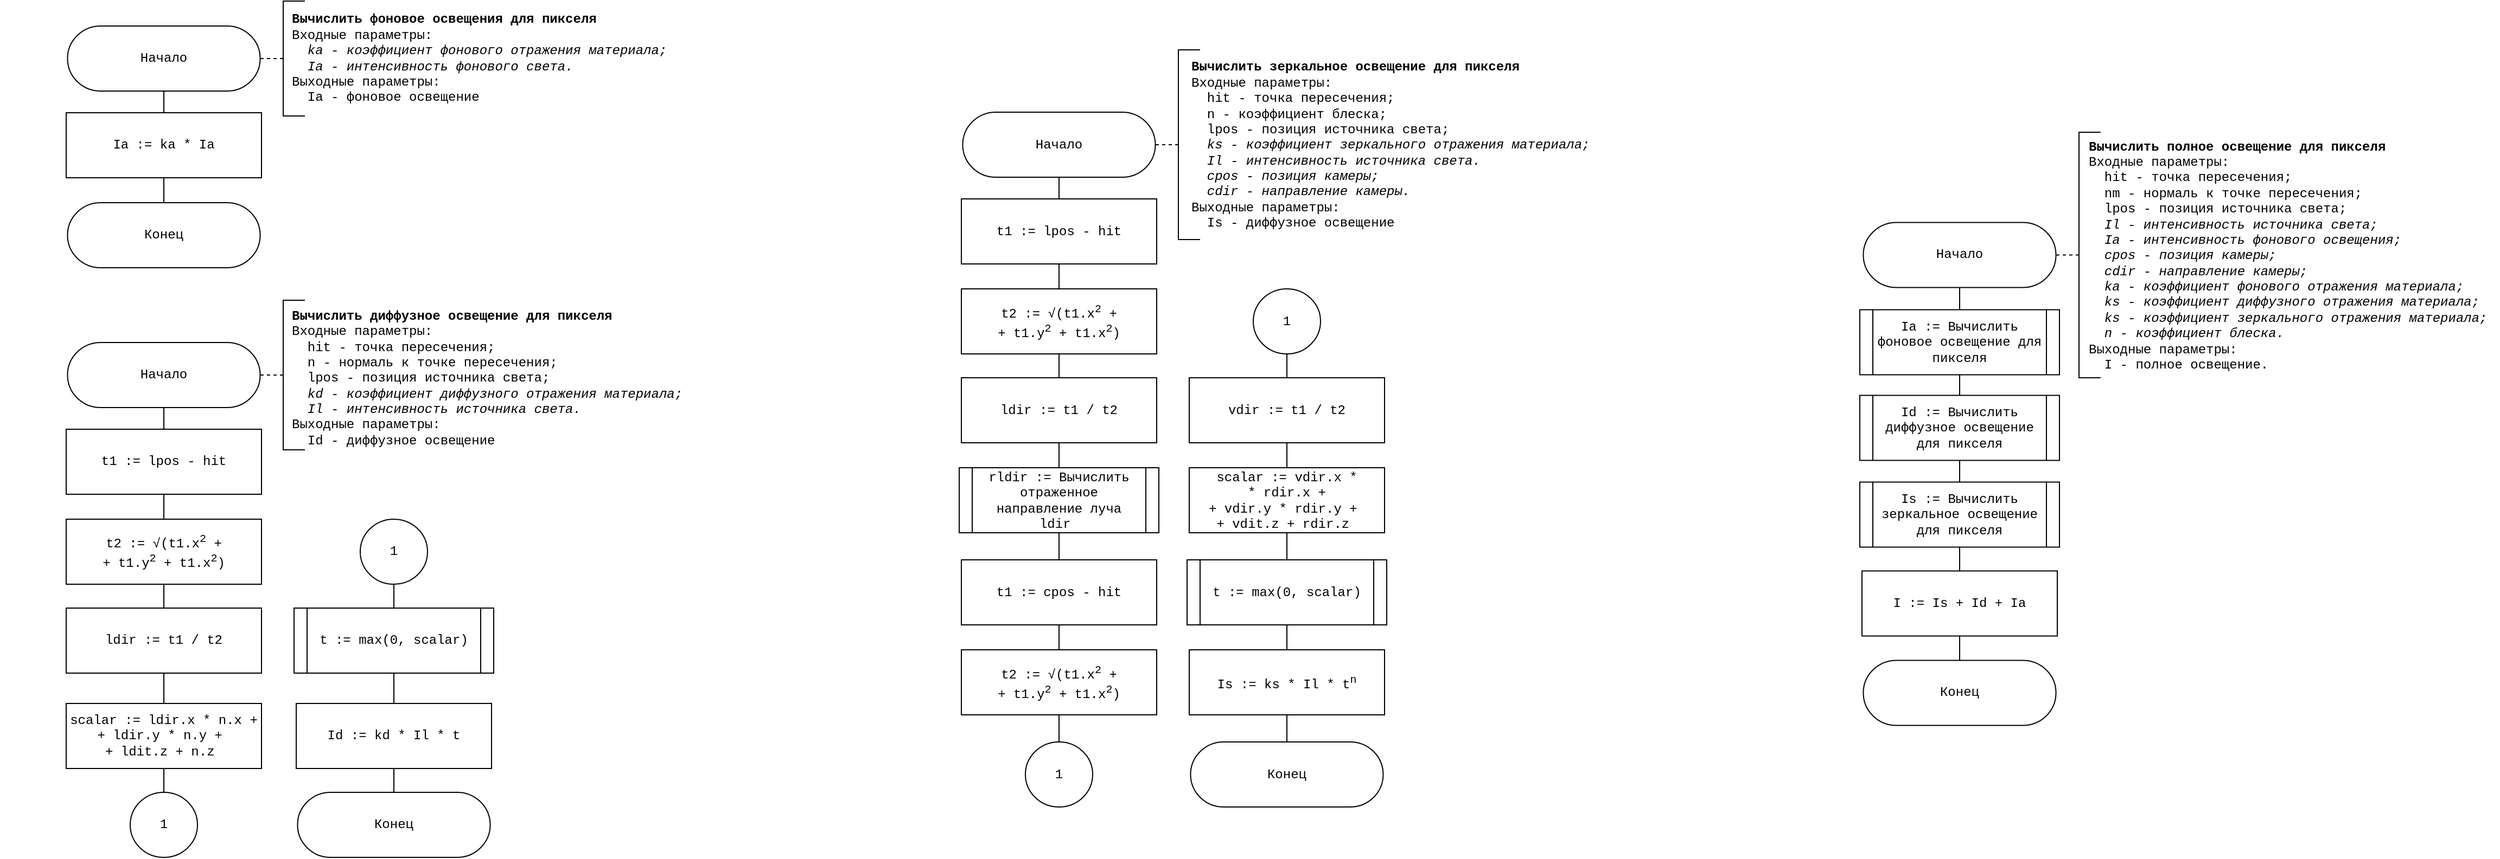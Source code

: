 <mxfile version="24.7.17" pages="5">
  <diagram id="8XDZut9tCsIThKLHq_VA" name="phong">
    <mxGraphModel dx="405" dy="311" grid="1" gridSize="10" guides="1" tooltips="1" connect="1" arrows="1" fold="1" page="1" pageScale="1" pageWidth="827" pageHeight="1169" math="0" shadow="0">
      <root>
        <mxCell id="0" />
        <mxCell id="1" parent="0" />
        <mxCell id="L3opns3QtPz0tGyLksnA-1" style="edgeStyle=orthogonalEdgeStyle;rounded=0;orthogonalLoop=1;jettySize=auto;html=1;exitX=0.5;exitY=1;exitDx=0;exitDy=0;exitPerimeter=0;endArrow=none;endFill=0;" parent="1" source="L3opns3QtPz0tGyLksnA-2" target="L3opns3QtPz0tGyLksnA-6" edge="1">
          <mxGeometry relative="1" as="geometry" />
        </mxCell>
        <mxCell id="L3opns3QtPz0tGyLksnA-2" value="Начало" style="strokeWidth=1;html=1;shape=stencil(xVXBboMwDP0ajkxANNQeJ9Yde9mknV3qtlFDgpyspX+/QEAtpXSQyyQO+Bne83NsJWCZPkCJQRJJKDBg70GSfCEVXIJRZAObOTg4jVx4duFy4ULQJebGYScgDhuBLqMNqSOe+da0DFwekLips2wVRG/2m/phWa6ktCRcSd3L3OQtGXBp/40qRxa9vDqZSxu7qLQKBRqkHno1t3ZAkHx4K8XTlD49lPqOOt2/lL7nK8V+Siuf7sX3YvHEDq49jD2QWywnHpiXXMc+351XMwdyk92NyLHMImMLyLIN5Mc9qR+5fVhkCfVyDxJdulAnvFbP7ub7mf+OQXB5w5Au5jMA5faFusFv/6FLv6YqhIrrkJSBug09fgG0x9DyhDsB+94C6TNiOYQfl5t6OL7r2TSKf7Tsc8a5UBqfbILFB3PWoCPDybKdInwytTsuhLudxhZiQNCg7q5sgF8=);whiteSpace=wrap;fontFamily=Courier New;" parent="1" vertex="1">
          <mxGeometry x="89" y="213" width="300" height="60" as="geometry" />
        </mxCell>
        <mxCell id="L3opns3QtPz0tGyLksnA-3" value="" style="strokeWidth=1;html=1;shape=mxgraph.flowchart.annotation_1;align=left;pointerEvents=1;" parent="1" vertex="1">
          <mxGeometry x="349" y="190" width="20" height="106" as="geometry" />
        </mxCell>
        <mxCell id="L3opns3QtPz0tGyLksnA-4" value="" style="endArrow=none;dashed=1;html=1;rounded=0;entryX=0;entryY=0.5;entryDx=0;entryDy=0;entryPerimeter=0;" parent="1" target="L3opns3QtPz0tGyLksnA-3" edge="1">
          <mxGeometry width="50" height="50" relative="1" as="geometry">
            <mxPoint x="328" y="243" as="sourcePoint" />
            <mxPoint x="309" y="343" as="targetPoint" />
          </mxGeometry>
        </mxCell>
        <mxCell id="L3opns3QtPz0tGyLksnA-5" value="&lt;b&gt;Вычислить фоновое освещения для пикселя&lt;/b&gt;&lt;div&gt;Входные параметры:&lt;/div&gt;&lt;div&gt;&lt;span style=&quot;background-color: initial;&quot;&gt;&lt;i&gt;&amp;nbsp; ka - коэффициент фонового отражения материала;&lt;/i&gt;&lt;/span&gt;&lt;/div&gt;&lt;div&gt;&lt;span style=&quot;background-color: initial;&quot;&gt;&lt;i&gt;&amp;nbsp; Ia - интенсивность фонового света.&lt;/i&gt;&lt;/span&gt;&lt;/div&gt;&lt;div&gt;Выходные параметры:&lt;/div&gt;&lt;div&gt;&amp;nbsp; Ia - фоновое освещение&lt;i&gt;&lt;br&gt;&lt;/i&gt;&lt;/div&gt;" style="text;html=1;align=left;verticalAlign=middle;whiteSpace=wrap;rounded=0;fontFamily=Courier New;" parent="1" vertex="1">
          <mxGeometry x="355" y="192.5" width="370" height="101" as="geometry" />
        </mxCell>
        <mxCell id="L3opns3QtPz0tGyLksnA-9" style="edgeStyle=orthogonalEdgeStyle;rounded=0;orthogonalLoop=1;jettySize=auto;html=1;exitX=0.5;exitY=1;exitDx=0;exitDy=0;entryX=0.5;entryY=0;entryDx=0;entryDy=0;endArrow=none;endFill=0;entryPerimeter=0;" parent="1" source="L3opns3QtPz0tGyLksnA-6" target="L3opns3QtPz0tGyLksnA-66" edge="1">
          <mxGeometry relative="1" as="geometry">
            <mxPoint x="239" y="373" as="targetPoint" />
          </mxGeometry>
        </mxCell>
        <mxCell id="L3opns3QtPz0tGyLksnA-6" value="Ia := ka * Ia" style="rounded=0;whiteSpace=wrap;html=1;fontFamily=Courier New;" parent="1" vertex="1">
          <mxGeometry x="149" y="293" width="180" height="60" as="geometry" />
        </mxCell>
        <mxCell id="L3opns3QtPz0tGyLksnA-66" value="Конец" style="strokeWidth=1;html=1;shape=stencil(xVXBboMwDP0ajkxANNQeJ9Yde9mknV3qtlFDgpyspX+/QEAtpXSQyyQO+Bne83NsJWCZPkCJQRJJKDBg70GSfCEVXIJRZAObOTg4jVx4duFy4ULQJebGYScgDhuBLqMNqSOe+da0DFwekLips2wVRG/2m/phWa6ktCRcSd3L3OQtGXBp/40qRxa9vDqZSxu7qLQKBRqkHno1t3ZAkHx4K8XTlD49lPqOOt2/lL7nK8V+Siuf7sX3YvHEDq49jD2QWywnHpiXXMc+351XMwdyk92NyLHMImMLyLIN5Mc9qR+5fVhkCfVyDxJdulAnvFbP7ub7mf+OQXB5w5Au5jMA5faFusFv/6FLv6YqhIrrkJSBug09fgG0x9DyhDsB+94C6TNiOYQfl5t6OL7r2TSKf7Tsc8a5UBqfbILFB3PWoCPDybKdInwytTsuhLudxhZiQNCg7q5sgF8=);whiteSpace=wrap;fontFamily=Courier New;" parent="1" vertex="1">
          <mxGeometry x="89" y="376" width="300" height="60" as="geometry" />
        </mxCell>
        <mxCell id="QQJNM8VjO9OQbcjIgAHk-1" style="edgeStyle=orthogonalEdgeStyle;rounded=0;orthogonalLoop=1;jettySize=auto;html=1;exitX=0.5;exitY=1;exitDx=0;exitDy=0;exitPerimeter=0;endArrow=none;endFill=0;" edge="1" parent="1" source="QQJNM8VjO9OQbcjIgAHk-2" target="QQJNM8VjO9OQbcjIgAHk-7">
          <mxGeometry relative="1" as="geometry">
            <Array as="points" />
          </mxGeometry>
        </mxCell>
        <mxCell id="QQJNM8VjO9OQbcjIgAHk-2" value="Начало" style="strokeWidth=1;html=1;shape=stencil(xVXBboMwDP0ajkxANNQeJ9Yde9mknV3qtlFDgpyspX+/QEAtpXSQyyQO+Bne83NsJWCZPkCJQRJJKDBg70GSfCEVXIJRZAObOTg4jVx4duFy4ULQJebGYScgDhuBLqMNqSOe+da0DFwekLips2wVRG/2m/phWa6ktCRcSd3L3OQtGXBp/40qRxa9vDqZSxu7qLQKBRqkHno1t3ZAkHx4K8XTlD49lPqOOt2/lL7nK8V+Siuf7sX3YvHEDq49jD2QWywnHpiXXMc+351XMwdyk92NyLHMImMLyLIN5Mc9qR+5fVhkCfVyDxJdulAnvFbP7ub7mf+OQXB5w5Au5jMA5faFusFv/6FLv6YqhIrrkJSBug09fgG0x9DyhDsB+94C6TNiOYQfl5t6OL7r2TSKf7Tsc8a5UBqfbILFB3PWoCPDybKdInwytTsuhLudxhZiQNCg7q5sgF8=);whiteSpace=wrap;fontFamily=Courier New;" vertex="1" parent="1">
          <mxGeometry x="89" y="505" width="300" height="60" as="geometry" />
        </mxCell>
        <mxCell id="QQJNM8VjO9OQbcjIgAHk-3" value="" style="strokeWidth=1;html=1;shape=mxgraph.flowchart.annotation_1;align=left;pointerEvents=1;" vertex="1" parent="1">
          <mxGeometry x="349" y="466" width="20" height="138" as="geometry" />
        </mxCell>
        <mxCell id="QQJNM8VjO9OQbcjIgAHk-4" value="" style="endArrow=none;dashed=1;html=1;rounded=0;entryX=0;entryY=0.5;entryDx=0;entryDy=0;entryPerimeter=0;" edge="1" parent="1" target="QQJNM8VjO9OQbcjIgAHk-3">
          <mxGeometry width="50" height="50" relative="1" as="geometry">
            <mxPoint x="328" y="535" as="sourcePoint" />
            <mxPoint x="309" y="635" as="targetPoint" />
          </mxGeometry>
        </mxCell>
        <mxCell id="QQJNM8VjO9OQbcjIgAHk-5" value="&lt;b&gt;Вычислить диффузное освещение для пикселя&lt;/b&gt;&lt;div&gt;Входные параметры:&lt;/div&gt;&lt;div&gt;&amp;nbsp; hit - точка пересечения;&lt;/div&gt;&lt;div&gt;&amp;nbsp; n - нормаль к точке пересечения;&lt;/div&gt;&lt;div&gt;&amp;nbsp; lpos - позиция источника света;&lt;/div&gt;&lt;div&gt;&lt;span style=&quot;background-color: initial;&quot;&gt;&lt;i&gt;&amp;nbsp; kd - коэффициент диффузного отражения материала;&lt;/i&gt;&lt;/span&gt;&lt;/div&gt;&lt;div&gt;&lt;span style=&quot;background-color: initial;&quot;&gt;&lt;i&gt;&amp;nbsp; Il - интенсивность источника света.&lt;/i&gt;&lt;/span&gt;&lt;/div&gt;&lt;div&gt;Выходные параметры:&lt;/div&gt;&lt;div&gt;&amp;nbsp; Id - диффузное освещение&lt;i&gt;&lt;br&gt;&lt;/i&gt;&lt;/div&gt;" style="text;html=1;align=left;verticalAlign=middle;whiteSpace=wrap;rounded=0;fontFamily=Courier New;" vertex="1" parent="1">
          <mxGeometry x="355" y="470.25" width="384" height="135.5" as="geometry" />
        </mxCell>
        <mxCell id="QQJNM8VjO9OQbcjIgAHk-11" style="edgeStyle=orthogonalEdgeStyle;rounded=0;orthogonalLoop=1;jettySize=auto;html=1;entryX=0.5;entryY=0;entryDx=0;entryDy=0;endArrow=none;endFill=0;" edge="1" parent="1" source="QQJNM8VjO9OQbcjIgAHk-7" target="QQJNM8VjO9OQbcjIgAHk-9">
          <mxGeometry relative="1" as="geometry" />
        </mxCell>
        <mxCell id="QQJNM8VjO9OQbcjIgAHk-7" value="t1 := lpos - hit" style="rounded=0;whiteSpace=wrap;html=1;fontFamily=Courier New;" vertex="1" parent="1">
          <mxGeometry x="149" y="585" width="180" height="60" as="geometry" />
        </mxCell>
        <mxCell id="QQJNM8VjO9OQbcjIgAHk-8" value="Конец" style="strokeWidth=1;html=1;shape=stencil(xVXBboMwDP0ajkxANNQeJ9Yde9mknV3qtlFDgpyspX+/QEAtpXSQyyQO+Bne83NsJWCZPkCJQRJJKDBg70GSfCEVXIJRZAObOTg4jVx4duFy4ULQJebGYScgDhuBLqMNqSOe+da0DFwekLips2wVRG/2m/phWa6ktCRcSd3L3OQtGXBp/40qRxa9vDqZSxu7qLQKBRqkHno1t3ZAkHx4K8XTlD49lPqOOt2/lL7nK8V+Siuf7sX3YvHEDq49jD2QWywnHpiXXMc+351XMwdyk92NyLHMImMLyLIN5Mc9qR+5fVhkCfVyDxJdulAnvFbP7ub7mf+OQXB5w5Au5jMA5faFusFv/6FLv6YqhIrrkJSBug09fgG0x9DyhDsB+94C6TNiOYQfl5t6OL7r2TSKf7Tsc8a5UBqfbILFB3PWoCPDybKdInwytTsuhLudxhZiQNCg7q5sgF8=);whiteSpace=wrap;fontFamily=Courier New;" vertex="1" parent="1">
          <mxGeometry x="301" y="920" width="300" height="60" as="geometry" />
        </mxCell>
        <mxCell id="QQJNM8VjO9OQbcjIgAHk-12" style="edgeStyle=orthogonalEdgeStyle;rounded=0;orthogonalLoop=1;jettySize=auto;html=1;entryX=0.5;entryY=0;entryDx=0;entryDy=0;endArrow=none;endFill=0;" edge="1" parent="1" source="QQJNM8VjO9OQbcjIgAHk-9" target="QQJNM8VjO9OQbcjIgAHk-10">
          <mxGeometry relative="1" as="geometry" />
        </mxCell>
        <mxCell id="QQJNM8VjO9OQbcjIgAHk-9" value="t2 :=&amp;nbsp;√(t1.x&lt;sup&gt;2&lt;/sup&gt;&amp;nbsp;+&lt;div&gt;+ t1.y&lt;sup&gt;2&lt;/sup&gt; + t1.x&lt;sup&gt;2&lt;/sup&gt;)&lt;/div&gt;" style="rounded=0;whiteSpace=wrap;html=1;fontFamily=Courier New;" vertex="1" parent="1">
          <mxGeometry x="149" y="668" width="180" height="60" as="geometry" />
        </mxCell>
        <mxCell id="QQJNM8VjO9OQbcjIgAHk-26" style="edgeStyle=orthogonalEdgeStyle;rounded=0;orthogonalLoop=1;jettySize=auto;html=1;entryX=0.5;entryY=0;entryDx=0;entryDy=0;endArrow=none;endFill=0;" edge="1" parent="1" source="QQJNM8VjO9OQbcjIgAHk-10" target="QQJNM8VjO9OQbcjIgAHk-25">
          <mxGeometry relative="1" as="geometry" />
        </mxCell>
        <mxCell id="QQJNM8VjO9OQbcjIgAHk-10" value="ldir := t1 / t2" style="rounded=0;whiteSpace=wrap;html=1;fontFamily=Courier New;" vertex="1" parent="1">
          <mxGeometry x="149" y="750" width="180" height="60" as="geometry" />
        </mxCell>
        <mxCell id="QQJNM8VjO9OQbcjIgAHk-19" value="1" style="strokeWidth=1;html=1;shape=mxgraph.flowchart.start_2;whiteSpace=wrap;fontFamily=Courier New;" vertex="1" parent="1">
          <mxGeometry x="208" y="920" width="62" height="60" as="geometry" />
        </mxCell>
        <mxCell id="QQJNM8VjO9OQbcjIgAHk-29" style="edgeStyle=orthogonalEdgeStyle;rounded=0;orthogonalLoop=1;jettySize=auto;html=1;entryX=0.5;entryY=0;entryDx=0;entryDy=0;endArrow=none;endFill=0;" edge="1" parent="1" source="QQJNM8VjO9OQbcjIgAHk-20" target="QQJNM8VjO9OQbcjIgAHk-28">
          <mxGeometry relative="1" as="geometry" />
        </mxCell>
        <mxCell id="QQJNM8VjO9OQbcjIgAHk-20" value="t := max(0, scalar)" style="shape=process;whiteSpace=wrap;html=1;backgroundOutline=1;size=0.065;fontFamily=Courier New;" vertex="1" parent="1">
          <mxGeometry x="359" y="750" width="184" height="60" as="geometry" />
        </mxCell>
        <mxCell id="QQJNM8VjO9OQbcjIgAHk-21" style="edgeStyle=orthogonalEdgeStyle;rounded=0;orthogonalLoop=1;jettySize=auto;html=1;entryX=0.5;entryY=0;entryDx=0;entryDy=0;exitX=0.5;exitY=1;exitDx=0;exitDy=0;exitPerimeter=0;endArrow=none;endFill=0;" edge="1" parent="1" source="QQJNM8VjO9OQbcjIgAHk-23" target="QQJNM8VjO9OQbcjIgAHk-20">
          <mxGeometry relative="1" as="geometry">
            <mxPoint x="451" y="810" as="sourcePoint" />
          </mxGeometry>
        </mxCell>
        <mxCell id="QQJNM8VjO9OQbcjIgAHk-23" value="1" style="strokeWidth=1;html=1;shape=mxgraph.flowchart.start_2;whiteSpace=wrap;fontFamily=Courier New;" vertex="1" parent="1">
          <mxGeometry x="420" y="668" width="62" height="60" as="geometry" />
        </mxCell>
        <mxCell id="QQJNM8VjO9OQbcjIgAHk-25" value="scalar := ldir.x * n.x +&lt;div&gt;+ ldir.y * n.y +&amp;nbsp;&lt;/div&gt;&lt;div&gt;&lt;span style=&quot;background-color: initial;&quot;&gt;+ ldit.z + n.z&amp;nbsp;&lt;/span&gt;&lt;/div&gt;" style="rounded=0;whiteSpace=wrap;html=1;fontFamily=Courier New;" vertex="1" parent="1">
          <mxGeometry x="149" y="838" width="180" height="60" as="geometry" />
        </mxCell>
        <mxCell id="QQJNM8VjO9OQbcjIgAHk-27" style="edgeStyle=orthogonalEdgeStyle;rounded=0;orthogonalLoop=1;jettySize=auto;html=1;entryX=0.5;entryY=0;entryDx=0;entryDy=0;entryPerimeter=0;endArrow=none;endFill=0;" edge="1" parent="1" source="QQJNM8VjO9OQbcjIgAHk-25" target="QQJNM8VjO9OQbcjIgAHk-19">
          <mxGeometry relative="1" as="geometry" />
        </mxCell>
        <mxCell id="QQJNM8VjO9OQbcjIgAHk-28" value="Id := kd * Il * t" style="rounded=0;whiteSpace=wrap;html=1;fontFamily=Courier New;" vertex="1" parent="1">
          <mxGeometry x="361" y="838" width="180" height="60" as="geometry" />
        </mxCell>
        <mxCell id="QQJNM8VjO9OQbcjIgAHk-30" style="edgeStyle=orthogonalEdgeStyle;rounded=0;orthogonalLoop=1;jettySize=auto;html=1;entryX=0.5;entryY=0;entryDx=0;entryDy=0;entryPerimeter=0;endArrow=none;endFill=0;" edge="1" parent="1" source="QQJNM8VjO9OQbcjIgAHk-28" target="QQJNM8VjO9OQbcjIgAHk-8">
          <mxGeometry relative="1" as="geometry" />
        </mxCell>
        <mxCell id="QQJNM8VjO9OQbcjIgAHk-31" style="edgeStyle=orthogonalEdgeStyle;rounded=0;orthogonalLoop=1;jettySize=auto;html=1;exitX=0.5;exitY=1;exitDx=0;exitDy=0;exitPerimeter=0;endArrow=none;endFill=0;" edge="1" parent="1" source="QQJNM8VjO9OQbcjIgAHk-32" target="QQJNM8VjO9OQbcjIgAHk-37">
          <mxGeometry relative="1" as="geometry">
            <Array as="points" />
          </mxGeometry>
        </mxCell>
        <mxCell id="QQJNM8VjO9OQbcjIgAHk-32" value="Начало" style="strokeWidth=1;html=1;shape=stencil(xVXBboMwDP0ajkxANNQeJ9Yde9mknV3qtlFDgpyspX+/QEAtpXSQyyQO+Bne83NsJWCZPkCJQRJJKDBg70GSfCEVXIJRZAObOTg4jVx4duFy4ULQJebGYScgDhuBLqMNqSOe+da0DFwekLips2wVRG/2m/phWa6ktCRcSd3L3OQtGXBp/40qRxa9vDqZSxu7qLQKBRqkHno1t3ZAkHx4K8XTlD49lPqOOt2/lL7nK8V+Siuf7sX3YvHEDq49jD2QWywnHpiXXMc+351XMwdyk92NyLHMImMLyLIN5Mc9qR+5fVhkCfVyDxJdulAnvFbP7ub7mf+OQXB5w5Au5jMA5faFusFv/6FLv6YqhIrrkJSBug09fgG0x9DyhDsB+94C6TNiOYQfl5t6OL7r2TSKf7Tsc8a5UBqfbILFB3PWoCPDybKdInwytTsuhLudxhZiQNCg7q5sgF8=);whiteSpace=wrap;fontFamily=Courier New;" vertex="1" parent="1">
          <mxGeometry x="914" y="292.5" width="300" height="60" as="geometry" />
        </mxCell>
        <mxCell id="QQJNM8VjO9OQbcjIgAHk-33" value="" style="strokeWidth=1;html=1;shape=mxgraph.flowchart.annotation_1;align=left;pointerEvents=1;" vertex="1" parent="1">
          <mxGeometry x="1174" y="235" width="20" height="175" as="geometry" />
        </mxCell>
        <mxCell id="QQJNM8VjO9OQbcjIgAHk-34" value="" style="endArrow=none;dashed=1;html=1;rounded=0;entryX=0;entryY=0.5;entryDx=0;entryDy=0;entryPerimeter=0;" edge="1" parent="1" target="QQJNM8VjO9OQbcjIgAHk-33">
          <mxGeometry width="50" height="50" relative="1" as="geometry">
            <mxPoint x="1153" y="322.5" as="sourcePoint" />
            <mxPoint x="1134" y="422.5" as="targetPoint" />
          </mxGeometry>
        </mxCell>
        <mxCell id="QQJNM8VjO9OQbcjIgAHk-35" value="&lt;b&gt;Вычислить зеркальное освещение для пикселя&lt;/b&gt;&lt;div&gt;Входные параметры:&lt;/div&gt;&lt;div&gt;&amp;nbsp; hit - точка пересечения;&lt;/div&gt;&lt;div&gt;&amp;nbsp; n - коэффициент блеска;&lt;/div&gt;&lt;div&gt;&amp;nbsp; lpos - позиция источника света;&lt;/div&gt;&lt;div&gt;&lt;span style=&quot;background-color: initial;&quot;&gt;&lt;i&gt;&amp;nbsp; ks - коэффициент зеркального отражения материала;&lt;/i&gt;&lt;/span&gt;&lt;/div&gt;&lt;div&gt;&lt;span style=&quot;background-color: initial;&quot;&gt;&lt;i&gt;&amp;nbsp; Il - интенсивность источника света.&lt;/i&gt;&lt;/span&gt;&lt;/div&gt;&lt;div&gt;&lt;span style=&quot;background-color: initial;&quot;&gt;&lt;i&gt;&amp;nbsp; cpos - позиция камеры;&lt;/i&gt;&lt;/span&gt;&lt;/div&gt;&lt;div&gt;&lt;span style=&quot;background-color: initial;&quot;&gt;&lt;i&gt;&amp;nbsp; сdir - направление камеры.&lt;/i&gt;&lt;/span&gt;&lt;/div&gt;&lt;div&gt;Выходные параметры:&lt;/div&gt;&lt;div&gt;&amp;nbsp; Is - диффузное освещение&lt;i&gt;&lt;br&gt;&lt;/i&gt;&lt;/div&gt;" style="text;html=1;align=left;verticalAlign=middle;whiteSpace=wrap;rounded=0;fontFamily=Courier New;" vertex="1" parent="1">
          <mxGeometry x="1184" y="243.63" width="384" height="157.75" as="geometry" />
        </mxCell>
        <mxCell id="QQJNM8VjO9OQbcjIgAHk-36" style="edgeStyle=orthogonalEdgeStyle;rounded=0;orthogonalLoop=1;jettySize=auto;html=1;entryX=0.5;entryY=0;entryDx=0;entryDy=0;endArrow=none;endFill=0;" edge="1" parent="1" source="QQJNM8VjO9OQbcjIgAHk-37" target="QQJNM8VjO9OQbcjIgAHk-40">
          <mxGeometry relative="1" as="geometry" />
        </mxCell>
        <mxCell id="QQJNM8VjO9OQbcjIgAHk-37" value="t1 := lpos - hit" style="rounded=0;whiteSpace=wrap;html=1;fontFamily=Courier New;" vertex="1" parent="1">
          <mxGeometry x="974" y="372.5" width="180" height="60" as="geometry" />
        </mxCell>
        <mxCell id="QQJNM8VjO9OQbcjIgAHk-38" value="Конец" style="strokeWidth=1;html=1;shape=stencil(xVXBboMwDP0ajkxANNQeJ9Yde9mknV3qtlFDgpyspX+/QEAtpXSQyyQO+Bne83NsJWCZPkCJQRJJKDBg70GSfCEVXIJRZAObOTg4jVx4duFy4ULQJebGYScgDhuBLqMNqSOe+da0DFwekLips2wVRG/2m/phWa6ktCRcSd3L3OQtGXBp/40qRxa9vDqZSxu7qLQKBRqkHno1t3ZAkHx4K8XTlD49lPqOOt2/lL7nK8V+Siuf7sX3YvHEDq49jD2QWywnHpiXXMc+351XMwdyk92NyLHMImMLyLIN5Mc9qR+5fVhkCfVyDxJdulAnvFbP7ub7mf+OQXB5w5Au5jMA5faFusFv/6FLv6YqhIrrkJSBug09fgG0x9DyhDsB+94C6TNiOYQfl5t6OL7r2TSKf7Tsc8a5UBqfbILFB3PWoCPDybKdInwytTsuhLudxhZiQNCg7q5sgF8=);whiteSpace=wrap;fontFamily=Courier New;" vertex="1" parent="1">
          <mxGeometry x="1124" y="873.5" width="300" height="60" as="geometry" />
        </mxCell>
        <mxCell id="QQJNM8VjO9OQbcjIgAHk-39" style="edgeStyle=orthogonalEdgeStyle;rounded=0;orthogonalLoop=1;jettySize=auto;html=1;entryX=0.5;entryY=0;entryDx=0;entryDy=0;endArrow=none;endFill=0;" edge="1" parent="1" source="QQJNM8VjO9OQbcjIgAHk-40" target="QQJNM8VjO9OQbcjIgAHk-42">
          <mxGeometry relative="1" as="geometry" />
        </mxCell>
        <mxCell id="QQJNM8VjO9OQbcjIgAHk-40" value="t2 :=&amp;nbsp;√(t1.x&lt;sup&gt;2&lt;/sup&gt;&amp;nbsp;+&lt;div&gt;+ t1.y&lt;sup&gt;2&lt;/sup&gt; + t1.x&lt;sup&gt;2&lt;/sup&gt;)&lt;/div&gt;" style="rounded=0;whiteSpace=wrap;html=1;fontFamily=Courier New;" vertex="1" parent="1">
          <mxGeometry x="974" y="455.5" width="180" height="60" as="geometry" />
        </mxCell>
        <mxCell id="QQJNM8VjO9OQbcjIgAHk-54" style="edgeStyle=orthogonalEdgeStyle;rounded=0;orthogonalLoop=1;jettySize=auto;html=1;entryX=0.5;entryY=0;entryDx=0;entryDy=0;endArrow=none;endFill=0;" edge="1" parent="1" source="QQJNM8VjO9OQbcjIgAHk-42" target="QQJNM8VjO9OQbcjIgAHk-53">
          <mxGeometry relative="1" as="geometry" />
        </mxCell>
        <mxCell id="QQJNM8VjO9OQbcjIgAHk-42" value="ldir := t1 / t2" style="rounded=0;whiteSpace=wrap;html=1;fontFamily=Courier New;" vertex="1" parent="1">
          <mxGeometry x="974" y="537.5" width="180" height="60" as="geometry" />
        </mxCell>
        <mxCell id="QQJNM8VjO9OQbcjIgAHk-43" value="1" style="strokeWidth=1;html=1;shape=mxgraph.flowchart.start_2;whiteSpace=wrap;fontFamily=Courier New;" vertex="1" parent="1">
          <mxGeometry x="1033" y="873.5" width="62" height="60" as="geometry" />
        </mxCell>
        <mxCell id="QQJNM8VjO9OQbcjIgAHk-44" style="edgeStyle=orthogonalEdgeStyle;rounded=0;orthogonalLoop=1;jettySize=auto;html=1;entryX=0.5;entryY=0;entryDx=0;entryDy=0;endArrow=none;endFill=0;exitX=0.5;exitY=1;exitDx=0;exitDy=0;" edge="1" parent="1" source="QQJNM8VjO9OQbcjIgAHk-65" target="QQJNM8VjO9OQbcjIgAHk-50">
          <mxGeometry relative="1" as="geometry">
            <mxPoint x="1304.059" y="955.5" as="sourcePoint" />
          </mxGeometry>
        </mxCell>
        <mxCell id="QQJNM8VjO9OQbcjIgAHk-66" style="edgeStyle=orthogonalEdgeStyle;rounded=0;orthogonalLoop=1;jettySize=auto;html=1;entryX=0.5;entryY=0;entryDx=0;entryDy=0;endArrow=none;endFill=0;" edge="1" parent="1" source="QQJNM8VjO9OQbcjIgAHk-48" target="QQJNM8VjO9OQbcjIgAHk-65">
          <mxGeometry relative="1" as="geometry" />
        </mxCell>
        <mxCell id="QQJNM8VjO9OQbcjIgAHk-48" value="scalar := vdir.x *&lt;div&gt;* rdir.x +&lt;div&gt;+ vdir.y * rdir.y +&amp;nbsp;&lt;/div&gt;&lt;div&gt;&lt;span style=&quot;background-color: initial;&quot;&gt;+ vdit.z + rdir.z&amp;nbsp;&lt;/span&gt;&lt;/div&gt;&lt;/div&gt;" style="rounded=0;whiteSpace=wrap;html=1;fontFamily=Courier New;" vertex="1" parent="1">
          <mxGeometry x="1184" y="620.5" width="180" height="60" as="geometry" />
        </mxCell>
        <mxCell id="QQJNM8VjO9OQbcjIgAHk-50" value="Is := ks * Il * t&lt;sup&gt;n&lt;/sup&gt;" style="rounded=0;whiteSpace=wrap;html=1;fontFamily=Courier New;" vertex="1" parent="1">
          <mxGeometry x="1184" y="788.5" width="180" height="60" as="geometry" />
        </mxCell>
        <mxCell id="QQJNM8VjO9OQbcjIgAHk-51" style="edgeStyle=orthogonalEdgeStyle;rounded=0;orthogonalLoop=1;jettySize=auto;html=1;entryX=0.5;entryY=0;entryDx=0;entryDy=0;entryPerimeter=0;endArrow=none;endFill=0;" edge="1" parent="1" source="QQJNM8VjO9OQbcjIgAHk-50" target="QQJNM8VjO9OQbcjIgAHk-38">
          <mxGeometry relative="1" as="geometry" />
        </mxCell>
        <mxCell id="QQJNM8VjO9OQbcjIgAHk-60" style="edgeStyle=orthogonalEdgeStyle;rounded=0;orthogonalLoop=1;jettySize=auto;html=1;entryX=0.5;entryY=0;entryDx=0;entryDy=0;endArrow=none;endFill=0;" edge="1" parent="1" source="QQJNM8VjO9OQbcjIgAHk-53" target="QQJNM8VjO9OQbcjIgAHk-56">
          <mxGeometry relative="1" as="geometry" />
        </mxCell>
        <mxCell id="QQJNM8VjO9OQbcjIgAHk-53" value="rldir := Вычислить отраженное направление луча ldir&amp;nbsp;" style="shape=process;whiteSpace=wrap;html=1;backgroundOutline=1;size=0.065;fontFamily=Courier New;" vertex="1" parent="1">
          <mxGeometry x="972" y="620.5" width="184" height="60" as="geometry" />
        </mxCell>
        <mxCell id="QQJNM8VjO9OQbcjIgAHk-55" style="edgeStyle=orthogonalEdgeStyle;rounded=0;orthogonalLoop=1;jettySize=auto;html=1;entryX=0.5;entryY=0;entryDx=0;entryDy=0;endArrow=none;endFill=0;" edge="1" parent="1" source="QQJNM8VjO9OQbcjIgAHk-56" target="QQJNM8VjO9OQbcjIgAHk-58">
          <mxGeometry relative="1" as="geometry" />
        </mxCell>
        <mxCell id="QQJNM8VjO9OQbcjIgAHk-56" value="t1 := сpos - hit" style="rounded=0;whiteSpace=wrap;html=1;fontFamily=Courier New;" vertex="1" parent="1">
          <mxGeometry x="974" y="705.5" width="180" height="60" as="geometry" />
        </mxCell>
        <mxCell id="QQJNM8VjO9OQbcjIgAHk-57" style="edgeStyle=orthogonalEdgeStyle;rounded=0;orthogonalLoop=1;jettySize=auto;html=1;entryX=0.5;entryY=0;entryDx=0;entryDy=0;endArrow=none;endFill=0;entryPerimeter=0;" edge="1" parent="1" source="QQJNM8VjO9OQbcjIgAHk-58" target="QQJNM8VjO9OQbcjIgAHk-43">
          <mxGeometry relative="1" as="geometry">
            <mxPoint x="1064" y="870.5" as="targetPoint" />
          </mxGeometry>
        </mxCell>
        <mxCell id="QQJNM8VjO9OQbcjIgAHk-58" value="t2 :=&amp;nbsp;√(t1.x&lt;sup&gt;2&lt;/sup&gt;&amp;nbsp;+&lt;div&gt;+ t1.y&lt;sup&gt;2&lt;/sup&gt; + t1.x&lt;sup&gt;2&lt;/sup&gt;)&lt;/div&gt;" style="rounded=0;whiteSpace=wrap;html=1;fontFamily=Courier New;" vertex="1" parent="1">
          <mxGeometry x="974" y="788.5" width="180" height="60" as="geometry" />
        </mxCell>
        <mxCell id="QQJNM8VjO9OQbcjIgAHk-64" style="edgeStyle=orthogonalEdgeStyle;rounded=0;orthogonalLoop=1;jettySize=auto;html=1;entryX=0.5;entryY=0;entryDx=0;entryDy=0;endArrow=none;endFill=0;" edge="1" parent="1" source="QQJNM8VjO9OQbcjIgAHk-61" target="QQJNM8VjO9OQbcjIgAHk-48">
          <mxGeometry relative="1" as="geometry" />
        </mxCell>
        <mxCell id="QQJNM8VjO9OQbcjIgAHk-61" value="vdir := t1 / t2" style="rounded=0;whiteSpace=wrap;html=1;fontFamily=Courier New;" vertex="1" parent="1">
          <mxGeometry x="1184" y="537.5" width="180" height="60" as="geometry" />
        </mxCell>
        <mxCell id="QQJNM8VjO9OQbcjIgAHk-63" style="edgeStyle=orthogonalEdgeStyle;rounded=0;orthogonalLoop=1;jettySize=auto;html=1;entryX=0.5;entryY=0;entryDx=0;entryDy=0;endArrow=none;endFill=0;" edge="1" parent="1" source="QQJNM8VjO9OQbcjIgAHk-62" target="QQJNM8VjO9OQbcjIgAHk-61">
          <mxGeometry relative="1" as="geometry" />
        </mxCell>
        <mxCell id="QQJNM8VjO9OQbcjIgAHk-62" value="1" style="strokeWidth=1;html=1;shape=mxgraph.flowchart.start_2;whiteSpace=wrap;fontFamily=Courier New;" vertex="1" parent="1">
          <mxGeometry x="1243" y="455.5" width="62" height="60" as="geometry" />
        </mxCell>
        <mxCell id="QQJNM8VjO9OQbcjIgAHk-65" value="t := max(0, scalar)" style="shape=process;whiteSpace=wrap;html=1;backgroundOutline=1;size=0.065;fontFamily=Courier New;" vertex="1" parent="1">
          <mxGeometry x="1182" y="705.5" width="184" height="60" as="geometry" />
        </mxCell>
        <mxCell id="QQJNM8VjO9OQbcjIgAHk-101" style="edgeStyle=orthogonalEdgeStyle;rounded=0;orthogonalLoop=1;jettySize=auto;html=1;entryX=0.5;entryY=0;entryDx=0;entryDy=0;endArrow=none;endFill=0;" edge="1" parent="1" source="QQJNM8VjO9OQbcjIgAHk-68" target="QQJNM8VjO9OQbcjIgAHk-100">
          <mxGeometry relative="1" as="geometry" />
        </mxCell>
        <mxCell id="QQJNM8VjO9OQbcjIgAHk-68" value="Начало" style="strokeWidth=1;html=1;shape=stencil(xVXBboMwDP0ajkxANNQeJ9Yde9mknV3qtlFDgpyspX+/QEAtpXSQyyQO+Bne83NsJWCZPkCJQRJJKDBg70GSfCEVXIJRZAObOTg4jVx4duFy4ULQJebGYScgDhuBLqMNqSOe+da0DFwekLips2wVRG/2m/phWa6ktCRcSd3L3OQtGXBp/40qRxa9vDqZSxu7qLQKBRqkHno1t3ZAkHx4K8XTlD49lPqOOt2/lL7nK8V+Siuf7sX3YvHEDq49jD2QWywnHpiXXMc+351XMwdyk92NyLHMImMLyLIN5Mc9qR+5fVhkCfVyDxJdulAnvFbP7ub7mf+OQXB5w5Au5jMA5faFusFv/6FLv6YqhIrrkJSBug09fgG0x9DyhDsB+94C6TNiOYQfl5t6OL7r2TSKf7Tsc8a5UBqfbILFB3PWoCPDybKdInwytTsuhLudxhZiQNCg7q5sgF8=);whiteSpace=wrap;fontFamily=Courier New;" vertex="1" parent="1">
          <mxGeometry x="1744" y="394.25" width="300" height="60" as="geometry" />
        </mxCell>
        <mxCell id="QQJNM8VjO9OQbcjIgAHk-69" value="" style="strokeWidth=1;html=1;shape=mxgraph.flowchart.annotation_1;align=left;pointerEvents=1;" vertex="1" parent="1">
          <mxGeometry x="2004" y="311" width="20" height="226.5" as="geometry" />
        </mxCell>
        <mxCell id="QQJNM8VjO9OQbcjIgAHk-70" value="" style="endArrow=none;dashed=1;html=1;rounded=0;entryX=0;entryY=0.5;entryDx=0;entryDy=0;entryPerimeter=0;" edge="1" parent="1" target="QQJNM8VjO9OQbcjIgAHk-69">
          <mxGeometry width="50" height="50" relative="1" as="geometry">
            <mxPoint x="1983" y="424.25" as="sourcePoint" />
            <mxPoint x="1964" y="524.25" as="targetPoint" />
          </mxGeometry>
        </mxCell>
        <mxCell id="QQJNM8VjO9OQbcjIgAHk-73" value="I := Is + Id + Ia" style="rounded=0;whiteSpace=wrap;html=1;fontFamily=Courier New;" vertex="1" parent="1">
          <mxGeometry x="1804" y="715.75" width="180" height="60" as="geometry" />
        </mxCell>
        <mxCell id="QQJNM8VjO9OQbcjIgAHk-74" value="Конец" style="strokeWidth=1;html=1;shape=stencil(xVXBboMwDP0ajkxANNQeJ9Yde9mknV3qtlFDgpyspX+/QEAtpXSQyyQO+Bne83NsJWCZPkCJQRJJKDBg70GSfCEVXIJRZAObOTg4jVx4duFy4ULQJebGYScgDhuBLqMNqSOe+da0DFwekLips2wVRG/2m/phWa6ktCRcSd3L3OQtGXBp/40qRxa9vDqZSxu7qLQKBRqkHno1t3ZAkHx4K8XTlD49lPqOOt2/lL7nK8V+Siuf7sX3YvHEDq49jD2QWywnHpiXXMc+351XMwdyk92NyLHMImMLyLIN5Mc9qR+5fVhkCfVyDxJdulAnvFbP7ub7mf+OQXB5w5Au5jMA5faFusFv/6FLv6YqhIrrkJSBug09fgG0x9DyhDsB+94C6TNiOYQfl5t6OL7r2TSKf7Tsc8a5UBqfbILFB3PWoCPDybKdInwytTsuhLudxhZiQNCg7q5sgF8=);whiteSpace=wrap;fontFamily=Courier New;" vertex="1" parent="1">
          <mxGeometry x="1744" y="798.25" width="300" height="60" as="geometry" />
        </mxCell>
        <mxCell id="QQJNM8VjO9OQbcjIgAHk-96" value="&lt;b&gt;Вычислить полное освещение для пикселя&lt;/b&gt;&lt;div&gt;Входные параметры:&lt;/div&gt;&lt;div&gt;&amp;nbsp; hit - точка пересечения;&lt;/div&gt;&lt;div&gt;&amp;nbsp; nm - нормаль к точке пересечения;&lt;/div&gt;&lt;div&gt;&amp;nbsp; lpos - позиция источника света;&lt;/div&gt;&lt;div&gt;&amp;nbsp;&amp;nbsp;&lt;i style=&quot;background-color: initial;&quot;&gt;Il - интенсивность источника света;&lt;/i&gt;&lt;/div&gt;&lt;div&gt;&lt;i style=&quot;background-color: initial;&quot;&gt;&amp;nbsp; Ia - интенсивность фонового освещения;&lt;/i&gt;&lt;/div&gt;&lt;div&gt;&amp;nbsp;&amp;nbsp;&lt;i style=&quot;background-color: initial;&quot;&gt;cpos - позиция камеры;&lt;/i&gt;&lt;/div&gt;&lt;div&gt;&lt;span style=&quot;background-color: initial;&quot;&gt;&lt;i&gt;&amp;nbsp; сdir - направление камеры;&lt;/i&gt;&lt;/span&gt;&lt;/div&gt;&lt;div&gt;&lt;i&gt;&amp;nbsp; ka - коэффициент фонового отражения материала;&lt;/i&gt;&lt;br&gt;&lt;/div&gt;&lt;div&gt;&lt;i&gt;&amp;nbsp; ks - коэффициент диффузного отражения материала;&lt;/i&gt;&lt;i&gt;&lt;br&gt;&lt;/i&gt;&lt;/div&gt;&lt;div&gt;&lt;span style=&quot;background-color: initial;&quot;&gt;&lt;i&gt;&amp;nbsp; ks - коэффициент зеркального отражения материала;&lt;/i&gt;&lt;/span&gt;&lt;/div&gt;&lt;div&gt;&lt;span style=&quot;background-color: initial;&quot;&gt;&lt;i&gt;&amp;nbsp; n - коэффициент блеска.&lt;/i&gt;&lt;/span&gt;&lt;/div&gt;&lt;div&gt;Выходные параметры:&lt;/div&gt;&lt;div&gt;&amp;nbsp; I - полное освещение.&lt;i&gt;&lt;br&gt;&lt;/i&gt;&lt;/div&gt;" style="text;html=1;align=left;verticalAlign=middle;whiteSpace=wrap;rounded=0;fontFamily=Courier New;" vertex="1" parent="1">
          <mxGeometry x="2011" y="311" width="380" height="227.5" as="geometry" />
        </mxCell>
        <mxCell id="QQJNM8VjO9OQbcjIgAHk-103" style="edgeStyle=orthogonalEdgeStyle;rounded=0;orthogonalLoop=1;jettySize=auto;html=1;entryX=0.5;entryY=0;entryDx=0;entryDy=0;endArrow=none;endFill=0;" edge="1" parent="1" source="QQJNM8VjO9OQbcjIgAHk-100" target="QQJNM8VjO9OQbcjIgAHk-102">
          <mxGeometry relative="1" as="geometry" />
        </mxCell>
        <mxCell id="QQJNM8VjO9OQbcjIgAHk-100" value="Ia := Вычислить фоновое освещение для пикселя" style="shape=process;whiteSpace=wrap;html=1;backgroundOutline=1;size=0.065;fontFamily=Courier New;" vertex="1" parent="1">
          <mxGeometry x="1802" y="474.75" width="184" height="60" as="geometry" />
        </mxCell>
        <mxCell id="QQJNM8VjO9OQbcjIgAHk-105" style="edgeStyle=orthogonalEdgeStyle;rounded=0;orthogonalLoop=1;jettySize=auto;html=1;entryX=0.5;entryY=0;entryDx=0;entryDy=0;endArrow=none;endFill=0;" edge="1" parent="1" source="QQJNM8VjO9OQbcjIgAHk-102" target="QQJNM8VjO9OQbcjIgAHk-104">
          <mxGeometry relative="1" as="geometry" />
        </mxCell>
        <mxCell id="QQJNM8VjO9OQbcjIgAHk-102" value="Id := Вычислить диффузное освещение для пикселя" style="shape=process;whiteSpace=wrap;html=1;backgroundOutline=1;size=0.065;fontFamily=Courier New;" vertex="1" parent="1">
          <mxGeometry x="1802" y="553.75" width="184" height="60" as="geometry" />
        </mxCell>
        <mxCell id="QQJNM8VjO9OQbcjIgAHk-106" style="edgeStyle=orthogonalEdgeStyle;rounded=0;orthogonalLoop=1;jettySize=auto;html=1;entryX=0.5;entryY=0;entryDx=0;entryDy=0;endArrow=none;endFill=0;" edge="1" parent="1" source="QQJNM8VjO9OQbcjIgAHk-104" target="QQJNM8VjO9OQbcjIgAHk-73">
          <mxGeometry relative="1" as="geometry" />
        </mxCell>
        <mxCell id="QQJNM8VjO9OQbcjIgAHk-104" value="Is := Вычислить зеркальное освещение для пикселя" style="shape=process;whiteSpace=wrap;html=1;backgroundOutline=1;size=0.065;fontFamily=Courier New;" vertex="1" parent="1">
          <mxGeometry x="1802" y="633.75" width="184" height="60" as="geometry" />
        </mxCell>
        <mxCell id="QQJNM8VjO9OQbcjIgAHk-107" style="edgeStyle=orthogonalEdgeStyle;rounded=0;orthogonalLoop=1;jettySize=auto;html=1;entryX=0.5;entryY=0;entryDx=0;entryDy=0;entryPerimeter=0;endArrow=none;endFill=0;" edge="1" parent="1" source="QQJNM8VjO9OQbcjIgAHk-73" target="QQJNM8VjO9OQbcjIgAHk-74">
          <mxGeometry relative="1" as="geometry" />
        </mxCell>
      </root>
    </mxGraphModel>
  </diagram>
  <diagram name="raycast" id="I7r86p3Z-djYEZdLx2Lo">
    <mxGraphModel dx="-65" dy="586" grid="1" gridSize="10" guides="1" tooltips="1" connect="1" arrows="1" fold="1" page="1" pageScale="1" pageWidth="827" pageHeight="1169" math="0" shadow="0">
      <root>
        <mxCell id="p23nZCyuwBUJoTEsTt0L-0" />
        <mxCell id="p23nZCyuwBUJoTEsTt0L-1" parent="p23nZCyuwBUJoTEsTt0L-0" />
        <mxCell id="ZtPfrCw9mibdmPMxAafH-107" value="" style="edgeStyle=orthogonalEdgeStyle;rounded=0;orthogonalLoop=1;jettySize=auto;html=1;endArrow=none;endFill=0;" parent="p23nZCyuwBUJoTEsTt0L-1" source="ZtPfrCw9mibdmPMxAafH-39" target="ZtPfrCw9mibdmPMxAafH-70" edge="1">
          <mxGeometry relative="1" as="geometry" />
        </mxCell>
        <mxCell id="ZtPfrCw9mibdmPMxAafH-39" value="Начало" style="strokeWidth=1;html=1;shape=stencil(xVXBboMwDP0ajkxANNQeJ9Yde9mknV3qtlFDgpyspX+/QEAtpXSQyyQO+Bne83NsJWCZPkCJQRJJKDBg70GSfCEVXIJRZAObOTg4jVx4duFy4ULQJebGYScgDhuBLqMNqSOe+da0DFwekLips2wVRG/2m/phWa6ktCRcSd3L3OQtGXBp/40qRxa9vDqZSxu7qLQKBRqkHno1t3ZAkHx4K8XTlD49lPqOOt2/lL7nK8V+Siuf7sX3YvHEDq49jD2QWywnHpiXXMc+351XMwdyk92NyLHMImMLyLIN5Mc9qR+5fVhkCfVyDxJdulAnvFbP7ub7mf+OQXB5w5Au5jMA5faFusFv/6FLv6YqhIrrkJSBug09fgG0x9DyhDsB+94C6TNiOYQfl5t6OL7r2TSKf7Tsc8a5UBqfbILFB3PWoCPDybKdInwytTsuhLudxhZiQNCg7q5sgF8=);whiteSpace=wrap;fontFamily=Courier New;" parent="p23nZCyuwBUJoTEsTt0L-1" vertex="1">
          <mxGeometry x="840" y="63.5" width="300" height="60" as="geometry" />
        </mxCell>
        <mxCell id="ZtPfrCw9mibdmPMxAafH-40" value="" style="strokeWidth=1;html=1;shape=mxgraph.flowchart.annotation_1;align=left;pointerEvents=1;" parent="p23nZCyuwBUJoTEsTt0L-1" vertex="1">
          <mxGeometry x="1095" y="27.75" width="20" height="131.5" as="geometry" />
        </mxCell>
        <mxCell id="ZtPfrCw9mibdmPMxAafH-41" value="" style="endArrow=none;dashed=1;html=1;rounded=0;entryX=0;entryY=0.5;entryDx=0;entryDy=0;entryPerimeter=0;" parent="p23nZCyuwBUJoTEsTt0L-1" target="ZtPfrCw9mibdmPMxAafH-40" edge="1">
          <mxGeometry width="50" height="50" relative="1" as="geometry">
            <mxPoint x="1079" y="93.5" as="sourcePoint" />
            <mxPoint x="1060" y="193.5" as="targetPoint" />
          </mxGeometry>
        </mxCell>
        <mxCell id="ZtPfrCw9mibdmPMxAafH-42" value="&lt;b&gt;Вычислить пересечение с цилиндром&lt;/b&gt;&lt;br&gt;&lt;div&gt;Входные параметры:&lt;/div&gt;&lt;div&gt;&amp;nbsp; ro - начало луча;&lt;/div&gt;&lt;div&gt;&amp;nbsp; rd - направление луча&lt;/div&gt;&lt;div&gt;&amp;nbsp; r - радиус цилиндра;&lt;/div&gt;&lt;div&gt;&amp;nbsp; pos - центр цилиндра;&lt;/div&gt;&lt;div&gt;&amp;nbsp; ht - высота цилиндра.&lt;/div&gt;&lt;div&gt;&lt;span style=&quot;background-color: initial;&quot;&gt;Выходные параметры:&lt;/span&gt;&lt;/div&gt;&lt;div&gt;&amp;nbsp; &lt;i&gt;ip - точка пересечения&lt;/i&gt;&lt;br&gt;&lt;/div&gt;" style="text;html=1;align=left;verticalAlign=middle;whiteSpace=wrap;rounded=0;fontFamily=Courier New;" parent="p23nZCyuwBUJoTEsTt0L-1" vertex="1">
          <mxGeometry x="1102" y="34.5" width="243" height="120" as="geometry" />
        </mxCell>
        <mxCell id="ZtPfrCw9mibdmPMxAafH-61" value="Конец" style="strokeWidth=1;html=1;shape=stencil(xVXBboMwDP0ajkxANNQeJ9Yde9mknV3qtlFDgpyspX+/QEAtpXSQyyQO+Bne83NsJWCZPkCJQRJJKDBg70GSfCEVXIJRZAObOTg4jVx4duFy4ULQJebGYScgDhuBLqMNqSOe+da0DFwekLips2wVRG/2m/phWa6ktCRcSd3L3OQtGXBp/40qRxa9vDqZSxu7qLQKBRqkHno1t3ZAkHx4K8XTlD49lPqOOt2/lL7nK8V+Siuf7sX3YvHEDq49jD2QWywnHpiXXMc+351XMwdyk92NyLHMImMLyLIN5Mc9qR+5fVhkCfVyDxJdulAnvFbP7ub7mf+OQXB5w5Au5jMA5faFusFv/6FLv6YqhIrrkJSBug09fgG0x9DyhDsB+94C6TNiOYQfl5t6OL7r2TSKf7Tsc8a5UBqfbILFB3PWoCPDybKdInwytTsuhLudxhZiQNCg7q5sgF8=);whiteSpace=wrap;fontFamily=Courier New;" parent="p23nZCyuwBUJoTEsTt0L-1" vertex="1">
          <mxGeometry x="1400" y="1050" width="300" height="60" as="geometry" />
        </mxCell>
        <mxCell id="ZtPfrCw9mibdmPMxAafH-109" style="edgeStyle=orthogonalEdgeStyle;rounded=0;orthogonalLoop=1;jettySize=auto;html=1;endArrow=none;endFill=0;entryX=0.5;entryY=0;entryDx=0;entryDy=0;" parent="p23nZCyuwBUJoTEsTt0L-1" source="ZtPfrCw9mibdmPMxAafH-70" target="HZuSdI6HJ7pL_c4QwxIA-2" edge="1">
          <mxGeometry relative="1" as="geometry">
            <mxPoint x="990.5" y="226" as="targetPoint" />
          </mxGeometry>
        </mxCell>
        <mxCell id="ZtPfrCw9mibdmPMxAafH-70" value="intersect := ro - pos" style="rounded=0;whiteSpace=wrap;html=1;fontFamily=Courier New;" parent="p23nZCyuwBUJoTEsTt0L-1" vertex="1">
          <mxGeometry x="900" y="140" width="180" height="60" as="geometry" />
        </mxCell>
        <mxCell id="ZtPfrCw9mibdmPMxAafH-136" value="1" style="strokeWidth=1;html=1;shape=mxgraph.flowchart.start_2;whiteSpace=wrap;fontFamily=Courier New;" parent="p23nZCyuwBUJoTEsTt0L-1" vertex="1">
          <mxGeometry x="960.5" y="1040" width="62" height="60" as="geometry" />
        </mxCell>
        <mxCell id="HZuSdI6HJ7pL_c4QwxIA-17" style="edgeStyle=orthogonalEdgeStyle;rounded=0;orthogonalLoop=1;jettySize=auto;html=1;exitX=0.5;exitY=1;exitDx=0;exitDy=0;entryX=0.5;entryY=0;entryDx=0;entryDy=0;" edge="1" parent="p23nZCyuwBUJoTEsTt0L-1" source="spADSq-CxvfoGPsJEd6_-1" target="uYKBUT-bmDNeJvlaF_gq-7">
          <mxGeometry relative="1" as="geometry">
            <mxPoint x="1034.5" y="640" as="targetPoint" />
            <Array as="points">
              <mxPoint x="1104.5" y="640" />
              <mxPoint x="991.5" y="640" />
            </Array>
          </mxGeometry>
        </mxCell>
        <mxCell id="spADSq-CxvfoGPsJEd6_-1" value="isBase := true" style="rounded=0;whiteSpace=wrap;html=1;fontFamily=Courier New;" vertex="1" parent="p23nZCyuwBUJoTEsTt0L-1">
          <mxGeometry x="1014.5" y="555" width="180" height="60" as="geometry" />
        </mxCell>
        <mxCell id="HZuSdI6HJ7pL_c4QwxIA-14" style="edgeStyle=orthogonalEdgeStyle;rounded=0;orthogonalLoop=1;jettySize=auto;html=1;exitX=1;exitY=0.5;exitDx=0;exitDy=0;exitPerimeter=0;entryX=0.5;entryY=0;entryDx=0;entryDy=0;endArrow=none;endFill=0;" edge="1" parent="p23nZCyuwBUJoTEsTt0L-1" source="HZuSdI6HJ7pL_c4QwxIA-0" target="spADSq-CxvfoGPsJEd6_-1">
          <mxGeometry relative="1" as="geometry" />
        </mxCell>
        <mxCell id="HZuSdI6HJ7pL_c4QwxIA-18" style="edgeStyle=orthogonalEdgeStyle;rounded=0;orthogonalLoop=1;jettySize=auto;html=1;exitX=0;exitY=0.5;exitDx=0;exitDy=0;exitPerimeter=0;entryX=0.5;entryY=0;entryDx=0;entryDy=0;" edge="1" parent="p23nZCyuwBUJoTEsTt0L-1" source="HZuSdI6HJ7pL_c4QwxIA-0" target="uYKBUT-bmDNeJvlaF_gq-7">
          <mxGeometry relative="1" as="geometry">
            <mxPoint x="954.5" y="640" as="targetPoint" />
            <Array as="points">
              <mxPoint x="874.5" y="521" />
              <mxPoint x="874.5" y="640" />
              <mxPoint x="991.5" y="640" />
            </Array>
          </mxGeometry>
        </mxCell>
        <mxCell id="HZuSdI6HJ7pL_c4QwxIA-0" value="c = 0?" style="strokeWidth=1;html=1;shape=mxgraph.flowchart.decision;whiteSpace=wrap;fontFamily=Courier New;" vertex="1" parent="p23nZCyuwBUJoTEsTt0L-1">
          <mxGeometry x="900" y="491" width="180" height="60" as="geometry" />
        </mxCell>
        <mxCell id="HZuSdI6HJ7pL_c4QwxIA-4" style="edgeStyle=orthogonalEdgeStyle;rounded=0;orthogonalLoop=1;jettySize=auto;html=1;entryX=0.5;entryY=0;entryDx=0;entryDy=0;endArrow=none;endFill=0;" edge="1" parent="p23nZCyuwBUJoTEsTt0L-1" source="HZuSdI6HJ7pL_c4QwxIA-2" target="HZuSdI6HJ7pL_c4QwxIA-3">
          <mxGeometry relative="1" as="geometry" />
        </mxCell>
        <mxCell id="HZuSdI6HJ7pL_c4QwxIA-2" value="isBase := false" style="rounded=0;whiteSpace=wrap;html=1;fontFamily=Courier New;" vertex="1" parent="p23nZCyuwBUJoTEsTt0L-1">
          <mxGeometry x="900" y="210" width="180" height="60" as="geometry" />
        </mxCell>
        <mxCell id="HZuSdI6HJ7pL_c4QwxIA-6" style="edgeStyle=orthogonalEdgeStyle;rounded=0;orthogonalLoop=1;jettySize=auto;html=1;exitX=0.5;exitY=1;exitDx=0;exitDy=0;entryX=0.5;entryY=0;entryDx=0;entryDy=0;endArrow=none;endFill=0;" edge="1" parent="p23nZCyuwBUJoTEsTt0L-1" source="HZuSdI6HJ7pL_c4QwxIA-3" target="HZuSdI6HJ7pL_c4QwxIA-5">
          <mxGeometry relative="1" as="geometry" />
        </mxCell>
        <mxCell id="HZuSdI6HJ7pL_c4QwxIA-3" value="ts1 := (ht + pos.z -&lt;div&gt;- ro.z) / rd.z&lt;/div&gt;" style="rounded=0;whiteSpace=wrap;html=1;fontFamily=Courier New;" vertex="1" parent="p23nZCyuwBUJoTEsTt0L-1">
          <mxGeometry x="900" y="280" width="180" height="60" as="geometry" />
        </mxCell>
        <mxCell id="HZuSdI6HJ7pL_c4QwxIA-11" style="edgeStyle=orthogonalEdgeStyle;rounded=0;orthogonalLoop=1;jettySize=auto;html=1;exitX=0.5;exitY=1;exitDx=0;exitDy=0;endArrow=none;endFill=0;" edge="1" parent="p23nZCyuwBUJoTEsTt0L-1" source="HZuSdI6HJ7pL_c4QwxIA-5" target="HZuSdI6HJ7pL_c4QwxIA-9">
          <mxGeometry relative="1" as="geometry" />
        </mxCell>
        <mxCell id="HZuSdI6HJ7pL_c4QwxIA-5" value="p := intersect +&lt;div&gt;+ rd * ts1&lt;/div&gt;" style="rounded=0;whiteSpace=wrap;html=1;fontFamily=Courier New;" vertex="1" parent="p23nZCyuwBUJoTEsTt0L-1">
          <mxGeometry x="900" y="350" width="180" height="60" as="geometry" />
        </mxCell>
        <mxCell id="HZuSdI6HJ7pL_c4QwxIA-9" value="с := p.x&lt;sup&gt;2&lt;/sup&gt;+p.y&lt;sup&gt;2&lt;/sup&gt;-r&lt;sup&gt;2&lt;/sup&gt;" style="rounded=0;whiteSpace=wrap;html=1;fontFamily=Courier New;" vertex="1" parent="p23nZCyuwBUJoTEsTt0L-1">
          <mxGeometry x="900" y="420" width="180" height="60" as="geometry" />
        </mxCell>
        <mxCell id="HZuSdI6HJ7pL_c4QwxIA-12" style="edgeStyle=orthogonalEdgeStyle;rounded=0;orthogonalLoop=1;jettySize=auto;html=1;exitX=0.5;exitY=1;exitDx=0;exitDy=0;entryX=0.5;entryY=0;entryDx=0;entryDy=0;entryPerimeter=0;endArrow=none;endFill=0;" edge="1" parent="p23nZCyuwBUJoTEsTt0L-1" source="HZuSdI6HJ7pL_c4QwxIA-9" target="HZuSdI6HJ7pL_c4QwxIA-0">
          <mxGeometry relative="1" as="geometry" />
        </mxCell>
        <mxCell id="uYKBUT-bmDNeJvlaF_gq-0" value="Да" style="text;html=1;align=center;verticalAlign=middle;whiteSpace=wrap;rounded=0;fontFamily=Courier New;" vertex="1" parent="p23nZCyuwBUJoTEsTt0L-1">
          <mxGeometry x="1055" y="491" width="60" height="30" as="geometry" />
        </mxCell>
        <mxCell id="uYKBUT-bmDNeJvlaF_gq-2" value="isBase := true" style="rounded=0;whiteSpace=wrap;html=1;fontFamily=Courier New;" vertex="1" parent="p23nZCyuwBUJoTEsTt0L-1">
          <mxGeometry x="1015" y="940" width="180" height="60" as="geometry" />
        </mxCell>
        <mxCell id="uYKBUT-bmDNeJvlaF_gq-3" style="edgeStyle=orthogonalEdgeStyle;rounded=0;orthogonalLoop=1;jettySize=auto;html=1;exitX=1;exitY=0.5;exitDx=0;exitDy=0;exitPerimeter=0;entryX=0.5;entryY=0;entryDx=0;entryDy=0;endArrow=none;endFill=0;" edge="1" parent="p23nZCyuwBUJoTEsTt0L-1" source="uYKBUT-bmDNeJvlaF_gq-5" target="uYKBUT-bmDNeJvlaF_gq-2">
          <mxGeometry relative="1" as="geometry" />
        </mxCell>
        <mxCell id="uYKBUT-bmDNeJvlaF_gq-5" value="c = 0?" style="strokeWidth=1;html=1;shape=mxgraph.flowchart.decision;whiteSpace=wrap;fontFamily=Courier New;" vertex="1" parent="p23nZCyuwBUJoTEsTt0L-1">
          <mxGeometry x="901.5" y="870" width="180" height="60" as="geometry" />
        </mxCell>
        <mxCell id="uYKBUT-bmDNeJvlaF_gq-6" style="edgeStyle=orthogonalEdgeStyle;rounded=0;orthogonalLoop=1;jettySize=auto;html=1;exitX=0.5;exitY=1;exitDx=0;exitDy=0;entryX=0.5;entryY=0;entryDx=0;entryDy=0;endArrow=none;endFill=0;" edge="1" parent="p23nZCyuwBUJoTEsTt0L-1" source="uYKBUT-bmDNeJvlaF_gq-7" target="uYKBUT-bmDNeJvlaF_gq-9">
          <mxGeometry relative="1" as="geometry" />
        </mxCell>
        <mxCell id="uYKBUT-bmDNeJvlaF_gq-7" value="ts2 := (-ht + pos.z -&lt;div&gt;- ro.z) / rd.z&lt;/div&gt;" style="rounded=0;whiteSpace=wrap;html=1;fontFamily=Courier New;" vertex="1" parent="p23nZCyuwBUJoTEsTt0L-1">
          <mxGeometry x="901.5" y="660" width="180" height="60" as="geometry" />
        </mxCell>
        <mxCell id="uYKBUT-bmDNeJvlaF_gq-8" style="edgeStyle=orthogonalEdgeStyle;rounded=0;orthogonalLoop=1;jettySize=auto;html=1;exitX=0.5;exitY=1;exitDx=0;exitDy=0;endArrow=none;endFill=0;" edge="1" parent="p23nZCyuwBUJoTEsTt0L-1" source="uYKBUT-bmDNeJvlaF_gq-9" target="uYKBUT-bmDNeJvlaF_gq-10">
          <mxGeometry relative="1" as="geometry" />
        </mxCell>
        <mxCell id="uYKBUT-bmDNeJvlaF_gq-9" value="p := intersect +&lt;div&gt;+ rd * ts2&lt;/div&gt;" style="rounded=0;whiteSpace=wrap;html=1;fontFamily=Courier New;" vertex="1" parent="p23nZCyuwBUJoTEsTt0L-1">
          <mxGeometry x="901.5" y="730" width="180" height="60" as="geometry" />
        </mxCell>
        <mxCell id="uYKBUT-bmDNeJvlaF_gq-10" value="с := p.x&lt;sup&gt;2&lt;/sup&gt;+p.y&lt;sup&gt;2&lt;/sup&gt;-r&lt;sup&gt;2&lt;/sup&gt;" style="rounded=0;whiteSpace=wrap;html=1;fontFamily=Courier New;" vertex="1" parent="p23nZCyuwBUJoTEsTt0L-1">
          <mxGeometry x="901.5" y="800" width="180" height="60" as="geometry" />
        </mxCell>
        <mxCell id="uYKBUT-bmDNeJvlaF_gq-11" style="edgeStyle=orthogonalEdgeStyle;rounded=0;orthogonalLoop=1;jettySize=auto;html=1;exitX=0.5;exitY=1;exitDx=0;exitDy=0;entryX=0.5;entryY=0;entryDx=0;entryDy=0;entryPerimeter=0;endArrow=none;endFill=0;" edge="1" parent="p23nZCyuwBUJoTEsTt0L-1" source="uYKBUT-bmDNeJvlaF_gq-10" target="uYKBUT-bmDNeJvlaF_gq-5">
          <mxGeometry relative="1" as="geometry" />
        </mxCell>
        <mxCell id="uYKBUT-bmDNeJvlaF_gq-12" value="Да" style="text;html=1;align=center;verticalAlign=middle;whiteSpace=wrap;rounded=0;fontFamily=Courier New;" vertex="1" parent="p23nZCyuwBUJoTEsTt0L-1">
          <mxGeometry x="1065" y="870" width="60" height="30" as="geometry" />
        </mxCell>
        <mxCell id="uYKBUT-bmDNeJvlaF_gq-14" style="edgeStyle=orthogonalEdgeStyle;rounded=0;orthogonalLoop=1;jettySize=auto;html=1;entryX=0.5;entryY=0;entryDx=0;entryDy=0;entryPerimeter=0;" edge="1" parent="p23nZCyuwBUJoTEsTt0L-1" source="uYKBUT-bmDNeJvlaF_gq-2" target="ZtPfrCw9mibdmPMxAafH-136">
          <mxGeometry relative="1" as="geometry">
            <Array as="points">
              <mxPoint x="1104.5" y="1020" />
              <mxPoint x="991.5" y="1020" />
            </Array>
          </mxGeometry>
        </mxCell>
        <mxCell id="bPau_tydh29rd3MLNlHR-1" style="edgeStyle=orthogonalEdgeStyle;rounded=0;orthogonalLoop=1;jettySize=auto;html=1;exitX=0;exitY=0.5;exitDx=0;exitDy=0;exitPerimeter=0;entryX=0.5;entryY=0;entryDx=0;entryDy=0;entryPerimeter=0;" edge="1" parent="p23nZCyuwBUJoTEsTt0L-1" source="uYKBUT-bmDNeJvlaF_gq-5" target="ZtPfrCw9mibdmPMxAafH-136">
          <mxGeometry relative="1" as="geometry">
            <Array as="points">
              <mxPoint x="881.5" y="900" />
              <mxPoint x="881.5" y="1020" />
              <mxPoint x="991.5" y="1020" />
            </Array>
          </mxGeometry>
        </mxCell>
        <mxCell id="bPau_tydh29rd3MLNlHR-4" style="edgeStyle=orthogonalEdgeStyle;rounded=0;orthogonalLoop=1;jettySize=auto;html=1;entryX=0.5;entryY=0;entryDx=0;entryDy=0;endArrow=none;endFill=0;" edge="1" parent="p23nZCyuwBUJoTEsTt0L-1" source="bPau_tydh29rd3MLNlHR-2" target="bPau_tydh29rd3MLNlHR-3">
          <mxGeometry relative="1" as="geometry" />
        </mxCell>
        <mxCell id="bPau_tydh29rd3MLNlHR-2" value="1" style="strokeWidth=1;html=1;shape=mxgraph.flowchart.start_2;whiteSpace=wrap;fontFamily=Courier New;" vertex="1" parent="p23nZCyuwBUJoTEsTt0L-1">
          <mxGeometry x="1210" y="187.5" width="62" height="60" as="geometry" />
        </mxCell>
        <mxCell id="bPau_tydh29rd3MLNlHR-7" style="edgeStyle=orthogonalEdgeStyle;rounded=0;orthogonalLoop=1;jettySize=auto;html=1;exitX=0.5;exitY=1;exitDx=0;exitDy=0;entryX=0.5;entryY=0;entryDx=0;entryDy=0;endArrow=none;endFill=0;" edge="1" parent="p23nZCyuwBUJoTEsTt0L-1" source="bPau_tydh29rd3MLNlHR-3" target="bPau_tydh29rd3MLNlHR-5">
          <mxGeometry relative="1" as="geometry" />
        </mxCell>
        <mxCell id="bPau_tydh29rd3MLNlHR-3" value="a := rd.x&lt;sup&gt;2&lt;/sup&gt; + rd.y&lt;sup&gt;2&lt;/sup&gt;" style="rounded=0;whiteSpace=wrap;html=1;fontFamily=Courier New;" vertex="1" parent="p23nZCyuwBUJoTEsTt0L-1">
          <mxGeometry x="1151" y="267.5" width="180" height="60" as="geometry" />
        </mxCell>
        <mxCell id="bPau_tydh29rd3MLNlHR-8" style="edgeStyle=orthogonalEdgeStyle;rounded=0;orthogonalLoop=1;jettySize=auto;html=1;exitX=0.5;exitY=1;exitDx=0;exitDy=0;entryX=0.5;entryY=0;entryDx=0;entryDy=0;endArrow=none;endFill=0;" edge="1" parent="p23nZCyuwBUJoTEsTt0L-1" source="bPau_tydh29rd3MLNlHR-5" target="bPau_tydh29rd3MLNlHR-6">
          <mxGeometry relative="1" as="geometry" />
        </mxCell>
        <mxCell id="bPau_tydh29rd3MLNlHR-5" value="&lt;font style=&quot;font-size: 12px;&quot;&gt;b := ro.x&lt;sup&gt;2&lt;/sup&gt;&amp;nbsp;- rd.x&amp;nbsp;*&lt;/font&gt;&lt;div&gt;&lt;font style=&quot;font-size: 12px;&quot;&gt;* pos.x&amp;nbsp;+ ro.y&lt;sup&gt;2&lt;/sup&gt;&amp;nbsp;-&lt;/font&gt;&lt;/div&gt;&lt;div&gt;&lt;font style=&quot;font-size: 12px;&quot;&gt;- rd.y * pos.y&lt;/font&gt;&lt;/div&gt;" style="rounded=0;whiteSpace=wrap;html=1;fontFamily=Courier New;" vertex="1" parent="p23nZCyuwBUJoTEsTt0L-1">
          <mxGeometry x="1151" y="337.5" width="180" height="60" as="geometry" />
        </mxCell>
        <mxCell id="bPau_tydh29rd3MLNlHR-10" style="edgeStyle=orthogonalEdgeStyle;rounded=0;orthogonalLoop=1;jettySize=auto;html=1;exitX=0.5;exitY=1;exitDx=0;exitDy=0;entryX=0.5;entryY=0;entryDx=0;entryDy=0;endArrow=none;endFill=0;" edge="1" parent="p23nZCyuwBUJoTEsTt0L-1" source="bPau_tydh29rd3MLNlHR-6" target="bPau_tydh29rd3MLNlHR-9">
          <mxGeometry relative="1" as="geometry" />
        </mxCell>
        <mxCell id="bPau_tydh29rd3MLNlHR-6" value="&lt;font style=&quot;font-size: 12px;&quot;&gt;c :=&lt;/font&gt;&lt;font style=&quot;font-size: 9px;&quot;&gt; ro.x&lt;sup style=&quot;font-size: 9px;&quot;&gt;2&lt;/sup&gt;&amp;nbsp;+ pos.x&lt;sup style=&quot;font-size: 9px;&quot;&gt;2&lt;/sup&gt;&amp;nbsp;+&lt;/font&gt;&lt;div style=&quot;font-size: 9px;&quot;&gt;&lt;font style=&quot;font-size: 9px;&quot;&gt;+&amp;nbsp;&lt;/font&gt;&lt;span style=&quot;background-color: initial; font-size: 9px;&quot;&gt;ro.y&lt;/span&gt;&lt;sup style=&quot;background-color: initial; font-size: 9px;&quot;&gt;2&lt;/sup&gt;&lt;span style=&quot;background-color: initial; font-size: 9px;&quot;&gt;&amp;nbsp;+ pos.y&lt;/span&gt;&lt;sup style=&quot;background-color: initial; font-size: 9px;&quot;&gt;2&lt;/sup&gt;&lt;span style=&quot;background-color: initial; font-size: 9px;&quot;&gt;&amp;nbsp;-&lt;/span&gt;&lt;/div&gt;&lt;div style=&quot;font-size: 9px;&quot;&gt;&lt;font style=&quot;font-size: 9px;&quot;&gt;- 2 * (pos.x * ro.x +&amp;nbsp;&lt;/font&gt;&lt;/div&gt;&lt;div style=&quot;font-size: 9px;&quot;&gt;&lt;font style=&quot;font-size: 9px;&quot;&gt;+ ro.y * pos.y) - r&lt;sup style=&quot;font-size: 9px;&quot;&gt;2&lt;/sup&gt;&lt;/font&gt;&lt;/div&gt;" style="rounded=0;whiteSpace=wrap;html=1;fontFamily=Courier New;fontSize=9;" vertex="1" parent="p23nZCyuwBUJoTEsTt0L-1">
          <mxGeometry x="1151" y="407.5" width="180" height="60" as="geometry" />
        </mxCell>
        <mxCell id="bPau_tydh29rd3MLNlHR-9" value="&lt;span style=&quot;font-size: 12px;&quot;&gt;d := b&lt;sup&gt;2&lt;/sup&gt; - (a * c)&lt;/span&gt;" style="rounded=0;whiteSpace=wrap;html=1;fontFamily=Courier New;fontSize=9;" vertex="1" parent="p23nZCyuwBUJoTEsTt0L-1">
          <mxGeometry x="1151" y="478.5" width="180" height="60" as="geometry" />
        </mxCell>
        <mxCell id="bPau_tydh29rd3MLNlHR-17" style="edgeStyle=orthogonalEdgeStyle;rounded=0;orthogonalLoop=1;jettySize=auto;html=1;entryX=0.5;entryY=0;entryDx=0;entryDy=0;endArrow=none;endFill=0;exitX=0.5;exitY=1;exitDx=0;exitDy=0;" edge="1" parent="p23nZCyuwBUJoTEsTt0L-1" source="bPau_tydh29rd3MLNlHR-9" target="bPau_tydh29rd3MLNlHR-19">
          <mxGeometry relative="1" as="geometry">
            <mxPoint x="1201.053" y="528.5" as="sourcePoint" />
            <mxPoint x="1241" y="555" as="targetPoint" />
          </mxGeometry>
        </mxCell>
        <mxCell id="bPau_tydh29rd3MLNlHR-19" value="t := 0" style="rounded=0;whiteSpace=wrap;html=1;fontFamily=Courier New;" vertex="1" parent="p23nZCyuwBUJoTEsTt0L-1">
          <mxGeometry x="1151" y="660" width="180" height="60" as="geometry" />
        </mxCell>
        <mxCell id="bPau_tydh29rd3MLNlHR-48" style="edgeStyle=orthogonalEdgeStyle;rounded=0;orthogonalLoop=1;jettySize=auto;html=1;exitX=0.5;exitY=1;exitDx=0;exitDy=0;exitPerimeter=0;entryX=0.5;entryY=0;entryDx=0;entryDy=0;endArrow=none;endFill=0;" edge="1" parent="p23nZCyuwBUJoTEsTt0L-1" source="bPau_tydh29rd3MLNlHR-21" target="bPau_tydh29rd3MLNlHR-47">
          <mxGeometry relative="1" as="geometry" />
        </mxCell>
        <mxCell id="bPau_tydh29rd3MLNlHR-21" value="d &amp;lt; 0?" style="strokeWidth=1;html=1;shape=mxgraph.flowchart.decision;whiteSpace=wrap;fontFamily=Courier New;" vertex="1" parent="p23nZCyuwBUJoTEsTt0L-1">
          <mxGeometry x="1151" y="730" width="180" height="60" as="geometry" />
        </mxCell>
        <mxCell id="bPau_tydh29rd3MLNlHR-22" style="edgeStyle=orthogonalEdgeStyle;rounded=0;orthogonalLoop=1;jettySize=auto;html=1;exitX=0.5;exitY=1;exitDx=0;exitDy=0;entryX=0.5;entryY=0;entryDx=0;entryDy=0;entryPerimeter=0;endArrow=none;endFill=0;" edge="1" parent="p23nZCyuwBUJoTEsTt0L-1" source="bPau_tydh29rd3MLNlHR-19" target="bPau_tydh29rd3MLNlHR-21">
          <mxGeometry relative="1" as="geometry" />
        </mxCell>
        <mxCell id="oSY_U8mNOZ4_ftXTX7Vv-5" style="edgeStyle=orthogonalEdgeStyle;rounded=0;orthogonalLoop=1;jettySize=auto;html=1;entryX=0.5;entryY=0;entryDx=0;entryDy=0;endArrow=none;endFill=0;" edge="1" parent="p23nZCyuwBUJoTEsTt0L-1" source="bPau_tydh29rd3MLNlHR-23" target="bPau_tydh29rd3MLNlHR-28">
          <mxGeometry relative="1" as="geometry" />
        </mxCell>
        <mxCell id="bPau_tydh29rd3MLNlHR-23" value="isBase = true?" style="strokeWidth=1;html=1;shape=mxgraph.flowchart.decision;whiteSpace=wrap;fontFamily=Courier New;" vertex="1" parent="p23nZCyuwBUJoTEsTt0L-1">
          <mxGeometry x="1362" y="120" width="180" height="60" as="geometry" />
        </mxCell>
        <mxCell id="bPau_tydh29rd3MLNlHR-26" value="Да" style="text;html=1;align=center;verticalAlign=middle;whiteSpace=wrap;rounded=0;fontFamily=Courier New;" vertex="1" parent="p23nZCyuwBUJoTEsTt0L-1">
          <mxGeometry x="1310" y="736" width="60" height="30" as="geometry" />
        </mxCell>
        <mxCell id="bPau_tydh29rd3MLNlHR-28" value="t := min(ts1, ts2)" style="shape=process;whiteSpace=wrap;html=1;backgroundOutline=1;size=0.065;fontFamily=Courier New;" vertex="1" parent="p23nZCyuwBUJoTEsTt0L-1">
          <mxGeometry x="1360" y="190" width="184" height="60" as="geometry" />
        </mxCell>
        <mxCell id="bPau_tydh29rd3MLNlHR-45" value="2" style="strokeWidth=1;html=1;shape=mxgraph.flowchart.start_2;whiteSpace=wrap;fontFamily=Courier New;" vertex="1" parent="p23nZCyuwBUJoTEsTt0L-1">
          <mxGeometry x="1345" y="780" width="62" height="60" as="geometry" />
        </mxCell>
        <mxCell id="bPau_tydh29rd3MLNlHR-46" style="edgeStyle=orthogonalEdgeStyle;rounded=0;orthogonalLoop=1;jettySize=auto;html=1;entryX=0.5;entryY=0;entryDx=0;entryDy=0;entryPerimeter=0;endArrow=none;endFill=0;" edge="1" parent="p23nZCyuwBUJoTEsTt0L-1" source="bPau_tydh29rd3MLNlHR-21" target="bPau_tydh29rd3MLNlHR-45">
          <mxGeometry relative="1" as="geometry" />
        </mxCell>
        <mxCell id="oSY_U8mNOZ4_ftXTX7Vv-1" style="edgeStyle=orthogonalEdgeStyle;rounded=0;orthogonalLoop=1;jettySize=auto;html=1;exitX=0.5;exitY=1;exitDx=0;exitDy=0;entryX=0.5;entryY=0;entryDx=0;entryDy=0;endArrow=none;endFill=0;" edge="1" parent="p23nZCyuwBUJoTEsTt0L-1" source="bPau_tydh29rd3MLNlHR-47" target="oSY_U8mNOZ4_ftXTX7Vv-0">
          <mxGeometry relative="1" as="geometry" />
        </mxCell>
        <mxCell id="bPau_tydh29rd3MLNlHR-47" value="&lt;span style=&quot;font-size: 12px;&quot;&gt;t1 := (-b -&amp;nbsp;&lt;/span&gt;&lt;span style=&quot;font-size: 12px;&quot;&gt;√d) / a&lt;/span&gt;" style="rounded=0;whiteSpace=wrap;html=1;fontFamily=Courier New;fontSize=9;" vertex="1" parent="p23nZCyuwBUJoTEsTt0L-1">
          <mxGeometry x="1151" y="800" width="180" height="60" as="geometry" />
        </mxCell>
        <mxCell id="bPau_tydh29rd3MLNlHR-49" value="3" style="strokeWidth=1;html=1;shape=mxgraph.flowchart.start_2;whiteSpace=wrap;fontFamily=Courier New;" vertex="1" parent="p23nZCyuwBUJoTEsTt0L-1">
          <mxGeometry x="1210" y="1080" width="62" height="60" as="geometry" />
        </mxCell>
        <mxCell id="oSY_U8mNOZ4_ftXTX7Vv-21" style="edgeStyle=orthogonalEdgeStyle;rounded=0;orthogonalLoop=1;jettySize=auto;html=1;entryX=0.5;entryY=0;entryDx=0;entryDy=0;endArrow=none;endFill=0;" edge="1" parent="p23nZCyuwBUJoTEsTt0L-1" source="oSY_U8mNOZ4_ftXTX7Vv-0" target="oSY_U8mNOZ4_ftXTX7Vv-19">
          <mxGeometry relative="1" as="geometry" />
        </mxCell>
        <mxCell id="oSY_U8mNOZ4_ftXTX7Vv-0" value="&lt;span style=&quot;font-size: 12px;&quot;&gt;t2 := (-b +&amp;nbsp;&lt;/span&gt;&lt;span style=&quot;font-size: 12px;&quot;&gt;√d) / a&lt;/span&gt;" style="rounded=0;whiteSpace=wrap;html=1;fontFamily=Courier New;fontSize=9;" vertex="1" parent="p23nZCyuwBUJoTEsTt0L-1">
          <mxGeometry x="1151" y="870" width="180" height="60" as="geometry" />
        </mxCell>
        <mxCell id="oSY_U8mNOZ4_ftXTX7Vv-3" value="2" style="strokeWidth=1;html=1;shape=mxgraph.flowchart.start_2;whiteSpace=wrap;fontFamily=Courier New;" vertex="1" parent="p23nZCyuwBUJoTEsTt0L-1">
          <mxGeometry x="1421" y="40" width="62" height="60" as="geometry" />
        </mxCell>
        <mxCell id="oSY_U8mNOZ4_ftXTX7Vv-4" style="edgeStyle=orthogonalEdgeStyle;rounded=0;orthogonalLoop=1;jettySize=auto;html=1;entryX=0.5;entryY=0;entryDx=0;entryDy=0;entryPerimeter=0;endArrow=none;endFill=0;" edge="1" parent="p23nZCyuwBUJoTEsTt0L-1" source="oSY_U8mNOZ4_ftXTX7Vv-3" target="bPau_tydh29rd3MLNlHR-23">
          <mxGeometry relative="1" as="geometry" />
        </mxCell>
        <mxCell id="oSY_U8mNOZ4_ftXTX7Vv-6" value="4" style="strokeWidth=1;html=1;shape=mxgraph.flowchart.start_2;whiteSpace=wrap;fontFamily=Courier New;" vertex="1" parent="p23nZCyuwBUJoTEsTt0L-1">
          <mxGeometry x="1560" y="187.5" width="62" height="60" as="geometry" />
        </mxCell>
        <mxCell id="oSY_U8mNOZ4_ftXTX7Vv-7" style="edgeStyle=orthogonalEdgeStyle;rounded=0;orthogonalLoop=1;jettySize=auto;html=1;entryX=0.5;entryY=0;entryDx=0;entryDy=0;entryPerimeter=0;endArrow=none;endFill=0;" edge="1" parent="p23nZCyuwBUJoTEsTt0L-1" source="bPau_tydh29rd3MLNlHR-23" target="oSY_U8mNOZ4_ftXTX7Vv-6">
          <mxGeometry relative="1" as="geometry" />
        </mxCell>
        <mxCell id="oSY_U8mNOZ4_ftXTX7Vv-15" style="edgeStyle=orthogonalEdgeStyle;rounded=0;orthogonalLoop=1;jettySize=auto;html=1;exitX=0.5;exitY=1;exitDx=0;exitDy=0;exitPerimeter=0;entryX=0.5;entryY=0;entryDx=0;entryDy=0;endArrow=none;endFill=0;" edge="1" parent="p23nZCyuwBUJoTEsTt0L-1" source="oSY_U8mNOZ4_ftXTX7Vv-8" target="oSY_U8mNOZ4_ftXTX7Vv-14">
          <mxGeometry relative="1" as="geometry" />
        </mxCell>
        <mxCell id="oSY_U8mNOZ4_ftXTX7Vv-8" value="t &amp;gt; 0?" style="strokeWidth=1;html=1;shape=mxgraph.flowchart.decision;whiteSpace=wrap;fontFamily=Courier New;" vertex="1" parent="p23nZCyuwBUJoTEsTt0L-1">
          <mxGeometry x="1362" y="260" width="180" height="60" as="geometry" />
        </mxCell>
        <mxCell id="oSY_U8mNOZ4_ftXTX7Vv-9" style="edgeStyle=orthogonalEdgeStyle;rounded=0;orthogonalLoop=1;jettySize=auto;html=1;exitX=0.5;exitY=1;exitDx=0;exitDy=0;entryX=0.5;entryY=0;entryDx=0;entryDy=0;entryPerimeter=0;endArrow=none;endFill=0;" edge="1" parent="p23nZCyuwBUJoTEsTt0L-1" source="bPau_tydh29rd3MLNlHR-28" target="oSY_U8mNOZ4_ftXTX7Vv-8">
          <mxGeometry relative="1" as="geometry" />
        </mxCell>
        <mxCell id="oSY_U8mNOZ4_ftXTX7Vv-10" value="4" style="strokeWidth=1;html=1;shape=mxgraph.flowchart.start_2;whiteSpace=wrap;fontFamily=Courier New;" vertex="1" parent="p23nZCyuwBUJoTEsTt0L-1">
          <mxGeometry x="1560" y="320" width="62" height="60" as="geometry" />
        </mxCell>
        <mxCell id="oSY_U8mNOZ4_ftXTX7Vv-11" style="edgeStyle=orthogonalEdgeStyle;rounded=0;orthogonalLoop=1;jettySize=auto;html=1;entryX=0.5;entryY=0;entryDx=0;entryDy=0;entryPerimeter=0;endArrow=none;endFill=0;" edge="1" parent="p23nZCyuwBUJoTEsTt0L-1" source="oSY_U8mNOZ4_ftXTX7Vv-8" target="oSY_U8mNOZ4_ftXTX7Vv-10">
          <mxGeometry relative="1" as="geometry" />
        </mxCell>
        <mxCell id="oSY_U8mNOZ4_ftXTX7Vv-12" value="Да" style="text;html=1;align=center;verticalAlign=middle;whiteSpace=wrap;rounded=0;fontFamily=Courier New;" vertex="1" parent="p23nZCyuwBUJoTEsTt0L-1">
          <mxGeometry x="1407" y="173.5" width="30" height="14" as="geometry" />
        </mxCell>
        <mxCell id="oSY_U8mNOZ4_ftXTX7Vv-13" value="Да" style="text;html=1;align=center;verticalAlign=middle;whiteSpace=wrap;rounded=0;fontFamily=Courier New;" vertex="1" parent="p23nZCyuwBUJoTEsTt0L-1">
          <mxGeometry x="1409" y="249" width="30" height="17" as="geometry" />
        </mxCell>
        <mxCell id="oSY_U8mNOZ4_ftXTX7Vv-14" value="ip = ro + rd * t" style="rounded=0;whiteSpace=wrap;html=1;fontFamily=Courier New;" vertex="1" parent="p23nZCyuwBUJoTEsTt0L-1">
          <mxGeometry x="1362" y="327.5" width="180" height="60" as="geometry" />
        </mxCell>
        <mxCell id="oSY_U8mNOZ4_ftXTX7Vv-16" value="5" style="strokeWidth=1;html=1;shape=mxgraph.flowchart.start_2;whiteSpace=wrap;fontFamily=Courier New;" vertex="1" parent="p23nZCyuwBUJoTEsTt0L-1">
          <mxGeometry x="1421" y="397.5" width="62" height="60" as="geometry" />
        </mxCell>
        <mxCell id="oSY_U8mNOZ4_ftXTX7Vv-17" style="edgeStyle=orthogonalEdgeStyle;rounded=0;orthogonalLoop=1;jettySize=auto;html=1;exitX=0.5;exitY=1;exitDx=0;exitDy=0;entryX=0.5;entryY=0;entryDx=0;entryDy=0;entryPerimeter=0;endArrow=none;endFill=0;" edge="1" parent="p23nZCyuwBUJoTEsTt0L-1" source="oSY_U8mNOZ4_ftXTX7Vv-14" target="oSY_U8mNOZ4_ftXTX7Vv-16">
          <mxGeometry relative="1" as="geometry" />
        </mxCell>
        <mxCell id="oSY_U8mNOZ4_ftXTX7Vv-18" value="3" style="strokeWidth=1;html=1;shape=mxgraph.flowchart.start_2;whiteSpace=wrap;fontFamily=Courier New;" vertex="1" parent="p23nZCyuwBUJoTEsTt0L-1">
          <mxGeometry x="1439" y="476" width="62" height="60" as="geometry" />
        </mxCell>
        <mxCell id="oSY_U8mNOZ4_ftXTX7Vv-19" value="&lt;span style=&quot;font-size: 12px;&quot;&gt;t = min(t1, t2)&lt;/span&gt;" style="rounded=0;whiteSpace=wrap;html=1;fontFamily=Courier New;fontSize=9;" vertex="1" parent="p23nZCyuwBUJoTEsTt0L-1">
          <mxGeometry x="1151" y="1010" width="180" height="60" as="geometry" />
        </mxCell>
        <mxCell id="oSY_U8mNOZ4_ftXTX7Vv-20" style="edgeStyle=orthogonalEdgeStyle;rounded=0;orthogonalLoop=1;jettySize=auto;html=1;exitX=0.5;exitY=1;exitDx=0;exitDy=0;entryX=0.5;entryY=0;entryDx=0;entryDy=0;entryPerimeter=0;endArrow=none;endFill=0;" edge="1" parent="p23nZCyuwBUJoTEsTt0L-1" source="oSY_U8mNOZ4_ftXTX7Vv-19" target="bPau_tydh29rd3MLNlHR-49">
          <mxGeometry relative="1" as="geometry" />
        </mxCell>
        <mxCell id="oSY_U8mNOZ4_ftXTX7Vv-24" style="edgeStyle=orthogonalEdgeStyle;rounded=0;orthogonalLoop=1;jettySize=auto;html=1;exitX=0.5;exitY=1;exitDx=0;exitDy=0;exitPerimeter=0;entryX=0.5;entryY=0;entryDx=0;entryDy=0;entryPerimeter=0;endArrow=none;endFill=0;" edge="1" parent="p23nZCyuwBUJoTEsTt0L-1" source="oSY_U8mNOZ4_ftXTX7Vv-22" target="oSY_U8mNOZ4_ftXTX7Vv-29">
          <mxGeometry relative="1" as="geometry">
            <mxPoint x="1469.963" y="630" as="targetPoint" />
          </mxGeometry>
        </mxCell>
        <mxCell id="oSY_U8mNOZ4_ftXTX7Vv-22" value="|ro.z +&amp;nbsp;&lt;div style=&quot;font-size: 11px;&quot;&gt;&amp;nbsp;+ t*rd.z&amp;nbsp;&lt;span style=&quot;background-color: initial; font-size: 11px;&quot;&gt;- pos.z| &amp;gt;&amp;nbsp;&lt;/span&gt;&lt;/div&gt;&lt;div style=&quot;font-size: 11px;&quot;&gt;&lt;span style=&quot;background-color: initial; font-size: 11px;&quot;&gt;&amp;nbsp;&amp;gt; ht?&lt;/span&gt;&lt;/div&gt;" style="strokeWidth=1;html=1;shape=mxgraph.flowchart.decision;whiteSpace=wrap;fontFamily=Courier New;fontSize=11;" vertex="1" parent="p23nZCyuwBUJoTEsTt0L-1">
          <mxGeometry x="1380" y="541.5" width="180" height="60" as="geometry" />
        </mxCell>
        <mxCell id="oSY_U8mNOZ4_ftXTX7Vv-23" style="edgeStyle=orthogonalEdgeStyle;rounded=0;orthogonalLoop=1;jettySize=auto;html=1;exitX=0.5;exitY=1;exitDx=0;exitDy=0;exitPerimeter=0;entryX=0.5;entryY=0;entryDx=0;entryDy=0;entryPerimeter=0;endArrow=none;endFill=0;" edge="1" parent="p23nZCyuwBUJoTEsTt0L-1" source="oSY_U8mNOZ4_ftXTX7Vv-18" target="oSY_U8mNOZ4_ftXTX7Vv-22">
          <mxGeometry relative="1" as="geometry" />
        </mxCell>
        <mxCell id="oSY_U8mNOZ4_ftXTX7Vv-26" value="2" style="strokeWidth=1;html=1;shape=mxgraph.flowchart.start_2;whiteSpace=wrap;fontFamily=Courier New;" vertex="1" parent="p23nZCyuwBUJoTEsTt0L-1">
          <mxGeometry x="1550" y="581" width="62" height="60" as="geometry" />
        </mxCell>
        <mxCell id="oSY_U8mNOZ4_ftXTX7Vv-27" value="Да" style="text;html=1;align=center;verticalAlign=middle;whiteSpace=wrap;rounded=0;fontFamily=Courier New;" vertex="1" parent="p23nZCyuwBUJoTEsTt0L-1">
          <mxGeometry x="1550" y="551" width="30" height="17" as="geometry" />
        </mxCell>
        <mxCell id="oSY_U8mNOZ4_ftXTX7Vv-32" style="edgeStyle=orthogonalEdgeStyle;rounded=0;orthogonalLoop=1;jettySize=auto;html=1;entryX=0.5;entryY=0;entryDx=0;entryDy=0;endArrow=none;endFill=0;" edge="1" parent="p23nZCyuwBUJoTEsTt0L-1" source="oSY_U8mNOZ4_ftXTX7Vv-29" target="oSY_U8mNOZ4_ftXTX7Vv-30">
          <mxGeometry relative="1" as="geometry" />
        </mxCell>
        <mxCell id="oSY_U8mNOZ4_ftXTX7Vv-29" value="t &amp;gt; 0?" style="strokeWidth=1;html=1;shape=mxgraph.flowchart.decision;whiteSpace=wrap;fontFamily=Courier New;fontSize=11;" vertex="1" parent="p23nZCyuwBUJoTEsTt0L-1">
          <mxGeometry x="1380" y="620" width="180" height="60" as="geometry" />
        </mxCell>
        <mxCell id="oSY_U8mNOZ4_ftXTX7Vv-30" value="ip = ro + rd * t" style="rounded=0;whiteSpace=wrap;html=1;fontFamily=Courier New;" vertex="1" parent="p23nZCyuwBUJoTEsTt0L-1">
          <mxGeometry x="1380" y="690" width="180" height="60" as="geometry" />
        </mxCell>
        <mxCell id="oSY_U8mNOZ4_ftXTX7Vv-31" style="edgeStyle=orthogonalEdgeStyle;rounded=0;orthogonalLoop=1;jettySize=auto;html=1;exitX=1;exitY=0.5;exitDx=0;exitDy=0;exitPerimeter=0;entryX=0.5;entryY=0;entryDx=0;entryDy=0;entryPerimeter=0;endArrow=none;endFill=0;" edge="1" parent="p23nZCyuwBUJoTEsTt0L-1" source="oSY_U8mNOZ4_ftXTX7Vv-22" target="oSY_U8mNOZ4_ftXTX7Vv-26">
          <mxGeometry relative="1" as="geometry" />
        </mxCell>
        <mxCell id="oSY_U8mNOZ4_ftXTX7Vv-33" value="Да" style="text;html=1;align=center;verticalAlign=middle;whiteSpace=wrap;rounded=0;fontFamily=Courier New;" vertex="1" parent="p23nZCyuwBUJoTEsTt0L-1">
          <mxGeometry x="1437" y="673" width="30" height="17" as="geometry" />
        </mxCell>
        <mxCell id="oSY_U8mNOZ4_ftXTX7Vv-34" value="4" style="strokeWidth=1;html=1;shape=mxgraph.flowchart.start_2;whiteSpace=wrap;fontFamily=Courier New;" vertex="1" parent="p23nZCyuwBUJoTEsTt0L-1">
          <mxGeometry x="1570" y="690" width="62" height="60" as="geometry" />
        </mxCell>
        <mxCell id="oSY_U8mNOZ4_ftXTX7Vv-36" style="edgeStyle=orthogonalEdgeStyle;rounded=0;orthogonalLoop=1;jettySize=auto;html=1;entryX=0.5;entryY=0;entryDx=0;entryDy=0;entryPerimeter=0;endArrow=none;endFill=0;" edge="1" parent="p23nZCyuwBUJoTEsTt0L-1" source="oSY_U8mNOZ4_ftXTX7Vv-29" target="oSY_U8mNOZ4_ftXTX7Vv-34">
          <mxGeometry relative="1" as="geometry" />
        </mxCell>
        <mxCell id="oSY_U8mNOZ4_ftXTX7Vv-37" value="5" style="strokeWidth=1;html=1;shape=mxgraph.flowchart.start_2;whiteSpace=wrap;fontFamily=Courier New;" vertex="1" parent="p23nZCyuwBUJoTEsTt0L-1">
          <mxGeometry x="1439" y="780" width="62" height="60" as="geometry" />
        </mxCell>
        <mxCell id="oSY_U8mNOZ4_ftXTX7Vv-38" style="edgeStyle=orthogonalEdgeStyle;rounded=0;orthogonalLoop=1;jettySize=auto;html=1;exitX=0.5;exitY=1;exitDx=0;exitDy=0;entryX=0.5;entryY=0;entryDx=0;entryDy=0;entryPerimeter=0;endArrow=none;endFill=0;" edge="1" parent="p23nZCyuwBUJoTEsTt0L-1" source="oSY_U8mNOZ4_ftXTX7Vv-30" target="oSY_U8mNOZ4_ftXTX7Vv-37">
          <mxGeometry relative="1" as="geometry" />
        </mxCell>
        <mxCell id="oSY_U8mNOZ4_ftXTX7Vv-41" style="edgeStyle=orthogonalEdgeStyle;rounded=0;orthogonalLoop=1;jettySize=auto;html=1;exitX=0.5;exitY=1;exitDx=0;exitDy=0;exitPerimeter=0;entryX=0.5;entryY=0;entryDx=0;entryDy=0;endArrow=none;endFill=0;" edge="1" parent="p23nZCyuwBUJoTEsTt0L-1" source="oSY_U8mNOZ4_ftXTX7Vv-39" target="oSY_U8mNOZ4_ftXTX7Vv-40">
          <mxGeometry relative="1" as="geometry" />
        </mxCell>
        <mxCell id="oSY_U8mNOZ4_ftXTX7Vv-39" value="4" style="strokeWidth=1;html=1;shape=mxgraph.flowchart.start_2;whiteSpace=wrap;fontFamily=Courier New;" vertex="1" parent="p23nZCyuwBUJoTEsTt0L-1">
          <mxGeometry x="1391" y="870" width="62" height="60" as="geometry" />
        </mxCell>
        <mxCell id="oSY_U8mNOZ4_ftXTX7Vv-40" value="ip = NULL" style="rounded=0;whiteSpace=wrap;html=1;fontFamily=Courier New;" vertex="1" parent="p23nZCyuwBUJoTEsTt0L-1">
          <mxGeometry x="1332" y="940" width="180" height="60" as="geometry" />
        </mxCell>
        <mxCell id="oSY_U8mNOZ4_ftXTX7Vv-42" value="5" style="strokeWidth=1;html=1;shape=mxgraph.flowchart.start_2;whiteSpace=wrap;fontFamily=Courier New;" vertex="1" parent="p23nZCyuwBUJoTEsTt0L-1">
          <mxGeometry x="1391" y="1010" width="62" height="60" as="geometry" />
        </mxCell>
        <mxCell id="oSY_U8mNOZ4_ftXTX7Vv-43" style="edgeStyle=orthogonalEdgeStyle;rounded=0;orthogonalLoop=1;jettySize=auto;html=1;exitX=0.5;exitY=1;exitDx=0;exitDy=0;entryX=0.5;entryY=0;entryDx=0;entryDy=0;entryPerimeter=0;endArrow=none;endFill=0;" edge="1" parent="p23nZCyuwBUJoTEsTt0L-1" source="oSY_U8mNOZ4_ftXTX7Vv-40" target="oSY_U8mNOZ4_ftXTX7Vv-42">
          <mxGeometry relative="1" as="geometry" />
        </mxCell>
        <mxCell id="oSY_U8mNOZ4_ftXTX7Vv-44" value="5" style="strokeWidth=1;html=1;shape=mxgraph.flowchart.start_2;whiteSpace=wrap;fontFamily=Courier New;" vertex="1" parent="p23nZCyuwBUJoTEsTt0L-1">
          <mxGeometry x="1519" y="870" width="62" height="60" as="geometry" />
        </mxCell>
        <mxCell id="oSY_U8mNOZ4_ftXTX7Vv-45" style="edgeStyle=orthogonalEdgeStyle;rounded=0;orthogonalLoop=1;jettySize=auto;html=1;entryX=0.5;entryY=0;entryDx=0;entryDy=0;entryPerimeter=0;endArrow=none;endFill=0;" edge="1" parent="p23nZCyuwBUJoTEsTt0L-1" source="oSY_U8mNOZ4_ftXTX7Vv-44" target="ZtPfrCw9mibdmPMxAafH-61">
          <mxGeometry relative="1" as="geometry" />
        </mxCell>
        <mxCell id="oSY_U8mNOZ4_ftXTX7Vv-46" value="" style="edgeStyle=orthogonalEdgeStyle;rounded=0;orthogonalLoop=1;jettySize=auto;html=1;endArrow=none;endFill=0;" edge="1" parent="p23nZCyuwBUJoTEsTt0L-1" source="oSY_U8mNOZ4_ftXTX7Vv-47" target="oSY_U8mNOZ4_ftXTX7Vv-53">
          <mxGeometry relative="1" as="geometry" />
        </mxCell>
        <mxCell id="oSY_U8mNOZ4_ftXTX7Vv-47" value="Начало" style="strokeWidth=1;html=1;shape=stencil(xVXBboMwDP0ajkxANNQeJ9Yde9mknV3qtlFDgpyspX+/QEAtpXSQyyQO+Bne83NsJWCZPkCJQRJJKDBg70GSfCEVXIJRZAObOTg4jVx4duFy4ULQJebGYScgDhuBLqMNqSOe+da0DFwekLips2wVRG/2m/phWa6ktCRcSd3L3OQtGXBp/40qRxa9vDqZSxu7qLQKBRqkHno1t3ZAkHx4K8XTlD49lPqOOt2/lL7nK8V+Siuf7sX3YvHEDq49jD2QWywnHpiXXMc+351XMwdyk92NyLHMImMLyLIN5Mc9qR+5fVhkCfVyDxJdulAnvFbP7ub7mf+OQXB5w5Au5jMA5faFusFv/6FLv6YqhIrrkJSBug09fgG0x9DyhDsB+94C6TNiOYQfl5t6OL7r2TSKf7Tsc8a5UBqfbILFB3PWoCPDybKdInwytTsuhLudxhZiQNCg7q5sgF8=);whiteSpace=wrap;fontFamily=Courier New;" vertex="1" parent="p23nZCyuwBUJoTEsTt0L-1">
          <mxGeometry x="1632" y="50.75" width="300" height="60" as="geometry" />
        </mxCell>
        <mxCell id="oSY_U8mNOZ4_ftXTX7Vv-48" value="" style="strokeWidth=1;html=1;shape=mxgraph.flowchart.annotation_1;align=left;pointerEvents=1;" vertex="1" parent="p23nZCyuwBUJoTEsTt0L-1">
          <mxGeometry x="1887" y="15" width="20" height="131.5" as="geometry" />
        </mxCell>
        <mxCell id="oSY_U8mNOZ4_ftXTX7Vv-49" value="" style="endArrow=none;dashed=1;html=1;rounded=0;entryX=0;entryY=0.5;entryDx=0;entryDy=0;entryPerimeter=0;" edge="1" parent="p23nZCyuwBUJoTEsTt0L-1" target="oSY_U8mNOZ4_ftXTX7Vv-48">
          <mxGeometry width="50" height="50" relative="1" as="geometry">
            <mxPoint x="1871" y="80.75" as="sourcePoint" />
            <mxPoint x="1852" y="180.75" as="targetPoint" />
          </mxGeometry>
        </mxCell>
        <mxCell id="oSY_U8mNOZ4_ftXTX7Vv-50" value="&lt;b&gt;Вычислить пересечение с параллелепипедом&lt;/b&gt;&lt;br&gt;&lt;div&gt;Входные параметры:&lt;/div&gt;&lt;div&gt;&amp;nbsp; ro - начало луча;&lt;/div&gt;&lt;div&gt;&amp;nbsp; rd - направление луча&lt;/div&gt;&lt;div&gt;&amp;nbsp; mn - минимальная точка параллелепипеда;&lt;/div&gt;&lt;div&gt;&amp;nbsp; mx - максимальная&lt;span style=&quot;background-color: initial;&quot;&gt;&amp;nbsp;точка параллелепипеда;&lt;/span&gt;&lt;/div&gt;&lt;div&gt;&lt;span style=&quot;background-color: initial;&quot;&gt;Выходные параметры:&lt;/span&gt;&lt;/div&gt;&lt;div&gt;&amp;nbsp; &lt;i&gt;ip - точка пересечения&lt;/i&gt;&lt;br&gt;&lt;/div&gt;" style="text;html=1;align=left;verticalAlign=middle;whiteSpace=wrap;rounded=0;fontFamily=Courier New;" vertex="1" parent="p23nZCyuwBUJoTEsTt0L-1">
          <mxGeometry x="1894" y="21.75" width="308" height="120" as="geometry" />
        </mxCell>
        <mxCell id="oSY_U8mNOZ4_ftXTX7Vv-51" value="Конец" style="strokeWidth=1;html=1;shape=stencil(xVXBboMwDP0ajkxANNQeJ9Yde9mknV3qtlFDgpyspX+/QEAtpXSQyyQO+Bne83NsJWCZPkCJQRJJKDBg70GSfCEVXIJRZAObOTg4jVx4duFy4ULQJebGYScgDhuBLqMNqSOe+da0DFwekLips2wVRG/2m/phWa6ktCRcSd3L3OQtGXBp/40qRxa9vDqZSxu7qLQKBRqkHno1t3ZAkHx4K8XTlD49lPqOOt2/lL7nK8V+Siuf7sX3YvHEDq49jD2QWywnHpiXXMc+351XMwdyk92NyLHMImMLyLIN5Mc9qR+5fVhkCfVyDxJdulAnvFbP7ub7mf+OQXB5w5Au5jMA5faFusFv/6FLv6YqhIrrkJSBug09fgG0x9DyhDsB+94C6TNiOYQfl5t6OL7r2TSKf7Tsc8a5UBqfbILFB3PWoCPDybKdInwytTsuhLudxhZiQNCg7q5sgF8=);whiteSpace=wrap;fontFamily=Courier New;" vertex="1" parent="p23nZCyuwBUJoTEsTt0L-1">
          <mxGeometry x="1632" y="1006" width="300" height="60" as="geometry" />
        </mxCell>
        <mxCell id="oSY_U8mNOZ4_ftXTX7Vv-52" style="edgeStyle=orthogonalEdgeStyle;rounded=0;orthogonalLoop=1;jettySize=auto;html=1;endArrow=none;endFill=0;entryX=0.5;entryY=0;entryDx=0;entryDy=0;" edge="1" parent="p23nZCyuwBUJoTEsTt0L-1" source="oSY_U8mNOZ4_ftXTX7Vv-53" target="oSY_U8mNOZ4_ftXTX7Vv-61">
          <mxGeometry relative="1" as="geometry">
            <mxPoint x="1782.5" y="213.25" as="targetPoint" />
          </mxGeometry>
        </mxCell>
        <mxCell id="oSY_U8mNOZ4_ftXTX7Vv-53" value="intF := true" style="rounded=0;whiteSpace=wrap;html=1;fontFamily=Courier New;" vertex="1" parent="p23nZCyuwBUJoTEsTt0L-1">
          <mxGeometry x="1692" y="127.25" width="180" height="60" as="geometry" />
        </mxCell>
        <mxCell id="oSY_U8mNOZ4_ftXTX7Vv-60" style="edgeStyle=orthogonalEdgeStyle;rounded=0;orthogonalLoop=1;jettySize=auto;html=1;entryX=0.5;entryY=0;entryDx=0;entryDy=0;endArrow=none;endFill=0;" edge="1" parent="p23nZCyuwBUJoTEsTt0L-1" source="oSY_U8mNOZ4_ftXTX7Vv-61" target="oSY_U8mNOZ4_ftXTX7Vv-63">
          <mxGeometry relative="1" as="geometry" />
        </mxCell>
        <mxCell id="oSY_U8mNOZ4_ftXTX7Vv-61" value="tn := -INF" style="rounded=0;whiteSpace=wrap;html=1;fontFamily=Courier New;" vertex="1" parent="p23nZCyuwBUJoTEsTt0L-1">
          <mxGeometry x="1692" y="197.25" width="180" height="60" as="geometry" />
        </mxCell>
        <mxCell id="oSY_U8mNOZ4_ftXTX7Vv-62" style="edgeStyle=orthogonalEdgeStyle;rounded=0;orthogonalLoop=1;jettySize=auto;html=1;exitX=0.5;exitY=1;exitDx=0;exitDy=0;entryX=0.5;entryY=0;entryDx=0;entryDy=0;endArrow=none;endFill=0;" edge="1" parent="p23nZCyuwBUJoTEsTt0L-1" source="oSY_U8mNOZ4_ftXTX7Vv-63" target="oSY_U8mNOZ4_ftXTX7Vv-65">
          <mxGeometry relative="1" as="geometry" />
        </mxCell>
        <mxCell id="oSY_U8mNOZ4_ftXTX7Vv-63" value="tf := INF" style="rounded=0;whiteSpace=wrap;html=1;fontFamily=Courier New;" vertex="1" parent="p23nZCyuwBUJoTEsTt0L-1">
          <mxGeometry x="1692" y="267.25" width="180" height="60" as="geometry" />
        </mxCell>
        <mxCell id="oSY_U8mNOZ4_ftXTX7Vv-64" style="edgeStyle=orthogonalEdgeStyle;rounded=0;orthogonalLoop=1;jettySize=auto;html=1;exitX=0.5;exitY=1;exitDx=0;exitDy=0;endArrow=none;endFill=0;entryX=0.5;entryY=0;entryDx=0;entryDy=0;" edge="1" parent="p23nZCyuwBUJoTEsTt0L-1" source="oSY_U8mNOZ4_ftXTX7Vv-65" target="erkBnPOlRgcAY82S0HOm-0">
          <mxGeometry relative="1" as="geometry">
            <mxPoint x="1782.029" y="407.25" as="targetPoint" />
          </mxGeometry>
        </mxCell>
        <mxCell id="oSY_U8mNOZ4_ftXTX7Vv-65" value="i := 0" style="rounded=0;whiteSpace=wrap;html=1;fontFamily=Courier New;" vertex="1" parent="p23nZCyuwBUJoTEsTt0L-1">
          <mxGeometry x="1692" y="337.25" width="180" height="60" as="geometry" />
        </mxCell>
        <mxCell id="erkBnPOlRgcAY82S0HOm-0" value="A пока i &amp;lt; 3&lt;span style=&quot;background-color: initial;&quot;&gt;&amp;nbsp;&lt;/span&gt;" style="shape=loopLimit;whiteSpace=wrap;html=1;fontFamily=Courier New;" vertex="1" parent="p23nZCyuwBUJoTEsTt0L-1">
          <mxGeometry x="1692" y="407.5" width="180" height="60" as="geometry" />
        </mxCell>
        <mxCell id="erkBnPOlRgcAY82S0HOm-55" style="edgeStyle=orthogonalEdgeStyle;rounded=0;orthogonalLoop=1;jettySize=auto;html=1;exitX=0.5;exitY=1;exitDx=0;exitDy=0;entryX=0.5;entryY=0;entryDx=0;entryDy=0;endArrow=none;endFill=0;" edge="1" parent="p23nZCyuwBUJoTEsTt0L-1" source="erkBnPOlRgcAY82S0HOm-1" target="erkBnPOlRgcAY82S0HOm-56">
          <mxGeometry relative="1" as="geometry">
            <mxPoint x="1782" y="776" as="targetPoint" />
          </mxGeometry>
        </mxCell>
        <mxCell id="erkBnPOlRgcAY82S0HOm-1" value="A" style="shape=loopLimit;whiteSpace=wrap;html=1;fontFamily=Courier New;flipV=1;" vertex="1" parent="p23nZCyuwBUJoTEsTt0L-1">
          <mxGeometry x="1692" y="702" width="180" height="60" as="geometry" />
        </mxCell>
        <mxCell id="erkBnPOlRgcAY82S0HOm-16" style="edgeStyle=orthogonalEdgeStyle;rounded=0;orthogonalLoop=1;jettySize=auto;html=1;exitX=0;exitY=0.5;exitDx=0;exitDy=0;exitPerimeter=0;entryX=0.5;entryY=0;entryDx=0;entryDy=0;endArrow=none;endFill=0;" edge="1" parent="p23nZCyuwBUJoTEsTt0L-1" source="erkBnPOlRgcAY82S0HOm-3" target="erkBnPOlRgcAY82S0HOm-14">
          <mxGeometry relative="1" as="geometry" />
        </mxCell>
        <mxCell id="erkBnPOlRgcAY82S0HOm-3" value="rd[i] = 0?" style="strokeWidth=1;html=1;shape=mxgraph.flowchart.decision;whiteSpace=wrap;fontFamily=Courier New;" vertex="1" parent="p23nZCyuwBUJoTEsTt0L-1">
          <mxGeometry x="2038" y="214.75" width="180" height="60" as="geometry" />
        </mxCell>
        <mxCell id="erkBnPOlRgcAY82S0HOm-4" style="edgeStyle=orthogonalEdgeStyle;rounded=0;orthogonalLoop=1;jettySize=auto;html=1;exitX=0.5;exitY=1;exitDx=0;exitDy=0;entryX=0.5;entryY=0;entryDx=0;entryDy=0;entryPerimeter=0;endArrow=none;endFill=0;" edge="1" parent="p23nZCyuwBUJoTEsTt0L-1" target="erkBnPOlRgcAY82S0HOm-3">
          <mxGeometry relative="1" as="geometry">
            <mxPoint x="2128" y="201.75" as="sourcePoint" />
          </mxGeometry>
        </mxCell>
        <mxCell id="erkBnPOlRgcAY82S0HOm-10" style="edgeStyle=orthogonalEdgeStyle;rounded=0;orthogonalLoop=1;jettySize=auto;html=1;exitX=1;exitY=0.5;exitDx=0;exitDy=0;exitPerimeter=0;entryX=0.5;entryY=0;entryDx=0;entryDy=0;endArrow=none;endFill=0;" edge="1" parent="p23nZCyuwBUJoTEsTt0L-1" source="erkBnPOlRgcAY82S0HOm-5" target="erkBnPOlRgcAY82S0HOm-8">
          <mxGeometry relative="1" as="geometry" />
        </mxCell>
        <mxCell id="erkBnPOlRgcAY82S0HOm-46" style="edgeStyle=orthogonalEdgeStyle;rounded=0;orthogonalLoop=1;jettySize=auto;html=1;exitX=0;exitY=0.5;exitDx=0;exitDy=0;exitPerimeter=0;endArrow=none;endFill=0;" edge="1" parent="p23nZCyuwBUJoTEsTt0L-1" source="erkBnPOlRgcAY82S0HOm-5">
          <mxGeometry relative="1" as="geometry">
            <mxPoint x="2240" y="510.0" as="targetPoint" />
            <Array as="points">
              <mxPoint x="2130" y="296" />
              <mxPoint x="2130" y="420" />
              <mxPoint x="2241" y="420" />
              <mxPoint x="2241" y="510" />
            </Array>
          </mxGeometry>
        </mxCell>
        <mxCell id="erkBnPOlRgcAY82S0HOm-5" value="ro[i] &amp;lt; mn[i]&lt;div style=&quot;font-size: 10px;&quot;&gt;или ro[i] &amp;gt; mx[i]?&lt;/div&gt;" style="strokeWidth=1;html=1;shape=mxgraph.flowchart.decision;whiteSpace=wrap;fontFamily=Courier New;fontSize=10;" vertex="1" parent="p23nZCyuwBUJoTEsTt0L-1">
          <mxGeometry x="2138" y="265.75" width="180" height="60" as="geometry" />
        </mxCell>
        <mxCell id="erkBnPOlRgcAY82S0HOm-7" style="edgeStyle=orthogonalEdgeStyle;rounded=0;orthogonalLoop=1;jettySize=auto;html=1;exitX=1;exitY=0.5;exitDx=0;exitDy=0;exitPerimeter=0;entryX=0.5;entryY=0;entryDx=0;entryDy=0;entryPerimeter=0;endArrow=none;endFill=0;" edge="1" parent="p23nZCyuwBUJoTEsTt0L-1" source="erkBnPOlRgcAY82S0HOm-3" target="erkBnPOlRgcAY82S0HOm-5">
          <mxGeometry relative="1" as="geometry" />
        </mxCell>
        <mxCell id="erkBnPOlRgcAY82S0HOm-47" style="edgeStyle=orthogonalEdgeStyle;rounded=0;orthogonalLoop=1;jettySize=auto;html=1;exitX=0.5;exitY=1;exitDx=0;exitDy=0;entryX=0.5;entryY=0;entryDx=0;entryDy=0;entryPerimeter=0;" edge="1" parent="p23nZCyuwBUJoTEsTt0L-1" source="erkBnPOlRgcAY82S0HOm-8" target="erkBnPOlRgcAY82S0HOm-48">
          <mxGeometry relative="1" as="geometry">
            <mxPoint x="2100" y="1030" as="targetPoint" />
            <Array as="points">
              <mxPoint x="2330" y="420" />
              <mxPoint x="2241" y="420" />
              <mxPoint x="2241" y="1010" />
              <mxPoint x="2131" y="1010" />
            </Array>
          </mxGeometry>
        </mxCell>
        <mxCell id="erkBnPOlRgcAY82S0HOm-8" value="intF := false" style="rounded=0;whiteSpace=wrap;html=1;fontFamily=Courier New;" vertex="1" parent="p23nZCyuwBUJoTEsTt0L-1">
          <mxGeometry x="2240" y="334.75" width="180" height="60" as="geometry" />
        </mxCell>
        <mxCell id="erkBnPOlRgcAY82S0HOm-12" value="Да" style="text;html=1;align=center;verticalAlign=middle;whiteSpace=wrap;rounded=0;fontFamily=Courier New;" vertex="1" parent="p23nZCyuwBUJoTEsTt0L-1">
          <mxGeometry x="2210" y="221.75" width="30" height="14" as="geometry" />
        </mxCell>
        <mxCell id="erkBnPOlRgcAY82S0HOm-13" value="Да" style="text;html=1;align=center;verticalAlign=middle;whiteSpace=wrap;rounded=0;fontFamily=Courier New;" vertex="1" parent="p23nZCyuwBUJoTEsTt0L-1">
          <mxGeometry x="2308" y="279.25" width="30" height="14" as="geometry" />
        </mxCell>
        <mxCell id="erkBnPOlRgcAY82S0HOm-14" value="t1 := (mn[i] - ro[i]) /&lt;div&gt;/ rd[i]&lt;/div&gt;" style="rounded=0;whiteSpace=wrap;html=1;fontFamily=Courier New;" vertex="1" parent="p23nZCyuwBUJoTEsTt0L-1">
          <mxGeometry x="1932" y="279.25" width="180" height="60" as="geometry" />
        </mxCell>
        <mxCell id="erkBnPOlRgcAY82S0HOm-17" value="t2 := (mx[i] - ro[i]) /&lt;div&gt;/ rd[i]&lt;/div&gt;" style="rounded=0;whiteSpace=wrap;html=1;fontFamily=Courier New;" vertex="1" parent="p23nZCyuwBUJoTEsTt0L-1">
          <mxGeometry x="1932" y="347.75" width="180" height="60" as="geometry" />
        </mxCell>
        <mxCell id="erkBnPOlRgcAY82S0HOm-21" style="edgeStyle=orthogonalEdgeStyle;rounded=0;orthogonalLoop=1;jettySize=auto;html=1;exitX=0.5;exitY=1;exitDx=0;exitDy=0;exitPerimeter=0;entryX=0.5;entryY=0;entryDx=0;entryDy=0;endArrow=none;endFill=0;" edge="1" parent="p23nZCyuwBUJoTEsTt0L-1" source="erkBnPOlRgcAY82S0HOm-18" target="erkBnPOlRgcAY82S0HOm-20">
          <mxGeometry relative="1" as="geometry" />
        </mxCell>
        <mxCell id="erkBnPOlRgcAY82S0HOm-33" style="edgeStyle=orthogonalEdgeStyle;rounded=0;orthogonalLoop=1;jettySize=auto;html=1;exitX=1;exitY=0.5;exitDx=0;exitDy=0;exitPerimeter=0;" edge="1" parent="p23nZCyuwBUJoTEsTt0L-1" source="erkBnPOlRgcAY82S0HOm-18">
          <mxGeometry relative="1" as="geometry">
            <mxPoint x="2022" y="564" as="targetPoint" />
            <mxPoint x="2112" y="454.784" as="sourcePoint" />
            <Array as="points">
              <mxPoint x="2130" y="451" />
              <mxPoint x="2130" y="564" />
            </Array>
          </mxGeometry>
        </mxCell>
        <mxCell id="erkBnPOlRgcAY82S0HOm-18" value="t1 &amp;gt; t2?" style="strokeWidth=1;html=1;shape=mxgraph.flowchart.decision;whiteSpace=wrap;fontFamily=Courier New;fontSize=12;" vertex="1" parent="p23nZCyuwBUJoTEsTt0L-1">
          <mxGeometry x="1932" y="420.75" width="180" height="60" as="geometry" />
        </mxCell>
        <mxCell id="erkBnPOlRgcAY82S0HOm-19" style="edgeStyle=orthogonalEdgeStyle;rounded=0;orthogonalLoop=1;jettySize=auto;html=1;exitX=0.5;exitY=1;exitDx=0;exitDy=0;entryX=0.5;entryY=0;entryDx=0;entryDy=0;entryPerimeter=0;endArrow=none;endFill=0;" edge="1" parent="p23nZCyuwBUJoTEsTt0L-1" source="erkBnPOlRgcAY82S0HOm-17" target="erkBnPOlRgcAY82S0HOm-18">
          <mxGeometry relative="1" as="geometry" />
        </mxCell>
        <mxCell id="erkBnPOlRgcAY82S0HOm-20" value="t1, t2 := t2, t1" style="rounded=0;whiteSpace=wrap;html=1;fontFamily=Courier New;" vertex="1" parent="p23nZCyuwBUJoTEsTt0L-1">
          <mxGeometry x="1932" y="494.75" width="180" height="60" as="geometry" />
        </mxCell>
        <mxCell id="erkBnPOlRgcAY82S0HOm-22" value="Да" style="text;html=1;align=center;verticalAlign=middle;whiteSpace=wrap;rounded=0;fontFamily=Courier New;" vertex="1" parent="p23nZCyuwBUJoTEsTt0L-1">
          <mxGeometry x="1981" y="478.5" width="30" height="14" as="geometry" />
        </mxCell>
        <mxCell id="erkBnPOlRgcAY82S0HOm-23" value="1" style="strokeWidth=1;html=1;shape=mxgraph.flowchart.start_2;whiteSpace=wrap;fontFamily=Courier New;" vertex="1" parent="p23nZCyuwBUJoTEsTt0L-1">
          <mxGeometry x="1751" y="481.5" width="62" height="60" as="geometry" />
        </mxCell>
        <mxCell id="erkBnPOlRgcAY82S0HOm-24" style="edgeStyle=orthogonalEdgeStyle;rounded=0;orthogonalLoop=1;jettySize=auto;html=1;exitX=0.5;exitY=1;exitDx=0;exitDy=0;entryX=0.5;entryY=0;entryDx=0;entryDy=0;entryPerimeter=0;endArrow=none;endFill=0;" edge="1" parent="p23nZCyuwBUJoTEsTt0L-1" source="erkBnPOlRgcAY82S0HOm-0" target="erkBnPOlRgcAY82S0HOm-23">
          <mxGeometry relative="1" as="geometry" />
        </mxCell>
        <mxCell id="erkBnPOlRgcAY82S0HOm-25" value="1" style="strokeWidth=1;html=1;shape=mxgraph.flowchart.start_2;whiteSpace=wrap;fontFamily=Courier New;" vertex="1" parent="p23nZCyuwBUJoTEsTt0L-1">
          <mxGeometry x="2097" y="141.75" width="62" height="60" as="geometry" />
        </mxCell>
        <mxCell id="erkBnPOlRgcAY82S0HOm-32" style="edgeStyle=orthogonalEdgeStyle;rounded=0;orthogonalLoop=1;jettySize=auto;html=1;exitX=0.5;exitY=1;exitDx=0;exitDy=0;exitPerimeter=0;entryX=0.5;entryY=0;entryDx=0;entryDy=0;endArrow=none;endFill=0;" edge="1" parent="p23nZCyuwBUJoTEsTt0L-1" source="erkBnPOlRgcAY82S0HOm-27" target="erkBnPOlRgcAY82S0HOm-29">
          <mxGeometry relative="1" as="geometry" />
        </mxCell>
        <mxCell id="erkBnPOlRgcAY82S0HOm-37" style="edgeStyle=orthogonalEdgeStyle;rounded=0;orthogonalLoop=1;jettySize=auto;html=1;" edge="1" parent="p23nZCyuwBUJoTEsTt0L-1" source="erkBnPOlRgcAY82S0HOm-27">
          <mxGeometry relative="1" as="geometry">
            <mxPoint x="2022" y="710" as="targetPoint" />
            <Array as="points">
              <mxPoint x="2130" y="603" />
              <mxPoint x="2130" y="710" />
            </Array>
          </mxGeometry>
        </mxCell>
        <mxCell id="erkBnPOlRgcAY82S0HOm-27" value="t1 &amp;gt; tn?" style="strokeWidth=1;html=1;shape=mxgraph.flowchart.decision;whiteSpace=wrap;fontFamily=Courier New;fontSize=12;" vertex="1" parent="p23nZCyuwBUJoTEsTt0L-1">
          <mxGeometry x="1932" y="573" width="180" height="60" as="geometry" />
        </mxCell>
        <mxCell id="erkBnPOlRgcAY82S0HOm-28" style="edgeStyle=orthogonalEdgeStyle;rounded=0;orthogonalLoop=1;jettySize=auto;html=1;exitX=0.5;exitY=1;exitDx=0;exitDy=0;entryX=0.5;entryY=0;entryDx=0;entryDy=0;entryPerimeter=0;endArrow=none;endFill=0;" edge="1" parent="p23nZCyuwBUJoTEsTt0L-1" source="erkBnPOlRgcAY82S0HOm-20" target="erkBnPOlRgcAY82S0HOm-27">
          <mxGeometry relative="1" as="geometry" />
        </mxCell>
        <mxCell id="erkBnPOlRgcAY82S0HOm-29" value="tn := t1" style="rounded=0;whiteSpace=wrap;html=1;fontFamily=Courier New;" vertex="1" parent="p23nZCyuwBUJoTEsTt0L-1">
          <mxGeometry x="1932" y="642" width="180" height="60" as="geometry" />
        </mxCell>
        <mxCell id="erkBnPOlRgcAY82S0HOm-35" style="edgeStyle=orthogonalEdgeStyle;rounded=0;orthogonalLoop=1;jettySize=auto;html=1;exitX=0.5;exitY=1;exitDx=0;exitDy=0;exitPerimeter=0;entryX=0.5;entryY=0;entryDx=0;entryDy=0;endArrow=none;endFill=0;" edge="1" parent="p23nZCyuwBUJoTEsTt0L-1" source="erkBnPOlRgcAY82S0HOm-30" target="erkBnPOlRgcAY82S0HOm-31">
          <mxGeometry relative="1" as="geometry" />
        </mxCell>
        <mxCell id="erkBnPOlRgcAY82S0HOm-41" style="edgeStyle=orthogonalEdgeStyle;rounded=0;orthogonalLoop=1;jettySize=auto;html=1;exitX=1;exitY=0.5;exitDx=0;exitDy=0;exitPerimeter=0;" edge="1" parent="p23nZCyuwBUJoTEsTt0L-1" source="erkBnPOlRgcAY82S0HOm-30">
          <mxGeometry relative="1" as="geometry">
            <mxPoint x="2022" y="854" as="targetPoint" />
            <mxPoint x="2112" y="752.027" as="sourcePoint" />
            <Array as="points">
              <mxPoint x="2130" y="748" />
              <mxPoint x="2130" y="854" />
            </Array>
          </mxGeometry>
        </mxCell>
        <mxCell id="erkBnPOlRgcAY82S0HOm-30" value="t2 &amp;lt; tf?" style="strokeWidth=1;html=1;shape=mxgraph.flowchart.decision;whiteSpace=wrap;fontFamily=Courier New;fontSize=12;" vertex="1" parent="p23nZCyuwBUJoTEsTt0L-1">
          <mxGeometry x="1932" y="718" width="180" height="60" as="geometry" />
        </mxCell>
        <mxCell id="erkBnPOlRgcAY82S0HOm-31" value="tf := t2" style="rounded=0;whiteSpace=wrap;html=1;fontFamily=Courier New;" vertex="1" parent="p23nZCyuwBUJoTEsTt0L-1">
          <mxGeometry x="1932" y="786" width="180" height="60" as="geometry" />
        </mxCell>
        <mxCell id="erkBnPOlRgcAY82S0HOm-34" style="edgeStyle=orthogonalEdgeStyle;rounded=0;orthogonalLoop=1;jettySize=auto;html=1;exitX=0.5;exitY=1;exitDx=0;exitDy=0;entryX=0.5;entryY=0;entryDx=0;entryDy=0;entryPerimeter=0;endArrow=none;endFill=0;" edge="1" parent="p23nZCyuwBUJoTEsTt0L-1" source="erkBnPOlRgcAY82S0HOm-29" target="erkBnPOlRgcAY82S0HOm-30">
          <mxGeometry relative="1" as="geometry" />
        </mxCell>
        <mxCell id="erkBnPOlRgcAY82S0HOm-36" value="Да" style="text;html=1;align=center;verticalAlign=middle;whiteSpace=wrap;rounded=0;fontFamily=Courier New;" vertex="1" parent="p23nZCyuwBUJoTEsTt0L-1">
          <mxGeometry x="1981" y="626" width="30" height="14" as="geometry" />
        </mxCell>
        <mxCell id="erkBnPOlRgcAY82S0HOm-43" style="edgeStyle=orthogonalEdgeStyle;rounded=0;orthogonalLoop=1;jettySize=auto;html=1;exitX=0.5;exitY=1;exitDx=0;exitDy=0;exitPerimeter=0;entryX=0.5;entryY=0;entryDx=0;entryDy=0;endArrow=none;endFill=0;" edge="1" parent="p23nZCyuwBUJoTEsTt0L-1" source="erkBnPOlRgcAY82S0HOm-38" target="erkBnPOlRgcAY82S0HOm-42">
          <mxGeometry relative="1" as="geometry" />
        </mxCell>
        <mxCell id="erkBnPOlRgcAY82S0HOm-38" value="tn &amp;gt; tf или tf &amp;lt; 0?" style="strokeWidth=1;html=1;shape=mxgraph.flowchart.decision;whiteSpace=wrap;fontFamily=Courier New;fontSize=12;" vertex="1" parent="p23nZCyuwBUJoTEsTt0L-1">
          <mxGeometry x="1932" y="860" width="180" height="60" as="geometry" />
        </mxCell>
        <mxCell id="erkBnPOlRgcAY82S0HOm-39" style="edgeStyle=orthogonalEdgeStyle;rounded=0;orthogonalLoop=1;jettySize=auto;html=1;exitX=0.5;exitY=1;exitDx=0;exitDy=0;entryX=0.5;entryY=0;entryDx=0;entryDy=0;entryPerimeter=0;endArrow=none;endFill=0;" edge="1" parent="p23nZCyuwBUJoTEsTt0L-1" source="erkBnPOlRgcAY82S0HOm-31" target="erkBnPOlRgcAY82S0HOm-38">
          <mxGeometry relative="1" as="geometry" />
        </mxCell>
        <mxCell id="erkBnPOlRgcAY82S0HOm-40" value="Да" style="text;html=1;align=center;verticalAlign=middle;whiteSpace=wrap;rounded=0;fontFamily=Courier New;" vertex="1" parent="p23nZCyuwBUJoTEsTt0L-1">
          <mxGeometry x="1981" y="771" width="30" height="14" as="geometry" />
        </mxCell>
        <mxCell id="erkBnPOlRgcAY82S0HOm-42" value="intF := false" style="rounded=0;whiteSpace=wrap;html=1;fontFamily=Courier New;" vertex="1" parent="p23nZCyuwBUJoTEsTt0L-1">
          <mxGeometry x="1932" y="930" width="180" height="60" as="geometry" />
        </mxCell>
        <mxCell id="erkBnPOlRgcAY82S0HOm-44" value="Да" style="text;html=1;align=center;verticalAlign=middle;whiteSpace=wrap;rounded=0;fontFamily=Courier New;" vertex="1" parent="p23nZCyuwBUJoTEsTt0L-1">
          <mxGeometry x="1981" y="914" width="30" height="14" as="geometry" />
        </mxCell>
        <mxCell id="erkBnPOlRgcAY82S0HOm-48" value="2" style="strokeWidth=1;html=1;shape=mxgraph.flowchart.start_2;whiteSpace=wrap;fontFamily=Courier New;" vertex="1" parent="p23nZCyuwBUJoTEsTt0L-1">
          <mxGeometry x="2100" y="1030" width="62" height="60" as="geometry" />
        </mxCell>
        <mxCell id="erkBnPOlRgcAY82S0HOm-49" style="edgeStyle=orthogonalEdgeStyle;rounded=0;orthogonalLoop=1;jettySize=auto;html=1;exitX=0.5;exitY=1;exitDx=0;exitDy=0;entryX=0.5;entryY=0;entryDx=0;entryDy=0;entryPerimeter=0;" edge="1" parent="p23nZCyuwBUJoTEsTt0L-1" source="erkBnPOlRgcAY82S0HOm-42" target="erkBnPOlRgcAY82S0HOm-48">
          <mxGeometry relative="1" as="geometry" />
        </mxCell>
        <mxCell id="erkBnPOlRgcAY82S0HOm-52" style="edgeStyle=orthogonalEdgeStyle;rounded=0;orthogonalLoop=1;jettySize=auto;html=1;exitX=0.5;exitY=1;exitDx=0;exitDy=0;exitPerimeter=0;entryX=0.5;entryY=0;entryDx=0;entryDy=0;endArrow=none;endFill=0;" edge="1" parent="p23nZCyuwBUJoTEsTt0L-1" source="erkBnPOlRgcAY82S0HOm-50" target="erkBnPOlRgcAY82S0HOm-51">
          <mxGeometry relative="1" as="geometry" />
        </mxCell>
        <mxCell id="erkBnPOlRgcAY82S0HOm-50" value="2" style="strokeWidth=1;html=1;shape=mxgraph.flowchart.start_2;whiteSpace=wrap;fontFamily=Courier New;" vertex="1" parent="p23nZCyuwBUJoTEsTt0L-1">
          <mxGeometry x="1751" y="551" width="62" height="60" as="geometry" />
        </mxCell>
        <mxCell id="erkBnPOlRgcAY82S0HOm-54" style="edgeStyle=orthogonalEdgeStyle;rounded=0;orthogonalLoop=1;jettySize=auto;html=1;exitX=0.5;exitY=1;exitDx=0;exitDy=0;entryX=0.5;entryY=0;entryDx=0;entryDy=0;endArrow=none;endFill=0;" edge="1" parent="p23nZCyuwBUJoTEsTt0L-1" source="erkBnPOlRgcAY82S0HOm-51" target="erkBnPOlRgcAY82S0HOm-1">
          <mxGeometry relative="1" as="geometry" />
        </mxCell>
        <mxCell id="erkBnPOlRgcAY82S0HOm-51" value="i := i + 1" style="rounded=0;whiteSpace=wrap;html=1;fontFamily=Courier New;" vertex="1" parent="p23nZCyuwBUJoTEsTt0L-1">
          <mxGeometry x="1692" y="626" width="180" height="60" as="geometry" />
        </mxCell>
        <mxCell id="erkBnPOlRgcAY82S0HOm-56" value="ip := NULL" style="rounded=0;whiteSpace=wrap;html=1;fontFamily=Courier New;" vertex="1" parent="p23nZCyuwBUJoTEsTt0L-1">
          <mxGeometry x="1692" y="776" width="180" height="60" as="geometry" />
        </mxCell>
        <mxCell id="erkBnPOlRgcAY82S0HOm-61" style="edgeStyle=orthogonalEdgeStyle;rounded=0;orthogonalLoop=1;jettySize=auto;html=1;exitX=0.5;exitY=1;exitDx=0;exitDy=0;exitPerimeter=0;entryX=0.5;entryY=0;entryDx=0;entryDy=0;endArrow=none;endFill=0;" edge="1" parent="p23nZCyuwBUJoTEsTt0L-1" source="erkBnPOlRgcAY82S0HOm-57" target="erkBnPOlRgcAY82S0HOm-60">
          <mxGeometry relative="1" as="geometry" />
        </mxCell>
        <mxCell id="erkBnPOlRgcAY82S0HOm-66" style="edgeStyle=orthogonalEdgeStyle;rounded=0;orthogonalLoop=1;jettySize=auto;html=1;exitX=1;exitY=0.5;exitDx=0;exitDy=0;exitPerimeter=0;" edge="1" parent="p23nZCyuwBUJoTEsTt0L-1" source="erkBnPOlRgcAY82S0HOm-57">
          <mxGeometry relative="1" as="geometry">
            <mxPoint x="1781" y="996" as="targetPoint" />
            <Array as="points">
              <mxPoint x="1892" y="881" />
              <mxPoint x="1892" y="996" />
            </Array>
          </mxGeometry>
        </mxCell>
        <mxCell id="erkBnPOlRgcAY82S0HOm-57" value="intF = true?" style="strokeWidth=1;html=1;shape=mxgraph.flowchart.decision;whiteSpace=wrap;fontFamily=Courier New;fontSize=12;" vertex="1" parent="p23nZCyuwBUJoTEsTt0L-1">
          <mxGeometry x="1692" y="851" width="180" height="60" as="geometry" />
        </mxCell>
        <mxCell id="erkBnPOlRgcAY82S0HOm-58" style="edgeStyle=orthogonalEdgeStyle;rounded=0;orthogonalLoop=1;jettySize=auto;html=1;exitX=0.5;exitY=1;exitDx=0;exitDy=0;entryX=0.5;entryY=0;entryDx=0;entryDy=0;entryPerimeter=0;endArrow=none;endFill=0;" edge="1" parent="p23nZCyuwBUJoTEsTt0L-1" source="erkBnPOlRgcAY82S0HOm-56" target="erkBnPOlRgcAY82S0HOm-57">
          <mxGeometry relative="1" as="geometry" />
        </mxCell>
        <mxCell id="erkBnPOlRgcAY82S0HOm-60" value="ip := ro + rd * tn" style="rounded=0;whiteSpace=wrap;html=1;fontFamily=Courier New;" vertex="1" parent="p23nZCyuwBUJoTEsTt0L-1">
          <mxGeometry x="1692" y="923" width="180" height="60" as="geometry" />
        </mxCell>
        <mxCell id="erkBnPOlRgcAY82S0HOm-62" style="edgeStyle=orthogonalEdgeStyle;rounded=0;orthogonalLoop=1;jettySize=auto;html=1;exitX=0.5;exitY=1;exitDx=0;exitDy=0;entryX=0.5;entryY=0;entryDx=0;entryDy=0;entryPerimeter=0;endArrow=none;endFill=0;" edge="1" parent="p23nZCyuwBUJoTEsTt0L-1" source="erkBnPOlRgcAY82S0HOm-60" target="oSY_U8mNOZ4_ftXTX7Vv-51">
          <mxGeometry relative="1" as="geometry" />
        </mxCell>
        <mxCell id="erkBnPOlRgcAY82S0HOm-64" value="Да" style="text;html=1;align=center;verticalAlign=middle;whiteSpace=wrap;rounded=0;fontFamily=Courier New;" vertex="1" parent="p23nZCyuwBUJoTEsTt0L-1">
          <mxGeometry x="1751" y="906" width="30" height="14" as="geometry" />
        </mxCell>
      </root>
    </mxGraphModel>
  </diagram>
  <diagram name="raytracing" id="9RiU0dcRqf65vzwmUnvO">
    <mxGraphModel dx="170" dy="766" grid="1" gridSize="10" guides="1" tooltips="1" connect="1" arrows="1" fold="1" page="1" pageScale="1" pageWidth="827" pageHeight="1169" math="0" shadow="0">
      <root>
        <mxCell id="Iz2aoF3eHGF9nrwO4Vux-0" />
        <mxCell id="Iz2aoF3eHGF9nrwO4Vux-1" parent="Iz2aoF3eHGF9nrwO4Vux-0" />
        <mxCell id="Iz2aoF3eHGF9nrwO4Vux-2" value="" style="edgeStyle=orthogonalEdgeStyle;rounded=0;orthogonalLoop=1;jettySize=auto;html=1;endArrow=none;endFill=0;" parent="Iz2aoF3eHGF9nrwO4Vux-1" source="Iz2aoF3eHGF9nrwO4Vux-3" target="Iz2aoF3eHGF9nrwO4Vux-9" edge="1">
          <mxGeometry relative="1" as="geometry" />
        </mxCell>
        <mxCell id="Iz2aoF3eHGF9nrwO4Vux-3" value="Начало" style="strokeWidth=1;html=1;shape=stencil(xVXBboMwDP0ajkxANNQeJ9Yde9mknV3qtlFDgpyspX+/QEAtpXSQyyQO+Bne83NsJWCZPkCJQRJJKDBg70GSfCEVXIJRZAObOTg4jVx4duFy4ULQJebGYScgDhuBLqMNqSOe+da0DFwekLips2wVRG/2m/phWa6ktCRcSd3L3OQtGXBp/40qRxa9vDqZSxu7qLQKBRqkHno1t3ZAkHx4K8XTlD49lPqOOt2/lL7nK8V+Siuf7sX3YvHEDq49jD2QWywnHpiXXMc+351XMwdyk92NyLHMImMLyLIN5Mc9qR+5fVhkCfVyDxJdulAnvFbP7ub7mf+OQXB5w5Au5jMA5faFusFv/6FLv6YqhIrrkJSBug09fgG0x9DyhDsB+94C6TNiOYQfl5t6OL7r2TSKf7Tsc8a5UBqfbILFB3PWoCPDybKdInwytTsuhLudxhZiQNCg7q5sgF8=);whiteSpace=wrap;fontFamily=Courier New;" parent="Iz2aoF3eHGF9nrwO4Vux-1" vertex="1">
          <mxGeometry x="887" y="40.62" width="300" height="60" as="geometry" />
        </mxCell>
        <mxCell id="Iz2aoF3eHGF9nrwO4Vux-4" value="" style="strokeWidth=1;html=1;shape=mxgraph.flowchart.annotation_1;align=left;pointerEvents=1;" parent="Iz2aoF3eHGF9nrwO4Vux-1" vertex="1">
          <mxGeometry x="1147" y="20" width="20" height="101.25" as="geometry" />
        </mxCell>
        <mxCell id="Iz2aoF3eHGF9nrwO4Vux-5" value="" style="endArrow=none;dashed=1;html=1;rounded=0;entryX=0;entryY=0.5;entryDx=0;entryDy=0;entryPerimeter=0;" parent="Iz2aoF3eHGF9nrwO4Vux-1" target="Iz2aoF3eHGF9nrwO4Vux-4" edge="1">
          <mxGeometry width="50" height="50" relative="1" as="geometry">
            <mxPoint x="1126" y="70.62" as="sourcePoint" />
            <mxPoint x="1107" y="170.62" as="targetPoint" />
          </mxGeometry>
        </mxCell>
        <mxCell id="Iz2aoF3eHGF9nrwO4Vux-6" value="&lt;b&gt;Вычислить отражение луча&lt;/b&gt;&lt;br&gt;&lt;div&gt;Входные параметры:&lt;/div&gt;&lt;div&gt;&lt;span style=&quot;background-color: initial;&quot;&gt;&amp;nbsp; I&lt;i&gt; &lt;/i&gt;- направление луча;&lt;/span&gt;&lt;/div&gt;&lt;div&gt;&lt;span style=&quot;background-color: initial;&quot;&gt;&amp;nbsp; &lt;i&gt;n - нормаль к поверхности в точке пересечения&lt;/i&gt;.&lt;/span&gt;&lt;/div&gt;&lt;div&gt;&lt;span style=&quot;background-color: initial;&quot;&gt;Выходные параметры:&lt;/span&gt;&lt;/div&gt;&lt;div&gt;&amp;nbsp; &lt;i&gt;rI&amp;nbsp;&lt;/i&gt;- отраженное направление луча&lt;br&gt;&lt;/div&gt;" style="text;html=1;align=left;verticalAlign=middle;whiteSpace=wrap;rounded=0;fontFamily=Courier New;" parent="Iz2aoF3eHGF9nrwO4Vux-1" vertex="1">
          <mxGeometry x="1153" y="24.37" width="357" height="92.5" as="geometry" />
        </mxCell>
        <mxCell id="Iz2aoF3eHGF9nrwO4Vux-8" style="edgeStyle=orthogonalEdgeStyle;rounded=0;orthogonalLoop=1;jettySize=auto;html=1;entryX=0.5;entryY=0;entryDx=0;entryDy=0;endArrow=none;endFill=0;" parent="Iz2aoF3eHGF9nrwO4Vux-1" source="Iz2aoF3eHGF9nrwO4Vux-9" target="R7uYwYq2kAqoDDmY83wr-0" edge="1">
          <mxGeometry relative="1" as="geometry">
            <mxPoint x="1037" y="203.12" as="targetPoint" />
          </mxGeometry>
        </mxCell>
        <mxCell id="Iz2aoF3eHGF9nrwO4Vux-9" value="cos := I.x * n.x + I.y *&lt;div&gt;* n.y + I.z * n.z&lt;/div&gt;" style="rounded=0;whiteSpace=wrap;html=1;fontFamily=Courier New;" parent="Iz2aoF3eHGF9nrwO4Vux-1" vertex="1">
          <mxGeometry x="947" y="121.25" width="180" height="60" as="geometry" />
        </mxCell>
        <mxCell id="cCSw2PpL98ml71a0gGFM-14" style="edgeStyle=orthogonalEdgeStyle;rounded=0;orthogonalLoop=1;jettySize=auto;html=1;exitX=1;exitY=0.5;exitDx=0;exitDy=0;exitPerimeter=0;entryX=0.5;entryY=0;entryDx=0;entryDy=0;endArrow=none;endFill=0;" parent="Iz2aoF3eHGF9nrwO4Vux-1" source="Iz2aoF3eHGF9nrwO4Vux-25" target="cCSw2PpL98ml71a0gGFM-12" edge="1">
          <mxGeometry relative="1" as="geometry" />
        </mxCell>
        <mxCell id="FUZqp5U7-4rcH5Qa3u9s-0" style="edgeStyle=orthogonalEdgeStyle;rounded=0;orthogonalLoop=1;jettySize=auto;html=1;exitX=0;exitY=0.5;exitDx=0;exitDy=0;exitPerimeter=0;entryX=0.5;entryY=0;entryDx=0;entryDy=0;endArrow=none;endFill=0;" parent="Iz2aoF3eHGF9nrwO4Vux-1" source="Iz2aoF3eHGF9nrwO4Vux-25" target="cCSw2PpL98ml71a0gGFM-17" edge="1">
          <mxGeometry relative="1" as="geometry" />
        </mxCell>
        <mxCell id="Iz2aoF3eHGF9nrwO4Vux-25" value="cos &amp;lt; 0?" style="strokeWidth=1;html=1;shape=mxgraph.flowchart.decision;whiteSpace=wrap;fontFamily=Courier New;" parent="Iz2aoF3eHGF9nrwO4Vux-1" vertex="1">
          <mxGeometry x="1164" y="585" width="180" height="60" as="geometry" />
        </mxCell>
        <mxCell id="Iz2aoF3eHGF9nrwO4Vux-31" value="Да" style="text;html=1;align=center;verticalAlign=middle;whiteSpace=wrap;rounded=0;fontFamily=Courier New;" parent="Iz2aoF3eHGF9nrwO4Vux-1" vertex="1">
          <mxGeometry x="1200" y="795" width="60" height="30" as="geometry" />
        </mxCell>
        <mxCell id="Iz2aoF3eHGF9nrwO4Vux-42" value="rI := Вычислить преломление луча" style="shape=process;whiteSpace=wrap;html=1;backgroundOutline=1;size=0.065;fontFamily=Courier New;" parent="Iz2aoF3eHGF9nrwO4Vux-1" vertex="1">
          <mxGeometry x="1292" y="795" width="184" height="60" as="geometry" />
        </mxCell>
        <mxCell id="R7uYwYq2kAqoDDmY83wr-0" value="rI := I - 2 * cos * n" style="rounded=0;whiteSpace=wrap;html=1;fontFamily=Courier New;" parent="Iz2aoF3eHGF9nrwO4Vux-1" vertex="1">
          <mxGeometry x="947" y="200" width="180" height="60" as="geometry" />
        </mxCell>
        <mxCell id="cCSw2PpL98ml71a0gGFM-0" value="Конец" style="strokeWidth=1;html=1;shape=stencil(xVXBboMwDP0ajkxANNQeJ9Yde9mknV3qtlFDgpyspX+/QEAtpXSQyyQO+Bne83NsJWCZPkCJQRJJKDBg70GSfCEVXIJRZAObOTg4jVx4duFy4ULQJebGYScgDhuBLqMNqSOe+da0DFwekLips2wVRG/2m/phWa6ktCRcSd3L3OQtGXBp/40qRxa9vDqZSxu7qLQKBRqkHno1t3ZAkHx4K8XTlD49lPqOOt2/lL7nK8V+Siuf7sX3YvHEDq49jD2QWywnHpiXXMc+351XMwdyk92NyLHMImMLyLIN5Mc9qR+5fVhkCfVyDxJdulAnvFbP7ub7mf+OQXB5w5Au5jMA5faFusFv/6FLv6YqhIrrkJSBug09fgG0x9DyhDsB+94C6TNiOYQfl5t6OL7r2TSKf7Tsc8a5UBqfbILFB3PWoCPDybKdInwytTsuhLudxhZiQNCg7q5sgF8=);whiteSpace=wrap;fontFamily=Courier New;" parent="Iz2aoF3eHGF9nrwO4Vux-1" vertex="1">
          <mxGeometry x="887" y="280" width="300" height="60" as="geometry" />
        </mxCell>
        <mxCell id="cCSw2PpL98ml71a0gGFM-1" style="edgeStyle=orthogonalEdgeStyle;rounded=0;orthogonalLoop=1;jettySize=auto;html=1;exitX=0.5;exitY=1;exitDx=0;exitDy=0;entryX=0.5;entryY=0;entryDx=0;entryDy=0;entryPerimeter=0;endArrow=none;endFill=0;" parent="Iz2aoF3eHGF9nrwO4Vux-1" source="R7uYwYq2kAqoDDmY83wr-0" target="cCSw2PpL98ml71a0gGFM-0" edge="1">
          <mxGeometry relative="1" as="geometry" />
        </mxCell>
        <mxCell id="cCSw2PpL98ml71a0gGFM-2" value="" style="edgeStyle=orthogonalEdgeStyle;rounded=0;orthogonalLoop=1;jettySize=auto;html=1;endArrow=none;endFill=0;entryX=0.5;entryY=0;entryDx=0;entryDy=0;entryPerimeter=0;exitX=0.5;exitY=1;exitDx=0;exitDy=0;exitPerimeter=0;" parent="Iz2aoF3eHGF9nrwO4Vux-1" source="cCSw2PpL98ml71a0gGFM-3" target="Iz2aoF3eHGF9nrwO4Vux-25" edge="1">
          <mxGeometry relative="1" as="geometry">
            <mxPoint x="1258.5" y="520.0" as="sourcePoint" />
            <mxPoint x="1258.5" y="540.63" as="targetPoint" />
          </mxGeometry>
        </mxCell>
        <mxCell id="cCSw2PpL98ml71a0gGFM-3" value="Начало" style="strokeWidth=1;html=1;shape=stencil(xVXBboMwDP0ajkxANNQeJ9Yde9mknV3qtlFDgpyspX+/QEAtpXSQyyQO+Bne83NsJWCZPkCJQRJJKDBg70GSfCEVXIJRZAObOTg4jVx4duFy4ULQJebGYScgDhuBLqMNqSOe+da0DFwekLips2wVRG/2m/phWa6ktCRcSd3L3OQtGXBp/40qRxa9vDqZSxu7qLQKBRqkHno1t3ZAkHx4K8XTlD49lPqOOt2/lL7nK8V+Siuf7sX3YvHEDq49jD2QWywnHpiXXMc+351XMwdyk92NyLHMImMLyLIN5Mc9qR+5fVhkCfVyDxJdulAnvFbP7ub7mf+OQXB5w5Au5jMA5faFusFv/6FLv6YqhIrrkJSBug09fgG0x9DyhDsB+94C6TNiOYQfl5t6OL7r2TSKf7Tsc8a5UBqfbILFB3PWoCPDybKdInwytTsuhLudxhZiQNCg7q5sgF8=);whiteSpace=wrap;fontFamily=Courier New;" parent="Iz2aoF3eHGF9nrwO4Vux-1" vertex="1">
          <mxGeometry x="1104" y="470" width="300" height="60" as="geometry" />
        </mxCell>
        <mxCell id="cCSw2PpL98ml71a0gGFM-4" value="" style="strokeWidth=1;html=1;shape=mxgraph.flowchart.annotation_1;align=left;pointerEvents=1;" parent="Iz2aoF3eHGF9nrwO4Vux-1" vertex="1">
          <mxGeometry x="1360" y="410" width="20" height="180" as="geometry" />
        </mxCell>
        <mxCell id="cCSw2PpL98ml71a0gGFM-5" value="" style="endArrow=none;dashed=1;html=1;rounded=0;entryX=0;entryY=0.5;entryDx=0;entryDy=0;entryPerimeter=0;exitX=0.801;exitY=0.507;exitDx=0;exitDy=0;exitPerimeter=0;" parent="Iz2aoF3eHGF9nrwO4Vux-1" source="cCSw2PpL98ml71a0gGFM-3" target="cCSw2PpL98ml71a0gGFM-4" edge="1">
          <mxGeometry width="50" height="50" relative="1" as="geometry">
            <mxPoint x="1186" y="430.62" as="sourcePoint" />
            <mxPoint x="1167" y="530.62" as="targetPoint" />
          </mxGeometry>
        </mxCell>
        <mxCell id="cCSw2PpL98ml71a0gGFM-6" value="&lt;b&gt;Вычислить преломление луча&lt;/b&gt;&lt;br&gt;&lt;div&gt;Входные параметры:&lt;/div&gt;&lt;div&gt;&lt;span style=&quot;background-color: initial;&quot;&gt;&amp;nbsp; I&lt;i&gt; &lt;/i&gt;- направление луча;&lt;/span&gt;&lt;/div&gt;&lt;div&gt;&lt;span style=&quot;background-color: initial;&quot;&gt;&amp;nbsp; &lt;i&gt;n - нормаль к поверхности&amp;nbsp;&lt;/i&gt;&lt;/span&gt;&lt;/div&gt;&lt;div&gt;&lt;span style=&quot;background-color: initial;&quot;&gt;&lt;i&gt;&amp;nbsp; &amp;nbsp; &amp;nbsp; в точке пересечения&lt;/i&gt;.&lt;/span&gt;&lt;/div&gt;&lt;div&gt;&lt;span style=&quot;background-color: initial;&quot;&gt;&amp;nbsp; сos - косинус угла между&amp;nbsp;&lt;/span&gt;&lt;/div&gt;&lt;div&gt;&lt;span style=&quot;background-color: initial;&quot;&gt;&amp;nbsp; &amp;nbsp; &amp;nbsp; &amp;nbsp; падающим лучом и нормалью;&lt;/span&gt;&lt;/div&gt;&lt;div&gt;&lt;span style=&quot;background-color: initial;&quot;&gt;&amp;nbsp; n1, n2 - коэффициенты преломления&amp;nbsp;&lt;/span&gt;&lt;/div&gt;&lt;div&gt;&lt;span style=&quot;background-color: initial;&quot;&gt;&amp;nbsp; &amp;nbsp; &amp;nbsp; &amp;nbsp; &amp;nbsp; &amp;nbsp;двух сред.&lt;/span&gt;&lt;/div&gt;&lt;div&gt;&lt;span style=&quot;background-color: initial;&quot;&gt;Выходные параметры:&lt;/span&gt;&lt;/div&gt;&lt;div&gt;&amp;nbsp; &lt;i&gt;rI&amp;nbsp;&lt;/i&gt;- отраженное направление луча&lt;br&gt;&lt;/div&gt;" style="text;html=1;align=left;verticalAlign=middle;whiteSpace=wrap;rounded=0;fontFamily=Courier New;" parent="Iz2aoF3eHGF9nrwO4Vux-1" vertex="1">
          <mxGeometry x="1370" y="404.37" width="262" height="185.63" as="geometry" />
        </mxCell>
        <mxCell id="cCSw2PpL98ml71a0gGFM-15" style="edgeStyle=orthogonalEdgeStyle;rounded=0;orthogonalLoop=1;jettySize=auto;html=1;exitX=0.5;exitY=1;exitDx=0;exitDy=0;entryX=0.5;entryY=0;entryDx=0;entryDy=0;endArrow=none;endFill=0;" parent="Iz2aoF3eHGF9nrwO4Vux-1" source="cCSw2PpL98ml71a0gGFM-12" target="cCSw2PpL98ml71a0gGFM-13" edge="1">
          <mxGeometry relative="1" as="geometry" />
        </mxCell>
        <mxCell id="cCSw2PpL98ml71a0gGFM-12" value="cos := -cos" style="rounded=0;whiteSpace=wrap;html=1;fontFamily=Courier New;" parent="Iz2aoF3eHGF9nrwO4Vux-1" vertex="1">
          <mxGeometry x="1294" y="645" width="180" height="60" as="geometry" />
        </mxCell>
        <mxCell id="cCSw2PpL98ml71a0gGFM-16" style="edgeStyle=orthogonalEdgeStyle;rounded=0;orthogonalLoop=1;jettySize=auto;html=1;exitX=0.5;exitY=1;exitDx=0;exitDy=0;entryX=0.5;entryY=0;entryDx=0;entryDy=0;endArrow=none;endFill=0;" parent="Iz2aoF3eHGF9nrwO4Vux-1" source="cCSw2PpL98ml71a0gGFM-13" target="Iz2aoF3eHGF9nrwO4Vux-42" edge="1">
          <mxGeometry relative="1" as="geometry" />
        </mxCell>
        <mxCell id="cCSw2PpL98ml71a0gGFM-13" value="n := -n" style="rounded=0;whiteSpace=wrap;html=1;fontFamily=Courier New;" parent="Iz2aoF3eHGF9nrwO4Vux-1" vertex="1">
          <mxGeometry x="1294" y="720" width="180" height="60" as="geometry" />
        </mxCell>
        <mxCell id="cCSw2PpL98ml71a0gGFM-19" style="edgeStyle=orthogonalEdgeStyle;rounded=0;orthogonalLoop=1;jettySize=auto;html=1;exitX=0.5;exitY=1;exitDx=0;exitDy=0;entryX=0.5;entryY=0;entryDx=0;entryDy=0;endArrow=none;endFill=0;" parent="Iz2aoF3eHGF9nrwO4Vux-1" source="cCSw2PpL98ml71a0gGFM-17" target="cCSw2PpL98ml71a0gGFM-18" edge="1">
          <mxGeometry relative="1" as="geometry" />
        </mxCell>
        <mxCell id="cCSw2PpL98ml71a0gGFM-17" value="e := n1 / n2" style="rounded=0;whiteSpace=wrap;html=1;fontFamily=Courier New;" parent="Iz2aoF3eHGF9nrwO4Vux-1" vertex="1">
          <mxGeometry x="1041" y="645" width="180" height="60" as="geometry" />
        </mxCell>
        <mxCell id="cCSw2PpL98ml71a0gGFM-18" value="sinT := e *&amp;nbsp;&lt;div&gt;* √(max(0, 1 - cos&lt;sup&gt;2&lt;/sup&gt;))&amp;nbsp;&lt;/div&gt;" style="rounded=0;whiteSpace=wrap;html=1;fontFamily=Courier New;" parent="Iz2aoF3eHGF9nrwO4Vux-1" vertex="1">
          <mxGeometry x="1041" y="720" width="180" height="60" as="geometry" />
        </mxCell>
        <mxCell id="FUZqp5U7-4rcH5Qa3u9s-7" style="edgeStyle=orthogonalEdgeStyle;rounded=0;orthogonalLoop=1;jettySize=auto;html=1;exitX=0;exitY=0.5;exitDx=0;exitDy=0;exitPerimeter=0;entryX=0.5;entryY=0;entryDx=0;entryDy=0;endArrow=none;endFill=0;" parent="Iz2aoF3eHGF9nrwO4Vux-1" source="FUZqp5U7-4rcH5Qa3u9s-1" target="FUZqp5U7-4rcH5Qa3u9s-3" edge="1">
          <mxGeometry relative="1" as="geometry" />
        </mxCell>
        <mxCell id="FUZqp5U7-4rcH5Qa3u9s-8" style="edgeStyle=orthogonalEdgeStyle;rounded=0;orthogonalLoop=1;jettySize=auto;html=1;exitX=1;exitY=0.5;exitDx=0;exitDy=0;exitPerimeter=0;entryX=0.5;entryY=0;entryDx=0;entryDy=0;endArrow=none;endFill=0;" parent="Iz2aoF3eHGF9nrwO4Vux-1" source="FUZqp5U7-4rcH5Qa3u9s-1" target="FUZqp5U7-4rcH5Qa3u9s-5" edge="1">
          <mxGeometry relative="1" as="geometry" />
        </mxCell>
        <mxCell id="FUZqp5U7-4rcH5Qa3u9s-1" value="sinT &amp;lt; 1" style="strokeWidth=1;html=1;shape=mxgraph.flowchart.decision;whiteSpace=wrap;fontFamily=Courier New;" parent="Iz2aoF3eHGF9nrwO4Vux-1" vertex="1">
          <mxGeometry x="1041" y="795" width="180" height="60" as="geometry" />
        </mxCell>
        <mxCell id="FUZqp5U7-4rcH5Qa3u9s-2" style="edgeStyle=orthogonalEdgeStyle;rounded=0;orthogonalLoop=1;jettySize=auto;html=1;exitX=0.5;exitY=1;exitDx=0;exitDy=0;entryX=0.5;entryY=0;entryDx=0;entryDy=0;entryPerimeter=0;endArrow=none;endFill=0;" parent="Iz2aoF3eHGF9nrwO4Vux-1" source="cCSw2PpL98ml71a0gGFM-18" target="FUZqp5U7-4rcH5Qa3u9s-1" edge="1">
          <mxGeometry relative="1" as="geometry" />
        </mxCell>
        <mxCell id="FUZqp5U7-4rcH5Qa3u9s-9" style="edgeStyle=orthogonalEdgeStyle;rounded=0;orthogonalLoop=1;jettySize=auto;html=1;exitX=0.5;exitY=1;exitDx=0;exitDy=0;endArrow=none;endFill=0;" parent="Iz2aoF3eHGF9nrwO4Vux-1" source="FUZqp5U7-4rcH5Qa3u9s-3" edge="1">
          <mxGeometry relative="1" as="geometry">
            <mxPoint x="1130" y="950" as="targetPoint" />
            <Array as="points">
              <mxPoint x="1020" y="950" />
            </Array>
          </mxGeometry>
        </mxCell>
        <mxCell id="FUZqp5U7-4rcH5Qa3u9s-3" value="rI = NULL" style="rounded=0;whiteSpace=wrap;html=1;fontFamily=Courier New;" parent="Iz2aoF3eHGF9nrwO4Vux-1" vertex="1">
          <mxGeometry x="930" y="870" width="180" height="60" as="geometry" />
        </mxCell>
        <mxCell id="FUZqp5U7-4rcH5Qa3u9s-10" style="edgeStyle=orthogonalEdgeStyle;rounded=0;orthogonalLoop=1;jettySize=auto;html=1;exitX=0.5;exitY=1;exitDx=0;exitDy=0;endArrow=none;endFill=0;" parent="Iz2aoF3eHGF9nrwO4Vux-1" source="FUZqp5U7-4rcH5Qa3u9s-5" edge="1">
          <mxGeometry relative="1" as="geometry">
            <mxPoint x="1130" y="950" as="targetPoint" />
            <Array as="points">
              <mxPoint x="1241" y="950" />
              <mxPoint x="1130" y="950" />
            </Array>
          </mxGeometry>
        </mxCell>
        <mxCell id="FUZqp5U7-4rcH5Qa3u9s-5" value="rI = I" style="rounded=0;whiteSpace=wrap;html=1;fontFamily=Courier New;" parent="Iz2aoF3eHGF9nrwO4Vux-1" vertex="1">
          <mxGeometry x="1151" y="870" width="180" height="60" as="geometry" />
        </mxCell>
        <mxCell id="FUZqp5U7-4rcH5Qa3u9s-11" value="Конец" style="strokeWidth=1;html=1;shape=stencil(xVXBboMwDP0ajkxANNQeJ9Yde9mknV3qtlFDgpyspX+/QEAtpXSQyyQO+Bne83NsJWCZPkCJQRJJKDBg70GSfCEVXIJRZAObOTg4jVx4duFy4ULQJebGYScgDhuBLqMNqSOe+da0DFwekLips2wVRG/2m/phWa6ktCRcSd3L3OQtGXBp/40qRxa9vDqZSxu7qLQKBRqkHno1t3ZAkHx4K8XTlD49lPqOOt2/lL7nK8V+Siuf7sX3YvHEDq49jD2QWywnHpiXXMc+351XMwdyk92NyLHMImMLyLIN5Mc9qR+5fVhkCfVyDxJdulAnvFbP7ub7mf+OQXB5w5Au5jMA5faFusFv/6FLv6YqhIrrkJSBug09fgG0x9DyhDsB+94C6TNiOYQfl5t6OL7r2TSKf7Tsc8a5UBqfbILFB3PWoCPDybKdInwytTsuhLudxhZiQNCg7q5sgF8=);whiteSpace=wrap;fontFamily=Courier New;" parent="Iz2aoF3eHGF9nrwO4Vux-1" vertex="1">
          <mxGeometry x="1104" y="990" width="300" height="60" as="geometry" />
        </mxCell>
        <mxCell id="FUZqp5U7-4rcH5Qa3u9s-12" style="edgeStyle=orthogonalEdgeStyle;rounded=0;orthogonalLoop=1;jettySize=auto;html=1;exitX=0.5;exitY=1;exitDx=0;exitDy=0;entryX=0.5;entryY=0;entryDx=0;entryDy=0;entryPerimeter=0;" parent="Iz2aoF3eHGF9nrwO4Vux-1" source="FUZqp5U7-4rcH5Qa3u9s-3" target="FUZqp5U7-4rcH5Qa3u9s-11" edge="1">
          <mxGeometry relative="1" as="geometry">
            <Array as="points">
              <mxPoint x="1020" y="950" />
              <mxPoint x="1130" y="950" />
              <mxPoint x="1130" y="970" />
              <mxPoint x="1254" y="970" />
            </Array>
          </mxGeometry>
        </mxCell>
        <mxCell id="FUZqp5U7-4rcH5Qa3u9s-13" style="edgeStyle=orthogonalEdgeStyle;rounded=0;orthogonalLoop=1;jettySize=auto;html=1;exitX=0.5;exitY=1;exitDx=0;exitDy=0;entryX=0.5;entryY=0;entryDx=0;entryDy=0;entryPerimeter=0;" parent="Iz2aoF3eHGF9nrwO4Vux-1" source="Iz2aoF3eHGF9nrwO4Vux-42" target="FUZqp5U7-4rcH5Qa3u9s-11" edge="1">
          <mxGeometry relative="1" as="geometry">
            <Array as="points">
              <mxPoint x="1384" y="970" />
              <mxPoint x="1254" y="970" />
            </Array>
          </mxGeometry>
        </mxCell>
        <mxCell id="FUZqp5U7-4rcH5Qa3u9s-14" value="Да" style="text;html=1;align=center;verticalAlign=middle;whiteSpace=wrap;rounded=0;fontFamily=Courier New;" parent="Iz2aoF3eHGF9nrwO4Vux-1" vertex="1">
          <mxGeometry x="1320" y="590" width="60" height="30" as="geometry" />
        </mxCell>
        <mxCell id="FUZqp5U7-4rcH5Qa3u9s-15" value="" style="edgeStyle=orthogonalEdgeStyle;rounded=0;orthogonalLoop=1;jettySize=auto;html=1;endArrow=none;endFill=0;entryX=0.5;entryY=0;entryDx=0;entryDy=0;entryPerimeter=0;" parent="Iz2aoF3eHGF9nrwO4Vux-1" source="FUZqp5U7-4rcH5Qa3u9s-16" target="FUZqp5U7-4rcH5Qa3u9s-25" edge="1">
          <mxGeometry relative="1" as="geometry">
            <mxPoint x="1870.0" y="131.25" as="targetPoint" />
            <Array as="points" />
          </mxGeometry>
        </mxCell>
        <mxCell id="FUZqp5U7-4rcH5Qa3u9s-34" style="edgeStyle=orthogonalEdgeStyle;rounded=0;orthogonalLoop=1;jettySize=auto;html=1;exitX=0.5;exitY=1;exitDx=0;exitDy=0;exitPerimeter=0;endArrow=none;endFill=0;" parent="Iz2aoF3eHGF9nrwO4Vux-1" source="FUZqp5U7-4rcH5Qa3u9s-16" target="FUZqp5U7-4rcH5Qa3u9s-30" edge="1">
          <mxGeometry relative="1" as="geometry" />
        </mxCell>
        <mxCell id="FUZqp5U7-4rcH5Qa3u9s-16" value="Начало" style="strokeWidth=1;html=1;shape=stencil(xVXBboMwDP0ajkxANNQeJ9Yde9mknV3qtlFDgpyspX+/QEAtpXSQyyQO+Bne83NsJWCZPkCJQRJJKDBg70GSfCEVXIJRZAObOTg4jVx4duFy4ULQJebGYScgDhuBLqMNqSOe+da0DFwekLips2wVRG/2m/phWa6ktCRcSd3L3OQtGXBp/40qRxa9vDqZSxu7qLQKBRqkHno1t3ZAkHx4K8XTlD49lPqOOt2/lL7nK8V+Siuf7sX3YvHEDq49jD2QWywnHpiXXMc+351XMwdyk92NyLHMImMLyLIN5Mc9qR+5fVhkCfVyDxJdulAnvFbP7ub7mf+OQXB5w5Au5jMA5faFusFv/6FLv6YqhIrrkJSBug09fgG0x9DyhDsB+94C6TNiOYQfl5t6OL7r2TSKf7Tsc8a5UBqfbILFB3PWoCPDybKdInwytTsuhLudxhZiQNCg7q5sgF8=);whiteSpace=wrap;fontFamily=Courier New;" parent="Iz2aoF3eHGF9nrwO4Vux-1" vertex="1">
          <mxGeometry x="1720" y="50.62" width="300" height="60" as="geometry" />
        </mxCell>
        <mxCell id="FUZqp5U7-4rcH5Qa3u9s-17" value="" style="strokeWidth=1;html=1;shape=mxgraph.flowchart.annotation_1;align=left;pointerEvents=1;" parent="Iz2aoF3eHGF9nrwO4Vux-1" vertex="1">
          <mxGeometry x="1980" y="25.62" width="20" height="110" as="geometry" />
        </mxCell>
        <mxCell id="FUZqp5U7-4rcH5Qa3u9s-18" value="" style="endArrow=none;dashed=1;html=1;rounded=0;entryX=0;entryY=0.5;entryDx=0;entryDy=0;entryPerimeter=0;" parent="Iz2aoF3eHGF9nrwO4Vux-1" target="FUZqp5U7-4rcH5Qa3u9s-17" edge="1">
          <mxGeometry width="50" height="50" relative="1" as="geometry">
            <mxPoint x="1959" y="80.62" as="sourcePoint" />
            <mxPoint x="1940" y="180.62" as="targetPoint" />
          </mxGeometry>
        </mxCell>
        <mxCell id="FUZqp5U7-4rcH5Qa3u9s-19" value="&lt;b&gt;Трассировка луча&lt;/b&gt;&lt;br&gt;&lt;div&gt;Входные параметры:&lt;/div&gt;&lt;div&gt;&lt;span style=&quot;background-color: initial;&quot;&gt;&amp;nbsp; scene&lt;i&gt;&amp;nbsp;&lt;/i&gt;- сцена;&lt;/span&gt;&lt;/div&gt;&lt;div&gt;&lt;span style=&quot;background-color: initial;&quot;&gt;&amp;nbsp; ray.ro, ray.rd&lt;i&gt;&amp;nbsp;- позиция и направление луча;&lt;/i&gt;&lt;/span&gt;&lt;/div&gt;&lt;div&gt;&lt;span style=&quot;background-color: initial;&quot;&gt;&lt;i&gt;&amp;nbsp; lim - максимальная глубина рекурсии;&lt;/i&gt;&lt;/span&gt;&lt;/div&gt;&lt;div&gt;&lt;span style=&quot;background-color: initial;&quot;&gt;Выходные параметры:&lt;/span&gt;&lt;/div&gt;&lt;div&gt;&amp;nbsp; &lt;i&gt;pColor - цвет пикселя&lt;/i&gt;&lt;br&gt;&lt;/div&gt;" style="text;html=1;align=left;verticalAlign=middle;whiteSpace=wrap;rounded=0;fontFamily=Courier New;" parent="Iz2aoF3eHGF9nrwO4Vux-1" vertex="1">
          <mxGeometry x="1986" y="27.8" width="334" height="105.63" as="geometry" />
        </mxCell>
        <mxCell id="FUZqp5U7-4rcH5Qa3u9s-23" value="Конец" style="strokeWidth=1;html=1;shape=stencil(xVXBboMwDP0ajkxANNQeJ9Yde9mknV3qtlFDgpyspX+/QEAtpXSQyyQO+Bne83NsJWCZPkCJQRJJKDBg70GSfCEVXIJRZAObOTg4jVx4duFy4ULQJebGYScgDhuBLqMNqSOe+da0DFwekLips2wVRG/2m/phWa6ktCRcSd3L3OQtGXBp/40qRxa9vDqZSxu7qLQKBRqkHno1t3ZAkHx4K8XTlD49lPqOOt2/lL7nK8V+Siuf7sX3YvHEDq49jD2QWywnHpiXXMc+351XMwdyk92NyLHMImMLyLIN5Mc9qR+5fVhkCfVyDxJdulAnvFbP7ub7mf+OQXB5w5Au5jMA5faFusFv/6FLv6YqhIrrkJSBug09fgG0x9DyhDsB+94C6TNiOYQfl5t6OL7r2TSKf7Tsc8a5UBqfbILFB3PWoCPDybKdInwytTsuhLudxhZiQNCg7q5sgF8=);whiteSpace=wrap;fontFamily=Courier New;" parent="Iz2aoF3eHGF9nrwO4Vux-1" vertex="1">
          <mxGeometry x="2119" y="680" width="300" height="60" as="geometry" />
        </mxCell>
        <mxCell id="FUZqp5U7-4rcH5Qa3u9s-27" style="edgeStyle=orthogonalEdgeStyle;rounded=0;orthogonalLoop=1;jettySize=auto;html=1;exitX=1;exitY=0.5;exitDx=0;exitDy=0;exitPerimeter=0;entryX=0.5;entryY=0;entryDx=0;entryDy=0;endArrow=none;endFill=0;" parent="Iz2aoF3eHGF9nrwO4Vux-1" source="FUZqp5U7-4rcH5Qa3u9s-25" target="FUZqp5U7-4rcH5Qa3u9s-26" edge="1">
          <mxGeometry relative="1" as="geometry" />
        </mxCell>
        <mxCell id="FUZqp5U7-4rcH5Qa3u9s-25" value="lim ≤ 0?" style="strokeWidth=1;html=1;shape=mxgraph.flowchart.decision;whiteSpace=wrap;fontFamily=Courier New;" parent="Iz2aoF3eHGF9nrwO4Vux-1" vertex="1">
          <mxGeometry x="1780" y="126.25" width="180" height="60" as="geometry" />
        </mxCell>
        <mxCell id="FUZqp5U7-4rcH5Qa3u9s-26" value="pColor := Черный цвет" style="rounded=0;whiteSpace=wrap;html=1;fontFamily=Courier New;" parent="Iz2aoF3eHGF9nrwO4Vux-1" vertex="1">
          <mxGeometry x="1980" y="200" width="180" height="60" as="geometry" />
        </mxCell>
        <mxCell id="QCySlx1MN3q8Ctr2e26c-8" style="edgeStyle=orthogonalEdgeStyle;rounded=0;orthogonalLoop=1;jettySize=auto;html=1;exitX=0.5;exitY=1;exitDx=0;exitDy=0;entryX=0.5;entryY=0;entryDx=0;entryDy=0;endArrow=none;endFill=0;" parent="Iz2aoF3eHGF9nrwO4Vux-1" source="FUZqp5U7-4rcH5Qa3u9s-28" target="QCySlx1MN3q8Ctr2e26c-7" edge="1">
          <mxGeometry relative="1" as="geometry" />
        </mxCell>
        <mxCell id="FUZqp5U7-4rcH5Qa3u9s-28" value="hitColor := Цвет объекта сцены, с которым произошло пересечение" style="rounded=0;whiteSpace=wrap;html=1;fontFamily=Courier New;" parent="Iz2aoF3eHGF9nrwO4Vux-1" vertex="1">
          <mxGeometry x="1780" y="356" width="180" height="60" as="geometry" />
        </mxCell>
        <mxCell id="FUZqp5U7-4rcH5Qa3u9s-29" value="Да" style="text;html=1;align=center;verticalAlign=middle;whiteSpace=wrap;rounded=0;fontFamily=Courier New;" parent="Iz2aoF3eHGF9nrwO4Vux-1" vertex="1">
          <mxGeometry x="1940" y="133.43" width="60" height="30" as="geometry" />
        </mxCell>
        <mxCell id="FUZqp5U7-4rcH5Qa3u9s-30" value="hit := Вычислить ближайшее пересечение с объектами сцены" style="shape=process;whiteSpace=wrap;html=1;backgroundOutline=1;size=0.065;fontFamily=Courier New;" parent="Iz2aoF3eHGF9nrwO4Vux-1" vertex="1">
          <mxGeometry x="1777.5" y="200" width="185" height="60" as="geometry" />
        </mxCell>
        <mxCell id="FUZqp5U7-4rcH5Qa3u9s-36" style="edgeStyle=orthogonalEdgeStyle;rounded=0;orthogonalLoop=1;jettySize=auto;html=1;exitX=1;exitY=0.5;exitDx=0;exitDy=0;exitPerimeter=0;entryX=0.5;entryY=0;entryDx=0;entryDy=0;endArrow=none;endFill=0;" parent="Iz2aoF3eHGF9nrwO4Vux-1" source="FUZqp5U7-4rcH5Qa3u9s-32" target="FUZqp5U7-4rcH5Qa3u9s-35" edge="1">
          <mxGeometry relative="1" as="geometry" />
        </mxCell>
        <mxCell id="QCySlx1MN3q8Ctr2e26c-4" style="edgeStyle=orthogonalEdgeStyle;rounded=0;orthogonalLoop=1;jettySize=auto;html=1;exitX=0.5;exitY=1;exitDx=0;exitDy=0;exitPerimeter=0;entryX=0.5;entryY=0;entryDx=0;entryDy=0;endArrow=none;endFill=0;" parent="Iz2aoF3eHGF9nrwO4Vux-1" source="FUZqp5U7-4rcH5Qa3u9s-32" target="FUZqp5U7-4rcH5Qa3u9s-28" edge="1">
          <mxGeometry relative="1" as="geometry" />
        </mxCell>
        <mxCell id="FUZqp5U7-4rcH5Qa3u9s-32" value="hit = NULL?" style="strokeWidth=1;html=1;shape=mxgraph.flowchart.decision;whiteSpace=wrap;fontFamily=Courier New;" parent="Iz2aoF3eHGF9nrwO4Vux-1" vertex="1">
          <mxGeometry x="1780" y="280" width="180" height="60" as="geometry" />
        </mxCell>
        <mxCell id="FUZqp5U7-4rcH5Qa3u9s-33" style="edgeStyle=orthogonalEdgeStyle;rounded=0;orthogonalLoop=1;jettySize=auto;html=1;exitX=0.5;exitY=1;exitDx=0;exitDy=0;entryX=0.5;entryY=0;entryDx=0;entryDy=0;entryPerimeter=0;endArrow=none;endFill=0;" parent="Iz2aoF3eHGF9nrwO4Vux-1" source="FUZqp5U7-4rcH5Qa3u9s-30" target="FUZqp5U7-4rcH5Qa3u9s-32" edge="1">
          <mxGeometry relative="1" as="geometry" />
        </mxCell>
        <mxCell id="FUZqp5U7-4rcH5Qa3u9s-35" value="pColor := Черный цвет" style="rounded=0;whiteSpace=wrap;html=1;fontFamily=Courier New;" parent="Iz2aoF3eHGF9nrwO4Vux-1" vertex="1">
          <mxGeometry x="1980" y="360" width="180" height="60" as="geometry" />
        </mxCell>
        <mxCell id="FUZqp5U7-4rcH5Qa3u9s-37" value="Да" style="text;html=1;align=center;verticalAlign=middle;whiteSpace=wrap;rounded=0;fontFamily=Courier New;" parent="Iz2aoF3eHGF9nrwO4Vux-1" vertex="1">
          <mxGeometry x="1940" y="286" width="60" height="30" as="geometry" />
        </mxCell>
        <mxCell id="QCySlx1MN3q8Ctr2e26c-0" value="1" style="strokeWidth=1;html=1;shape=mxgraph.flowchart.start_2;whiteSpace=wrap;fontFamily=Courier New;" parent="Iz2aoF3eHGF9nrwO4Vux-1" vertex="1">
          <mxGeometry x="2090" y="271" width="62" height="60" as="geometry" />
        </mxCell>
        <mxCell id="QCySlx1MN3q8Ctr2e26c-1" style="edgeStyle=orthogonalEdgeStyle;rounded=0;orthogonalLoop=1;jettySize=auto;html=1;exitX=0.5;exitY=1;exitDx=0;exitDy=0;entryX=0;entryY=0.5;entryDx=0;entryDy=0;entryPerimeter=0;endArrow=none;endFill=0;" parent="Iz2aoF3eHGF9nrwO4Vux-1" source="FUZqp5U7-4rcH5Qa3u9s-26" target="QCySlx1MN3q8Ctr2e26c-0" edge="1">
          <mxGeometry relative="1" as="geometry" />
        </mxCell>
        <mxCell id="QCySlx1MN3q8Ctr2e26c-2" value="1" style="strokeWidth=1;html=1;shape=mxgraph.flowchart.start_2;whiteSpace=wrap;fontFamily=Courier New;" parent="Iz2aoF3eHGF9nrwO4Vux-1" vertex="1">
          <mxGeometry x="2090" y="430" width="62" height="60" as="geometry" />
        </mxCell>
        <mxCell id="QCySlx1MN3q8Ctr2e26c-3" style="edgeStyle=orthogonalEdgeStyle;rounded=0;orthogonalLoop=1;jettySize=auto;html=1;exitX=0.5;exitY=1;exitDx=0;exitDy=0;entryX=0;entryY=0.5;entryDx=0;entryDy=0;entryPerimeter=0;endArrow=none;endFill=0;" parent="Iz2aoF3eHGF9nrwO4Vux-1" source="FUZqp5U7-4rcH5Qa3u9s-35" target="QCySlx1MN3q8Ctr2e26c-2" edge="1">
          <mxGeometry relative="1" as="geometry" />
        </mxCell>
        <mxCell id="QCySlx1MN3q8Ctr2e26c-10" style="edgeStyle=orthogonalEdgeStyle;rounded=0;orthogonalLoop=1;jettySize=auto;html=1;exitX=0.5;exitY=1;exitDx=0;exitDy=0;entryX=0.5;entryY=0;entryDx=0;entryDy=0;endArrow=none;endFill=0;" parent="Iz2aoF3eHGF9nrwO4Vux-1" source="QCySlx1MN3q8Ctr2e26c-7" target="QCySlx1MN3q8Ctr2e26c-9" edge="1">
          <mxGeometry relative="1" as="geometry" />
        </mxCell>
        <mxCell id="QCySlx1MN3q8Ctr2e26c-7" value="hitN := Вычислить нормаль к точке пересечения" style="shape=process;whiteSpace=wrap;html=1;backgroundOutline=1;size=0.065;fontFamily=Courier New;" parent="Iz2aoF3eHGF9nrwO4Vux-1" vertex="1">
          <mxGeometry x="1777.5" y="440" width="185" height="60" as="geometry" />
        </mxCell>
        <mxCell id="QCySlx1MN3q8Ctr2e26c-13" style="edgeStyle=orthogonalEdgeStyle;rounded=0;orthogonalLoop=1;jettySize=auto;html=1;exitX=0.5;exitY=1;exitDx=0;exitDy=0;endArrow=none;endFill=0;" parent="Iz2aoF3eHGF9nrwO4Vux-1" source="QCySlx1MN3q8Ctr2e26c-9" target="QCySlx1MN3q8Ctr2e26c-11" edge="1">
          <mxGeometry relative="1" as="geometry" />
        </mxCell>
        <mxCell id="QCySlx1MN3q8Ctr2e26c-9" value="I = Вычислить полное освещение в точке пересечения&amp;nbsp;" style="shape=process;whiteSpace=wrap;html=1;backgroundOutline=1;size=0.065;fontFamily=Courier New;" parent="Iz2aoF3eHGF9nrwO4Vux-1" vertex="1">
          <mxGeometry x="1777.5" y="520" width="185" height="60" as="geometry" />
        </mxCell>
        <mxCell id="QCySlx1MN3q8Ctr2e26c-14" style="edgeStyle=orthogonalEdgeStyle;rounded=0;orthogonalLoop=1;jettySize=auto;html=1;exitX=0.5;exitY=1;exitDx=0;exitDy=0;entryX=0.5;entryY=0;entryDx=0;entryDy=0;endArrow=none;endFill=0;" parent="Iz2aoF3eHGF9nrwO4Vux-1" source="QCySlx1MN3q8Ctr2e26c-11" target="QCySlx1MN3q8Ctr2e26c-12" edge="1">
          <mxGeometry relative="1" as="geometry" />
        </mxCell>
        <mxCell id="QCySlx1MN3q8Ctr2e26c-11" value="refractRay := Вычислить преломленный луч" style="shape=process;whiteSpace=wrap;html=1;backgroundOutline=1;size=0.065;fontFamily=Courier New;" parent="Iz2aoF3eHGF9nrwO4Vux-1" vertex="1">
          <mxGeometry x="1777.5" y="600" width="185" height="60" as="geometry" />
        </mxCell>
        <mxCell id="QCySlx1MN3q8Ctr2e26c-12" value="reflectRay := Вычислить отраженный луч" style="shape=process;whiteSpace=wrap;html=1;backgroundOutline=1;size=0.065;fontFamily=Courier New;" parent="Iz2aoF3eHGF9nrwO4Vux-1" vertex="1">
          <mxGeometry x="1777.5" y="680" width="185" height="60" as="geometry" />
        </mxCell>
        <mxCell id="QCySlx1MN3q8Ctr2e26c-16" value="2" style="strokeWidth=1;html=1;shape=mxgraph.flowchart.start_2;whiteSpace=wrap;fontFamily=Courier New;" parent="Iz2aoF3eHGF9nrwO4Vux-1" vertex="1">
          <mxGeometry x="1839" y="760" width="62" height="60" as="geometry" />
        </mxCell>
        <mxCell id="QCySlx1MN3q8Ctr2e26c-17" style="edgeStyle=orthogonalEdgeStyle;rounded=0;orthogonalLoop=1;jettySize=auto;html=1;exitX=0.5;exitY=1;exitDx=0;exitDy=0;entryX=0.5;entryY=0;entryDx=0;entryDy=0;entryPerimeter=0;endArrow=none;endFill=0;" parent="Iz2aoF3eHGF9nrwO4Vux-1" source="QCySlx1MN3q8Ctr2e26c-12" target="QCySlx1MN3q8Ctr2e26c-16" edge="1">
          <mxGeometry relative="1" as="geometry" />
        </mxCell>
        <mxCell id="QCySlx1MN3q8Ctr2e26c-20" style="edgeStyle=orthogonalEdgeStyle;rounded=0;orthogonalLoop=1;jettySize=auto;html=1;exitX=0.5;exitY=1;exitDx=0;exitDy=0;exitPerimeter=0;entryX=0.5;entryY=0;entryDx=0;entryDy=0;endArrow=none;endFill=0;" parent="Iz2aoF3eHGF9nrwO4Vux-1" source="QCySlx1MN3q8Ctr2e26c-18" target="QCySlx1MN3q8Ctr2e26c-19" edge="1">
          <mxGeometry relative="1" as="geometry" />
        </mxCell>
        <mxCell id="QCySlx1MN3q8Ctr2e26c-18" value="2" style="strokeWidth=1;html=1;shape=mxgraph.flowchart.start_2;whiteSpace=wrap;fontFamily=Courier New;" parent="Iz2aoF3eHGF9nrwO4Vux-1" vertex="1">
          <mxGeometry x="2238" y="340" width="62" height="60" as="geometry" />
        </mxCell>
        <mxCell id="QCySlx1MN3q8Ctr2e26c-22" style="edgeStyle=orthogonalEdgeStyle;rounded=0;orthogonalLoop=1;jettySize=auto;html=1;exitX=0.5;exitY=1;exitDx=0;exitDy=0;entryX=0.5;entryY=0;entryDx=0;entryDy=0;endArrow=none;endFill=0;" parent="Iz2aoF3eHGF9nrwO4Vux-1" source="QCySlx1MN3q8Ctr2e26c-19" target="QCySlx1MN3q8Ctr2e26c-21" edge="1">
          <mxGeometry relative="1" as="geometry" />
        </mxCell>
        <mxCell id="QCySlx1MN3q8Ctr2e26c-19" value="reflectColor := Трассировка луча reflectRay&amp;nbsp;" style="shape=process;whiteSpace=wrap;html=1;backgroundOutline=1;size=0.065;fontFamily=Courier New;" parent="Iz2aoF3eHGF9nrwO4Vux-1" vertex="1">
          <mxGeometry x="2176.5" y="420" width="185" height="60" as="geometry" />
        </mxCell>
        <mxCell id="QCySlx1MN3q8Ctr2e26c-24" style="edgeStyle=orthogonalEdgeStyle;rounded=0;orthogonalLoop=1;jettySize=auto;html=1;exitX=0.5;exitY=1;exitDx=0;exitDy=0;entryX=0.5;entryY=0;entryDx=0;entryDy=0;endArrow=none;endFill=0;" parent="Iz2aoF3eHGF9nrwO4Vux-1" source="QCySlx1MN3q8Ctr2e26c-21" target="QCySlx1MN3q8Ctr2e26c-23" edge="1">
          <mxGeometry relative="1" as="geometry" />
        </mxCell>
        <mxCell id="QCySlx1MN3q8Ctr2e26c-21" value="refractColor := Трассировка луча refractRay&amp;nbsp;" style="shape=process;whiteSpace=wrap;html=1;backgroundOutline=1;size=0.065;fontFamily=Courier New;" parent="Iz2aoF3eHGF9nrwO4Vux-1" vertex="1">
          <mxGeometry x="2176.5" y="500" width="185" height="60" as="geometry" />
        </mxCell>
        <mxCell id="QCySlx1MN3q8Ctr2e26c-23" value="pColor := Вычислить итоговый цвет с учетом I, refractColor, reflectColor и hitColor" style="shape=process;whiteSpace=wrap;html=1;backgroundOutline=1;size=0.065;fontFamily=Courier New;fontSize=11;" parent="Iz2aoF3eHGF9nrwO4Vux-1" vertex="1">
          <mxGeometry x="2176.5" y="580" width="185" height="60" as="geometry" />
        </mxCell>
        <mxCell id="QCySlx1MN3q8Ctr2e26c-25" style="edgeStyle=orthogonalEdgeStyle;rounded=0;orthogonalLoop=1;jettySize=auto;html=1;exitX=0.5;exitY=1;exitDx=0;exitDy=0;entryX=0.5;entryY=0;entryDx=0;entryDy=0;entryPerimeter=0;endArrow=none;endFill=0;" parent="Iz2aoF3eHGF9nrwO4Vux-1" source="QCySlx1MN3q8Ctr2e26c-23" target="FUZqp5U7-4rcH5Qa3u9s-23" edge="1">
          <mxGeometry relative="1" as="geometry" />
        </mxCell>
        <mxCell id="QCySlx1MN3q8Ctr2e26c-27" style="edgeStyle=orthogonalEdgeStyle;rounded=0;orthogonalLoop=1;jettySize=auto;html=1;exitX=0.5;exitY=1;exitDx=0;exitDy=0;exitPerimeter=0;" parent="Iz2aoF3eHGF9nrwO4Vux-1" source="QCySlx1MN3q8Ctr2e26c-26" edge="1">
          <mxGeometry relative="1" as="geometry">
            <mxPoint x="2268" y="660" as="targetPoint" />
            <Array as="points">
              <mxPoint x="2128" y="640" />
              <mxPoint x="2128" y="660" />
            </Array>
          </mxGeometry>
        </mxCell>
        <mxCell id="QCySlx1MN3q8Ctr2e26c-26" value="1" style="strokeWidth=1;html=1;shape=mxgraph.flowchart.start_2;whiteSpace=wrap;fontFamily=Courier New;" parent="Iz2aoF3eHGF9nrwO4Vux-1" vertex="1">
          <mxGeometry x="2100" y="580" width="62" height="60" as="geometry" />
        </mxCell>
        <mxCell id="QCySlx1MN3q8Ctr2e26c-115" style="edgeStyle=orthogonalEdgeStyle;rounded=0;orthogonalLoop=1;jettySize=auto;html=1;exitX=0.5;exitY=1;exitDx=0;exitDy=0;exitPerimeter=0;entryX=0.5;entryY=0;entryDx=0;entryDy=0;endArrow=none;endFill=0;" parent="Iz2aoF3eHGF9nrwO4Vux-1" source="QCySlx1MN3q8Ctr2e26c-73" target="QCySlx1MN3q8Ctr2e26c-114" edge="1">
          <mxGeometry relative="1" as="geometry" />
        </mxCell>
        <mxCell id="QCySlx1MN3q8Ctr2e26c-73" value="Начало" style="strokeWidth=1;html=1;shape=stencil(xVXBboMwDP0ajkxANNQeJ9Yde9mknV3qtlFDgpyspX+/QEAtpXSQyyQO+Bne83NsJWCZPkCJQRJJKDBg70GSfCEVXIJRZAObOTg4jVx4duFy4ULQJebGYScgDhuBLqMNqSOe+da0DFwekLips2wVRG/2m/phWa6ktCRcSd3L3OQtGXBp/40qRxa9vDqZSxu7qLQKBRqkHno1t3ZAkHx4K8XTlD49lPqOOt2/lL7nK8V+Siuf7sX3YvHEDq49jD2QWywnHpiXXMc+351XMwdyk92NyLHMImMLyLIN5Mc9qR+5fVhkCfVyDxJdulAnvFbP7ub7mf+OQXB5w5Au5jMA5faFusFv/6FLv6YqhIrrkJSBug09fgG0x9DyhDsB+94C6TNiOYQfl5t6OL7r2TSKf7Tsc8a5UBqfbILFB3PWoCPDybKdInwytTsuhLudxhZiQNCg7q5sgF8=);whiteSpace=wrap;fontFamily=Courier New;" parent="Iz2aoF3eHGF9nrwO4Vux-1" vertex="1">
          <mxGeometry x="2545" y="77.81" width="300" height="60" as="geometry" />
        </mxCell>
        <mxCell id="QCySlx1MN3q8Ctr2e26c-74" value="" style="strokeWidth=1;html=1;shape=mxgraph.flowchart.annotation_1;align=left;pointerEvents=1;" parent="Iz2aoF3eHGF9nrwO4Vux-1" vertex="1">
          <mxGeometry x="2805" y="52.81" width="20" height="110" as="geometry" />
        </mxCell>
        <mxCell id="QCySlx1MN3q8Ctr2e26c-75" value="" style="endArrow=none;dashed=1;html=1;rounded=0;entryX=0;entryY=0.5;entryDx=0;entryDy=0;entryPerimeter=0;" parent="Iz2aoF3eHGF9nrwO4Vux-1" target="QCySlx1MN3q8Ctr2e26c-74" edge="1">
          <mxGeometry width="50" height="50" relative="1" as="geometry">
            <mxPoint x="2784" y="107.81" as="sourcePoint" />
            <mxPoint x="2765" y="207.81" as="targetPoint" />
          </mxGeometry>
        </mxCell>
        <mxCell id="QCySlx1MN3q8Ctr2e26c-76" value="&lt;b&gt;Трассировка лучей&lt;/b&gt;&lt;br&gt;&lt;div&gt;Входные параметры:&lt;/div&gt;&lt;div&gt;&lt;span style=&quot;background-color: initial;&quot;&gt;&amp;nbsp; scene&lt;i&gt;&amp;nbsp;&lt;/i&gt;- сцена;&lt;/span&gt;&lt;/div&gt;&lt;div&gt;&lt;span style=&quot;background-color: initial;&quot;&gt;&amp;nbsp; wt, ht - размер изображения&lt;i&gt;.&lt;/i&gt;&lt;/span&gt;&lt;/div&gt;&lt;div&gt;&lt;span style=&quot;background-color: initial;&quot;&gt;Выходные параметры:&lt;/span&gt;&lt;/div&gt;&lt;div&gt;&amp;nbsp; &lt;i&gt;pixels - буфер пикселей&lt;/i&gt;&lt;br&gt;&lt;/div&gt;" style="text;html=1;align=left;verticalAlign=middle;whiteSpace=wrap;rounded=0;fontFamily=Courier New;" parent="Iz2aoF3eHGF9nrwO4Vux-1" vertex="1">
          <mxGeometry x="2811" y="54.99" width="219" height="105.63" as="geometry" />
        </mxCell>
        <mxCell id="QCySlx1MN3q8Ctr2e26c-117" style="edgeStyle=orthogonalEdgeStyle;rounded=0;orthogonalLoop=1;jettySize=auto;html=1;exitX=0.5;exitY=1;exitDx=0;exitDy=0;entryX=0.5;entryY=0;entryDx=0;entryDy=0;endArrow=none;endFill=0;" parent="Iz2aoF3eHGF9nrwO4Vux-1" source="QCySlx1MN3q8Ctr2e26c-114" target="QCySlx1MN3q8Ctr2e26c-116" edge="1">
          <mxGeometry relative="1" as="geometry" />
        </mxCell>
        <mxCell id="QCySlx1MN3q8Ctr2e26c-114" value="Инициализировать буфер пикселей pixels размером wt * ht" style="rounded=0;whiteSpace=wrap;html=1;fontFamily=Courier New;" parent="Iz2aoF3eHGF9nrwO4Vux-1" vertex="1">
          <mxGeometry x="2605" y="150" width="180" height="60" as="geometry" />
        </mxCell>
        <mxCell id="qgqECmj8ZbrZzMNqtQaH-1" style="edgeStyle=orthogonalEdgeStyle;rounded=0;orthogonalLoop=1;jettySize=auto;html=1;exitX=0.5;exitY=1;exitDx=0;exitDy=0;entryX=0.5;entryY=0;entryDx=0;entryDy=0;endArrow=none;endFill=0;" parent="Iz2aoF3eHGF9nrwO4Vux-1" source="QCySlx1MN3q8Ctr2e26c-116" target="qgqECmj8ZbrZzMNqtQaH-0" edge="1">
          <mxGeometry relative="1" as="geometry" />
        </mxCell>
        <mxCell id="QCySlx1MN3q8Ctr2e26c-116" value="i := 0" style="rounded=0;whiteSpace=wrap;html=1;fontFamily=Courier New;" parent="Iz2aoF3eHGF9nrwO4Vux-1" vertex="1">
          <mxGeometry x="2605" y="220" width="180" height="60" as="geometry" />
        </mxCell>
        <mxCell id="qgqECmj8ZbrZzMNqtQaH-3" style="edgeStyle=orthogonalEdgeStyle;rounded=0;orthogonalLoop=1;jettySize=auto;html=1;exitX=0.5;exitY=1;exitDx=0;exitDy=0;entryX=0.5;entryY=0;entryDx=0;entryDy=0;endArrow=none;endFill=0;" parent="Iz2aoF3eHGF9nrwO4Vux-1" source="qgqECmj8ZbrZzMNqtQaH-0" target="qgqECmj8ZbrZzMNqtQaH-2" edge="1">
          <mxGeometry relative="1" as="geometry" />
        </mxCell>
        <mxCell id="qgqECmj8ZbrZzMNqtQaH-0" value="A пока i &amp;lt; wt&lt;span style=&quot;background-color: initial;&quot;&gt;&amp;nbsp;&lt;/span&gt;" style="shape=loopLimit;whiteSpace=wrap;html=1;fontFamily=Courier New;" parent="Iz2aoF3eHGF9nrwO4Vux-1" vertex="1">
          <mxGeometry x="2605" y="288" width="180" height="60" as="geometry" />
        </mxCell>
        <mxCell id="qgqECmj8ZbrZzMNqtQaH-5" style="edgeStyle=orthogonalEdgeStyle;rounded=0;orthogonalLoop=1;jettySize=auto;html=1;exitX=0.5;exitY=1;exitDx=0;exitDy=0;entryX=0.5;entryY=0;entryDx=0;entryDy=0;endArrow=none;endFill=0;exitPerimeter=0;" parent="Iz2aoF3eHGF9nrwO4Vux-1" source="1pjk4tnLWBBT-oQcfEla-6" target="qgqECmj8ZbrZzMNqtQaH-4" edge="1">
          <mxGeometry relative="1" as="geometry">
            <mxPoint x="2917.5" y="221.81" as="sourcePoint" />
          </mxGeometry>
        </mxCell>
        <mxCell id="qgqECmj8ZbrZzMNqtQaH-2" value="j := 0" style="rounded=0;whiteSpace=wrap;html=1;fontFamily=Courier New;" parent="Iz2aoF3eHGF9nrwO4Vux-1" vertex="1">
          <mxGeometry x="2605" y="356" width="180" height="60" as="geometry" />
        </mxCell>
        <mxCell id="qgqECmj8ZbrZzMNqtQaH-7" style="edgeStyle=orthogonalEdgeStyle;rounded=0;orthogonalLoop=1;jettySize=auto;html=1;exitX=0.5;exitY=1;exitDx=0;exitDy=0;entryX=0.5;entryY=0;entryDx=0;entryDy=0;endArrow=none;endFill=0;" parent="Iz2aoF3eHGF9nrwO4Vux-1" source="qgqECmj8ZbrZzMNqtQaH-4" target="qgqECmj8ZbrZzMNqtQaH-6" edge="1">
          <mxGeometry relative="1" as="geometry" />
        </mxCell>
        <mxCell id="qgqECmj8ZbrZzMNqtQaH-4" value="B пока j &amp;lt; ht&lt;span style=&quot;background-color: initial;&quot;&gt;&amp;nbsp;&lt;/span&gt;" style="shape=loopLimit;whiteSpace=wrap;html=1;fontFamily=Courier New;" parent="Iz2aoF3eHGF9nrwO4Vux-1" vertex="1">
          <mxGeometry x="2827.5" y="229.81" width="180" height="60" as="geometry" />
        </mxCell>
        <mxCell id="qgqECmj8ZbrZzMNqtQaH-9" style="edgeStyle=orthogonalEdgeStyle;rounded=0;orthogonalLoop=1;jettySize=auto;html=1;exitX=0.5;exitY=1;exitDx=0;exitDy=0;entryX=0.5;entryY=0;entryDx=0;entryDy=0;endArrow=none;endFill=0;" parent="Iz2aoF3eHGF9nrwO4Vux-1" source="qgqECmj8ZbrZzMNqtQaH-6" target="qgqECmj8ZbrZzMNqtQaH-8" edge="1">
          <mxGeometry relative="1" as="geometry" />
        </mxCell>
        <mxCell id="qgqECmj8ZbrZzMNqtQaH-6" value="uv := Преобразовать координаты пикселя в нормализованные экранные координаты(UV)" style="shape=process;whiteSpace=wrap;html=1;backgroundOutline=1;size=0.065;fontFamily=Courier New;fontSize=11;" parent="Iz2aoF3eHGF9nrwO4Vux-1" vertex="1">
          <mxGeometry x="2825" y="299.81" width="185" height="60" as="geometry" />
        </mxCell>
        <mxCell id="qgqECmj8ZbrZzMNqtQaH-11" style="edgeStyle=orthogonalEdgeStyle;rounded=0;orthogonalLoop=1;jettySize=auto;html=1;exitX=0.5;exitY=1;exitDx=0;exitDy=0;entryX=0.5;entryY=0;entryDx=0;entryDy=0;endArrow=none;endFill=0;" parent="Iz2aoF3eHGF9nrwO4Vux-1" source="qgqECmj8ZbrZzMNqtQaH-8" target="qgqECmj8ZbrZzMNqtQaH-10" edge="1">
          <mxGeometry relative="1" as="geometry" />
        </mxCell>
        <mxCell id="qgqECmj8ZbrZzMNqtQaH-8" value="px := Трассировка луча" style="shape=process;whiteSpace=wrap;html=1;backgroundOutline=1;size=0.065;fontFamily=Courier New;fontSize=11;" parent="Iz2aoF3eHGF9nrwO4Vux-1" vertex="1">
          <mxGeometry x="2825" y="370.81" width="185" height="60" as="geometry" />
        </mxCell>
        <mxCell id="qgqECmj8ZbrZzMNqtQaH-10" value="pixels[j * wt + i] := px" style="rounded=0;whiteSpace=wrap;html=1;fontFamily=Courier New;" parent="Iz2aoF3eHGF9nrwO4Vux-1" vertex="1">
          <mxGeometry x="2827.5" y="441.81" width="180" height="60" as="geometry" />
        </mxCell>
        <mxCell id="q_m8U4HpyCJn8k-PuugM-1" style="edgeStyle=orthogonalEdgeStyle;rounded=0;orthogonalLoop=1;jettySize=auto;html=1;exitX=0.5;exitY=1;exitDx=0;exitDy=0;entryX=0.5;entryY=0;entryDx=0;entryDy=0;endArrow=none;endFill=0;" parent="Iz2aoF3eHGF9nrwO4Vux-1" source="qgqECmj8ZbrZzMNqtQaH-12" target="q_m8U4HpyCJn8k-PuugM-0" edge="1">
          <mxGeometry relative="1" as="geometry" />
        </mxCell>
        <mxCell id="qgqECmj8ZbrZzMNqtQaH-12" value="j := j + 1" style="rounded=0;whiteSpace=wrap;html=1;fontFamily=Courier New;" parent="Iz2aoF3eHGF9nrwO4Vux-1" vertex="1">
          <mxGeometry x="3050" y="145" width="180" height="60" as="geometry" />
        </mxCell>
        <mxCell id="qgqECmj8ZbrZzMNqtQaH-13" value="2" style="strokeWidth=1;html=1;shape=mxgraph.flowchart.start_2;whiteSpace=wrap;fontFamily=Courier New;" parent="Iz2aoF3eHGF9nrwO4Vux-1" vertex="1">
          <mxGeometry x="2886.5" y="512.81" width="62" height="60" as="geometry" />
        </mxCell>
        <mxCell id="qgqECmj8ZbrZzMNqtQaH-14" style="edgeStyle=orthogonalEdgeStyle;rounded=0;orthogonalLoop=1;jettySize=auto;html=1;exitX=0.5;exitY=1;exitDx=0;exitDy=0;entryX=0.5;entryY=0;entryDx=0;entryDy=0;entryPerimeter=0;endArrow=none;endFill=0;" parent="Iz2aoF3eHGF9nrwO4Vux-1" source="qgqECmj8ZbrZzMNqtQaH-10" target="qgqECmj8ZbrZzMNqtQaH-13" edge="1">
          <mxGeometry relative="1" as="geometry" />
        </mxCell>
        <mxCell id="q_m8U4HpyCJn8k-PuugM-3" style="edgeStyle=orthogonalEdgeStyle;rounded=0;orthogonalLoop=1;jettySize=auto;html=1;exitX=0.5;exitY=1;exitDx=0;exitDy=0;entryX=0.5;entryY=0;entryDx=0;entryDy=0;endArrow=none;endFill=0;" parent="Iz2aoF3eHGF9nrwO4Vux-1" source="q_m8U4HpyCJn8k-PuugM-0" target="q_m8U4HpyCJn8k-PuugM-2" edge="1">
          <mxGeometry relative="1" as="geometry" />
        </mxCell>
        <mxCell id="q_m8U4HpyCJn8k-PuugM-0" value="B" style="shape=loopLimit;whiteSpace=wrap;html=1;fontFamily=Courier New;flipV=1;" parent="Iz2aoF3eHGF9nrwO4Vux-1" vertex="1">
          <mxGeometry x="3050" y="215" width="180" height="60" as="geometry" />
        </mxCell>
        <mxCell id="q_m8U4HpyCJn8k-PuugM-5" style="edgeStyle=orthogonalEdgeStyle;rounded=0;orthogonalLoop=1;jettySize=auto;html=1;exitX=0.5;exitY=1;exitDx=0;exitDy=0;entryX=0.5;entryY=0;entryDx=0;entryDy=0;endArrow=none;endFill=0;" parent="Iz2aoF3eHGF9nrwO4Vux-1" source="q_m8U4HpyCJn8k-PuugM-2" target="q_m8U4HpyCJn8k-PuugM-4" edge="1">
          <mxGeometry relative="1" as="geometry" />
        </mxCell>
        <mxCell id="q_m8U4HpyCJn8k-PuugM-2" value="i := i + 1" style="rounded=0;whiteSpace=wrap;html=1;fontFamily=Courier New;" parent="Iz2aoF3eHGF9nrwO4Vux-1" vertex="1">
          <mxGeometry x="3050" y="285" width="180" height="60" as="geometry" />
        </mxCell>
        <mxCell id="q_m8U4HpyCJn8k-PuugM-4" value="A" style="shape=loopLimit;whiteSpace=wrap;html=1;fontFamily=Courier New;flipV=1;" parent="Iz2aoF3eHGF9nrwO4Vux-1" vertex="1">
          <mxGeometry x="3050" y="355" width="180" height="60" as="geometry" />
        </mxCell>
        <mxCell id="q_m8U4HpyCJn8k-PuugM-6" value="Конец" style="strokeWidth=1;html=1;shape=stencil(xVXBboMwDP0ajkxANNQeJ9Yde9mknV3qtlFDgpyspX+/QEAtpXSQyyQO+Bne83NsJWCZPkCJQRJJKDBg70GSfCEVXIJRZAObOTg4jVx4duFy4ULQJebGYScgDhuBLqMNqSOe+da0DFwekLips2wVRG/2m/phWa6ktCRcSd3L3OQtGXBp/40qRxa9vDqZSxu7qLQKBRqkHno1t3ZAkHx4K8XTlD49lPqOOt2/lL7nK8V+Siuf7sX3YvHEDq49jD2QWywnHpiXXMc+351XMwdyk92NyLHMImMLyLIN5Mc9qR+5fVhkCfVyDxJdulAnvFbP7ub7mf+OQXB5w5Au5jMA5faFusFv/6FLv6YqhIrrkJSBug09fgG0x9DyhDsB+94C6TNiOYQfl5t6OL7r2TSKf7Tsc8a5UBqfbILFB3PWoCPDybKdInwytTsuhLudxhZiQNCg7q5sgF8=);whiteSpace=wrap;fontFamily=Courier New;" parent="Iz2aoF3eHGF9nrwO4Vux-1" vertex="1">
          <mxGeometry x="2990" y="440" width="300" height="60" as="geometry" />
        </mxCell>
        <mxCell id="q_m8U4HpyCJn8k-PuugM-7" style="edgeStyle=orthogonalEdgeStyle;rounded=0;orthogonalLoop=1;jettySize=auto;html=1;exitX=0.5;exitY=1;exitDx=0;exitDy=0;entryX=0.5;entryY=0;entryDx=0;entryDy=0;entryPerimeter=0;endArrow=none;endFill=0;" parent="Iz2aoF3eHGF9nrwO4Vux-1" source="q_m8U4HpyCJn8k-PuugM-4" target="q_m8U4HpyCJn8k-PuugM-6" edge="1">
          <mxGeometry relative="1" as="geometry" />
        </mxCell>
        <mxCell id="q_m8U4HpyCJn8k-PuugM-9" style="edgeStyle=orthogonalEdgeStyle;rounded=0;orthogonalLoop=1;jettySize=auto;html=1;exitX=0.5;exitY=1;exitDx=0;exitDy=0;exitPerimeter=0;entryX=0.5;entryY=0;entryDx=0;entryDy=0;endArrow=none;endFill=0;" parent="Iz2aoF3eHGF9nrwO4Vux-1" source="q_m8U4HpyCJn8k-PuugM-8" target="qgqECmj8ZbrZzMNqtQaH-12" edge="1">
          <mxGeometry relative="1" as="geometry" />
        </mxCell>
        <mxCell id="q_m8U4HpyCJn8k-PuugM-8" value="2" style="strokeWidth=1;html=1;shape=mxgraph.flowchart.start_2;whiteSpace=wrap;fontFamily=Courier New;" parent="Iz2aoF3eHGF9nrwO4Vux-1" vertex="1">
          <mxGeometry x="3109" y="65" width="62" height="60" as="geometry" />
        </mxCell>
        <mxCell id="YWgHykgt74Be1kQ4IorG-0" value="" style="edgeStyle=orthogonalEdgeStyle;rounded=0;orthogonalLoop=1;jettySize=auto;html=1;endArrow=none;endFill=0;entryX=0.5;entryY=0;entryDx=0;entryDy=0;entryPerimeter=0;" parent="Iz2aoF3eHGF9nrwO4Vux-1" source="YWgHykgt74Be1kQ4IorG-2" target="YWgHykgt74Be1kQ4IorG-8" edge="1">
          <mxGeometry relative="1" as="geometry">
            <mxPoint x="1829.0" y="1300.01" as="targetPoint" />
            <Array as="points" />
          </mxGeometry>
        </mxCell>
        <mxCell id="YWgHykgt74Be1kQ4IorG-1" style="edgeStyle=orthogonalEdgeStyle;rounded=0;orthogonalLoop=1;jettySize=auto;html=1;exitX=0.5;exitY=1;exitDx=0;exitDy=0;exitPerimeter=0;endArrow=none;endFill=0;" parent="Iz2aoF3eHGF9nrwO4Vux-1" source="YWgHykgt74Be1kQ4IorG-2" target="YWgHykgt74Be1kQ4IorG-13" edge="1">
          <mxGeometry relative="1" as="geometry" />
        </mxCell>
        <mxCell id="YWgHykgt74Be1kQ4IorG-2" value="Начало" style="strokeWidth=1;html=1;shape=stencil(xVXBboMwDP0ajkxANNQeJ9Yde9mknV3qtlFDgpyspX+/QEAtpXSQyyQO+Bne83NsJWCZPkCJQRJJKDBg70GSfCEVXIJRZAObOTg4jVx4duFy4ULQJebGYScgDhuBLqMNqSOe+da0DFwekLips2wVRG/2m/phWa6ktCRcSd3L3OQtGXBp/40qRxa9vDqZSxu7qLQKBRqkHno1t3ZAkHx4K8XTlD49lPqOOt2/lL7nK8V+Siuf7sX3YvHEDq49jD2QWywnHpiXXMc+351XMwdyk92NyLHMImMLyLIN5Mc9qR+5fVhkCfVyDxJdulAnvFbP7ub7mf+OQXB5w5Au5jMA5faFusFv/6FLv6YqhIrrkJSBug09fgG0x9DyhDsB+94C6TNiOYQfl5t6OL7r2TSKf7Tsc8a5UBqfbILFB3PWoCPDybKdInwytTsuhLudxhZiQNCg7q5sgF8=);whiteSpace=wrap;fontFamily=Courier New;" parent="Iz2aoF3eHGF9nrwO4Vux-1" vertex="1">
          <mxGeometry x="1679" y="1219.38" width="300" height="60" as="geometry" />
        </mxCell>
        <mxCell id="YWgHykgt74Be1kQ4IorG-6" value="Конец" style="strokeWidth=1;html=1;shape=stencil(xVXBboMwDP0ajkxANNQeJ9Yde9mknV3qtlFDgpyspX+/QEAtpXSQyyQO+Bne83NsJWCZPkCJQRJJKDBg70GSfCEVXIJRZAObOTg4jVx4duFy4ULQJebGYScgDhuBLqMNqSOe+da0DFwekLips2wVRG/2m/phWa6ktCRcSd3L3OQtGXBp/40qRxa9vDqZSxu7qLQKBRqkHno1t3ZAkHx4K8XTlD49lPqOOt2/lL7nK8V+Siuf7sX3YvHEDq49jD2QWywnHpiXXMc+351XMwdyk92NyLHMImMLyLIN5Mc9qR+5fVhkCfVyDxJdulAnvFbP7ub7mf+OQXB5w5Au5jMA5faFusFv/6FLv6YqhIrrkJSBug09fgG0x9DyhDsB+94C6TNiOYQfl5t6OL7r2TSKf7Tsc8a5UBqfbILFB3PWoCPDybKdInwytTsuhLudxhZiQNCg7q5sgF8=);whiteSpace=wrap;fontFamily=Courier New;" parent="Iz2aoF3eHGF9nrwO4Vux-1" vertex="1">
          <mxGeometry x="2300" y="1614.38" width="300" height="60" as="geometry" />
        </mxCell>
        <mxCell id="YWgHykgt74Be1kQ4IorG-7" style="edgeStyle=orthogonalEdgeStyle;rounded=0;orthogonalLoop=1;jettySize=auto;html=1;exitX=1;exitY=0.5;exitDx=0;exitDy=0;exitPerimeter=0;entryX=0.5;entryY=0;entryDx=0;entryDy=0;endArrow=none;endFill=0;" parent="Iz2aoF3eHGF9nrwO4Vux-1" source="YWgHykgt74Be1kQ4IorG-8" target="YWgHykgt74Be1kQ4IorG-9" edge="1">
          <mxGeometry relative="1" as="geometry" />
        </mxCell>
        <mxCell id="YWgHykgt74Be1kQ4IorG-8" value="lim ≤ 0?" style="strokeWidth=1;html=1;shape=mxgraph.flowchart.decision;whiteSpace=wrap;fontFamily=Courier New;" parent="Iz2aoF3eHGF9nrwO4Vux-1" vertex="1">
          <mxGeometry x="1739" y="1295.01" width="180" height="60" as="geometry" />
        </mxCell>
        <mxCell id="YWgHykgt74Be1kQ4IorG-9" value="pColor := Черный цвет" style="rounded=0;whiteSpace=wrap;html=1;fontFamily=Courier New;" parent="Iz2aoF3eHGF9nrwO4Vux-1" vertex="1">
          <mxGeometry x="1939" y="1363.01" width="180" height="60" as="geometry" />
        </mxCell>
        <mxCell id="YWgHykgt74Be1kQ4IorG-11" value="hitColor := Цвет объекта сцены, с которым произошло пересечение" style="rounded=0;whiteSpace=wrap;html=1;fontFamily=Courier New;" parent="Iz2aoF3eHGF9nrwO4Vux-1" vertex="1">
          <mxGeometry x="1739" y="1543.76" width="180" height="60" as="geometry" />
        </mxCell>
        <mxCell id="YWgHykgt74Be1kQ4IorG-12" value="Да" style="text;html=1;align=center;verticalAlign=middle;whiteSpace=wrap;rounded=0;fontFamily=Courier New;" parent="Iz2aoF3eHGF9nrwO4Vux-1" vertex="1">
          <mxGeometry x="1899" y="1302.19" width="60" height="30" as="geometry" />
        </mxCell>
        <mxCell id="YWgHykgt74Be1kQ4IorG-13" value="hit := Вычислить ближайшее пересечение с объектами сцены" style="shape=process;whiteSpace=wrap;html=1;backgroundOutline=1;size=0.065;fontFamily=Courier New;" parent="Iz2aoF3eHGF9nrwO4Vux-1" vertex="1">
          <mxGeometry x="1736.5" y="1362.76" width="185" height="60" as="geometry" />
        </mxCell>
        <mxCell id="YWgHykgt74Be1kQ4IorG-14" style="edgeStyle=orthogonalEdgeStyle;rounded=0;orthogonalLoop=1;jettySize=auto;html=1;exitX=1;exitY=0.5;exitDx=0;exitDy=0;exitPerimeter=0;entryX=0.5;entryY=0;entryDx=0;entryDy=0;endArrow=none;endFill=0;" parent="Iz2aoF3eHGF9nrwO4Vux-1" source="YWgHykgt74Be1kQ4IorG-16" target="YWgHykgt74Be1kQ4IorG-18" edge="1">
          <mxGeometry relative="1" as="geometry" />
        </mxCell>
        <mxCell id="YWgHykgt74Be1kQ4IorG-15" style="edgeStyle=orthogonalEdgeStyle;rounded=0;orthogonalLoop=1;jettySize=auto;html=1;exitX=0.5;exitY=1;exitDx=0;exitDy=0;exitPerimeter=0;entryX=0.5;entryY=0;entryDx=0;entryDy=0;endArrow=none;endFill=0;" parent="Iz2aoF3eHGF9nrwO4Vux-1" source="YWgHykgt74Be1kQ4IorG-16" target="YWgHykgt74Be1kQ4IorG-11" edge="1">
          <mxGeometry relative="1" as="geometry">
            <mxPoint x="1826.5" y="1614.38" as="sourcePoint" />
          </mxGeometry>
        </mxCell>
        <mxCell id="YWgHykgt74Be1kQ4IorG-16" value="hit = NULL?" style="strokeWidth=1;html=1;shape=mxgraph.flowchart.decision;whiteSpace=wrap;fontFamily=Courier New;" parent="Iz2aoF3eHGF9nrwO4Vux-1" vertex="1">
          <mxGeometry x="1739" y="1472.38" width="180" height="60" as="geometry" />
        </mxCell>
        <mxCell id="YWgHykgt74Be1kQ4IorG-17" style="edgeStyle=orthogonalEdgeStyle;rounded=0;orthogonalLoop=1;jettySize=auto;html=1;exitX=0.5;exitY=1;exitDx=0;exitDy=0;entryX=0.5;entryY=0;entryDx=0;entryDy=0;entryPerimeter=0;endArrow=none;endFill=0;" parent="Iz2aoF3eHGF9nrwO4Vux-1" source="YWgHykgt74Be1kQ4IorG-13" target="YWgHykgt74Be1kQ4IorG-16" edge="1">
          <mxGeometry relative="1" as="geometry" />
        </mxCell>
        <mxCell id="YWgHykgt74Be1kQ4IorG-18" value="pColor := Черный цвет" style="rounded=0;whiteSpace=wrap;html=1;fontFamily=Courier New;" parent="Iz2aoF3eHGF9nrwO4Vux-1" vertex="1">
          <mxGeometry x="1939" y="1543.76" width="180" height="60" as="geometry" />
        </mxCell>
        <mxCell id="YWgHykgt74Be1kQ4IorG-19" value="Да" style="text;html=1;align=center;verticalAlign=middle;whiteSpace=wrap;rounded=0;fontFamily=Courier New;" parent="Iz2aoF3eHGF9nrwO4Vux-1" vertex="1">
          <mxGeometry x="1909" y="1463.76" width="60" height="30" as="geometry" />
        </mxCell>
        <mxCell id="YWgHykgt74Be1kQ4IorG-20" value="1" style="strokeWidth=1;html=1;shape=mxgraph.flowchart.start_2;whiteSpace=wrap;fontFamily=Courier New;" parent="Iz2aoF3eHGF9nrwO4Vux-1" vertex="1">
          <mxGeometry x="1998" y="1436.76" width="62" height="60" as="geometry" />
        </mxCell>
        <mxCell id="YWgHykgt74Be1kQ4IorG-22" value="1" style="strokeWidth=1;html=1;shape=mxgraph.flowchart.start_2;whiteSpace=wrap;fontFamily=Courier New;" parent="Iz2aoF3eHGF9nrwO4Vux-1" vertex="1">
          <mxGeometry x="1998" y="1614.38" width="62" height="60" as="geometry" />
        </mxCell>
        <mxCell id="YWgHykgt74Be1kQ4IorG-24" style="edgeStyle=orthogonalEdgeStyle;rounded=0;orthogonalLoop=1;jettySize=auto;html=1;exitX=0.5;exitY=1;exitDx=0;exitDy=0;entryX=0.5;entryY=0;entryDx=0;entryDy=0;endArrow=none;endFill=0;" parent="Iz2aoF3eHGF9nrwO4Vux-1" source="YWgHykgt74Be1kQ4IorG-25" target="YWgHykgt74Be1kQ4IorG-27" edge="1">
          <mxGeometry relative="1" as="geometry" />
        </mxCell>
        <mxCell id="YWgHykgt74Be1kQ4IorG-25" value="hitN := Вычислить нормаль к точке пересечения" style="shape=process;whiteSpace=wrap;html=1;backgroundOutline=1;size=0.065;fontFamily=Courier New;" parent="Iz2aoF3eHGF9nrwO4Vux-1" vertex="1">
          <mxGeometry x="2140" y="1334.38" width="185" height="60" as="geometry" />
        </mxCell>
        <mxCell id="YWgHykgt74Be1kQ4IorG-26" style="edgeStyle=orthogonalEdgeStyle;rounded=0;orthogonalLoop=1;jettySize=auto;html=1;exitX=0.5;exitY=1;exitDx=0;exitDy=0;endArrow=none;endFill=0;" parent="Iz2aoF3eHGF9nrwO4Vux-1" source="YWgHykgt74Be1kQ4IorG-27" target="YWgHykgt74Be1kQ4IorG-29" edge="1">
          <mxGeometry relative="1" as="geometry" />
        </mxCell>
        <mxCell id="YWgHykgt74Be1kQ4IorG-27" value="I = Вычислить полное освещение в точке пересечения&amp;nbsp;" style="shape=process;whiteSpace=wrap;html=1;backgroundOutline=1;size=0.065;fontFamily=Courier New;" parent="Iz2aoF3eHGF9nrwO4Vux-1" vertex="1">
          <mxGeometry x="2140" y="1404.38" width="185" height="60" as="geometry" />
        </mxCell>
        <mxCell id="YWgHykgt74Be1kQ4IorG-28" style="edgeStyle=orthogonalEdgeStyle;rounded=0;orthogonalLoop=1;jettySize=auto;html=1;exitX=0.5;exitY=1;exitDx=0;exitDy=0;entryX=0.5;entryY=0;entryDx=0;entryDy=0;endArrow=none;endFill=0;" parent="Iz2aoF3eHGF9nrwO4Vux-1" source="YWgHykgt74Be1kQ4IorG-29" target="YWgHykgt74Be1kQ4IorG-30" edge="1">
          <mxGeometry relative="1" as="geometry" />
        </mxCell>
        <mxCell id="YWgHykgt74Be1kQ4IorG-29" value="refractRay := Вычислить преломленный луч" style="shape=process;whiteSpace=wrap;html=1;backgroundOutline=1;size=0.065;fontFamily=Courier New;" parent="Iz2aoF3eHGF9nrwO4Vux-1" vertex="1">
          <mxGeometry x="2140" y="1474.38" width="185" height="60" as="geometry" />
        </mxCell>
        <mxCell id="YWgHykgt74Be1kQ4IorG-30" value="reflectRay := Вычислить отраженный луч" style="shape=process;whiteSpace=wrap;html=1;backgroundOutline=1;size=0.065;fontFamily=Courier New;" parent="Iz2aoF3eHGF9nrwO4Vux-1" vertex="1">
          <mxGeometry x="2140" y="1544.38" width="185" height="60" as="geometry" />
        </mxCell>
        <mxCell id="YWgHykgt74Be1kQ4IorG-31" value="3" style="strokeWidth=1;html=1;shape=mxgraph.flowchart.start_2;whiteSpace=wrap;fontFamily=Courier New;" parent="Iz2aoF3eHGF9nrwO4Vux-1" vertex="1">
          <mxGeometry x="2201.5" y="1614.38" width="62" height="60" as="geometry" />
        </mxCell>
        <mxCell id="YWgHykgt74Be1kQ4IorG-32" style="edgeStyle=orthogonalEdgeStyle;rounded=0;orthogonalLoop=1;jettySize=auto;html=1;exitX=0.5;exitY=1;exitDx=0;exitDy=0;entryX=0.5;entryY=0;entryDx=0;entryDy=0;entryPerimeter=0;endArrow=none;endFill=0;" parent="Iz2aoF3eHGF9nrwO4Vux-1" source="YWgHykgt74Be1kQ4IorG-30" target="YWgHykgt74Be1kQ4IorG-31" edge="1">
          <mxGeometry relative="1" as="geometry" />
        </mxCell>
        <mxCell id="YWgHykgt74Be1kQ4IorG-33" style="edgeStyle=orthogonalEdgeStyle;rounded=0;orthogonalLoop=1;jettySize=auto;html=1;exitX=0.5;exitY=1;exitDx=0;exitDy=0;exitPerimeter=0;entryX=0.5;entryY=0;entryDx=0;entryDy=0;endArrow=none;endFill=0;" parent="Iz2aoF3eHGF9nrwO4Vux-1" source="YWgHykgt74Be1kQ4IorG-34" target="YWgHykgt74Be1kQ4IorG-36" edge="1">
          <mxGeometry relative="1" as="geometry" />
        </mxCell>
        <mxCell id="YWgHykgt74Be1kQ4IorG-34" value="3" style="strokeWidth=1;html=1;shape=mxgraph.flowchart.start_2;whiteSpace=wrap;fontFamily=Courier New;" parent="Iz2aoF3eHGF9nrwO4Vux-1" vertex="1">
          <mxGeometry x="2419" y="1264.38" width="62" height="60" as="geometry" />
        </mxCell>
        <mxCell id="YWgHykgt74Be1kQ4IorG-35" style="edgeStyle=orthogonalEdgeStyle;rounded=0;orthogonalLoop=1;jettySize=auto;html=1;exitX=0.5;exitY=1;exitDx=0;exitDy=0;entryX=0.5;entryY=0;entryDx=0;entryDy=0;endArrow=none;endFill=0;" parent="Iz2aoF3eHGF9nrwO4Vux-1" source="YWgHykgt74Be1kQ4IorG-36" target="YWgHykgt74Be1kQ4IorG-38" edge="1">
          <mxGeometry relative="1" as="geometry" />
        </mxCell>
        <mxCell id="YWgHykgt74Be1kQ4IorG-36" value="reflectColor := Трассировка луча reflectRay&amp;nbsp;" style="shape=process;whiteSpace=wrap;html=1;backgroundOutline=1;size=0.065;fontFamily=Courier New;" parent="Iz2aoF3eHGF9nrwO4Vux-1" vertex="1">
          <mxGeometry x="2357.5" y="1354.38" width="185" height="60" as="geometry" />
        </mxCell>
        <mxCell id="YWgHykgt74Be1kQ4IorG-37" style="edgeStyle=orthogonalEdgeStyle;rounded=0;orthogonalLoop=1;jettySize=auto;html=1;exitX=0.5;exitY=1;exitDx=0;exitDy=0;entryX=0.5;entryY=0;entryDx=0;entryDy=0;endArrow=none;endFill=0;" parent="Iz2aoF3eHGF9nrwO4Vux-1" source="YWgHykgt74Be1kQ4IorG-38" target="YWgHykgt74Be1kQ4IorG-39" edge="1">
          <mxGeometry relative="1" as="geometry" />
        </mxCell>
        <mxCell id="YWgHykgt74Be1kQ4IorG-38" value="refractColor := Трассировка луча refractRay&amp;nbsp;" style="shape=process;whiteSpace=wrap;html=1;backgroundOutline=1;size=0.065;fontFamily=Courier New;" parent="Iz2aoF3eHGF9nrwO4Vux-1" vertex="1">
          <mxGeometry x="2357.5" y="1434.38" width="185" height="60" as="geometry" />
        </mxCell>
        <mxCell id="YWgHykgt74Be1kQ4IorG-39" value="pColor := Вычислить итоговый цвет с учетом I, refractColor, reflectColor и hitColor" style="shape=process;whiteSpace=wrap;html=1;backgroundOutline=1;size=0.065;fontFamily=Courier New;fontSize=11;" parent="Iz2aoF3eHGF9nrwO4Vux-1" vertex="1">
          <mxGeometry x="2357.5" y="1514.38" width="185" height="60" as="geometry" />
        </mxCell>
        <mxCell id="YWgHykgt74Be1kQ4IorG-40" style="edgeStyle=orthogonalEdgeStyle;rounded=0;orthogonalLoop=1;jettySize=auto;html=1;exitX=0.5;exitY=1;exitDx=0;exitDy=0;entryX=0.5;entryY=0;entryDx=0;entryDy=0;entryPerimeter=0;endArrow=none;endFill=0;" parent="Iz2aoF3eHGF9nrwO4Vux-1" source="YWgHykgt74Be1kQ4IorG-39" target="YWgHykgt74Be1kQ4IorG-6" edge="1">
          <mxGeometry relative="1" as="geometry" />
        </mxCell>
        <mxCell id="YWgHykgt74Be1kQ4IorG-41" style="edgeStyle=orthogonalEdgeStyle;rounded=0;orthogonalLoop=1;jettySize=auto;html=1;exitX=0.5;exitY=1;exitDx=0;exitDy=0;exitPerimeter=0;" parent="Iz2aoF3eHGF9nrwO4Vux-1" source="YWgHykgt74Be1kQ4IorG-42" edge="1">
          <mxGeometry relative="1" as="geometry">
            <mxPoint x="2449" y="1594.38" as="targetPoint" />
            <Array as="points">
              <mxPoint x="2342" y="1594.38" />
            </Array>
          </mxGeometry>
        </mxCell>
        <mxCell id="YWgHykgt74Be1kQ4IorG-42" value="1" style="strokeWidth=1;html=1;shape=mxgraph.flowchart.start_2;whiteSpace=wrap;fontFamily=Courier New;" parent="Iz2aoF3eHGF9nrwO4Vux-1" vertex="1">
          <mxGeometry x="2311" y="1264.38" width="62" height="60" as="geometry" />
        </mxCell>
        <mxCell id="YWgHykgt74Be1kQ4IorG-43" style="edgeStyle=orthogonalEdgeStyle;rounded=0;orthogonalLoop=1;jettySize=auto;html=1;exitX=0.5;exitY=1;exitDx=0;exitDy=0;entryX=0.5;entryY=0;entryDx=0;entryDy=0;entryPerimeter=0;endArrow=none;endFill=0;" parent="Iz2aoF3eHGF9nrwO4Vux-1" source="YWgHykgt74Be1kQ4IorG-18" target="YWgHykgt74Be1kQ4IorG-22" edge="1">
          <mxGeometry relative="1" as="geometry" />
        </mxCell>
        <mxCell id="YWgHykgt74Be1kQ4IorG-44" style="edgeStyle=orthogonalEdgeStyle;rounded=0;orthogonalLoop=1;jettySize=auto;html=1;exitX=0.5;exitY=1;exitDx=0;exitDy=0;entryX=0.5;entryY=0;entryDx=0;entryDy=0;entryPerimeter=0;endArrow=none;endFill=0;" parent="Iz2aoF3eHGF9nrwO4Vux-1" source="YWgHykgt74Be1kQ4IorG-9" target="YWgHykgt74Be1kQ4IorG-20" edge="1">
          <mxGeometry relative="1" as="geometry" />
        </mxCell>
        <mxCell id="YWgHykgt74Be1kQ4IorG-45" value="2" style="strokeWidth=1;html=1;shape=mxgraph.flowchart.start_2;whiteSpace=wrap;fontFamily=Courier New;" parent="Iz2aoF3eHGF9nrwO4Vux-1" vertex="1">
          <mxGeometry x="1798" y="1614.38" width="62" height="60" as="geometry" />
        </mxCell>
        <mxCell id="YWgHykgt74Be1kQ4IorG-46" style="edgeStyle=orthogonalEdgeStyle;rounded=0;orthogonalLoop=1;jettySize=auto;html=1;exitX=0.5;exitY=1;exitDx=0;exitDy=0;entryX=0.5;entryY=0;entryDx=0;entryDy=0;entryPerimeter=0;endArrow=none;endFill=0;" parent="Iz2aoF3eHGF9nrwO4Vux-1" source="YWgHykgt74Be1kQ4IorG-11" target="YWgHykgt74Be1kQ4IorG-45" edge="1">
          <mxGeometry relative="1" as="geometry" />
        </mxCell>
        <mxCell id="YWgHykgt74Be1kQ4IorG-48" style="edgeStyle=orthogonalEdgeStyle;rounded=0;orthogonalLoop=1;jettySize=auto;html=1;exitX=0.5;exitY=1;exitDx=0;exitDy=0;exitPerimeter=0;entryX=0.5;entryY=0;entryDx=0;entryDy=0;endArrow=none;endFill=0;" parent="Iz2aoF3eHGF9nrwO4Vux-1" source="YWgHykgt74Be1kQ4IorG-47" target="YWgHykgt74Be1kQ4IorG-25" edge="1">
          <mxGeometry relative="1" as="geometry" />
        </mxCell>
        <mxCell id="YWgHykgt74Be1kQ4IorG-47" value="2" style="strokeWidth=1;html=1;shape=mxgraph.flowchart.start_2;whiteSpace=wrap;fontFamily=Courier New;" parent="Iz2aoF3eHGF9nrwO4Vux-1" vertex="1">
          <mxGeometry x="2201.5" y="1264.38" width="62" height="60" as="geometry" />
        </mxCell>
        <mxCell id="1pjk4tnLWBBT-oQcfEla-0" value="&lt;b style=&quot;font-size: 11px;&quot;&gt;Трассировка луча&lt;/b&gt;&lt;br style=&quot;font-size: 11px;&quot;&gt;&lt;div style=&quot;font-size: 11px;&quot;&gt;Входные параметры:&lt;/div&gt;&lt;div style=&quot;font-size: 11px;&quot;&gt;&lt;span style=&quot;background-color: initial; font-size: 11px;&quot;&gt;&amp;nbsp; scene&lt;i style=&quot;font-size: 11px;&quot;&gt;&amp;nbsp;&lt;/i&gt;- сцена;&lt;/span&gt;&lt;/div&gt;&lt;div style=&quot;font-size: 11px;&quot;&gt;&lt;span style=&quot;background-color: initial; font-size: 11px;&quot;&gt;&amp;nbsp; ray.ro, ray.rd&lt;i style=&quot;font-size: 11px;&quot;&gt;&amp;nbsp;- позиция и направление луча;&lt;/i&gt;&lt;/span&gt;&lt;/div&gt;&lt;div style=&quot;font-size: 11px;&quot;&gt;&lt;span style=&quot;background-color: initial; font-size: 11px;&quot;&gt;&lt;i style=&quot;font-size: 11px;&quot;&gt;&amp;nbsp; lim - максимальная глубина рекурсии;&lt;/i&gt;&lt;/span&gt;&lt;/div&gt;&lt;div style=&quot;font-size: 11px;&quot;&gt;&lt;span style=&quot;background-color: initial; font-size: 11px;&quot;&gt;Выходные параметры:&lt;/span&gt;&lt;/div&gt;&lt;div style=&quot;font-size: 11px;&quot;&gt;&amp;nbsp; &lt;i style=&quot;font-size: 11px;&quot;&gt;pColor - цвет пикселя&lt;/i&gt;&lt;br style=&quot;font-size: 11px;&quot;&gt;&lt;/div&gt;" style="text;html=1;align=left;verticalAlign=middle;whiteSpace=wrap;rounded=0;fontFamily=Courier New;fontSize=11;" parent="Iz2aoF3eHGF9nrwO4Vux-1" vertex="1">
          <mxGeometry x="1930" y="1200" width="310" height="98.98" as="geometry" />
        </mxCell>
        <mxCell id="1pjk4tnLWBBT-oQcfEla-1" value="" style="strokeWidth=1;html=1;shape=mxgraph.flowchart.annotation_1;align=left;pointerEvents=1;" parent="Iz2aoF3eHGF9nrwO4Vux-1" vertex="1">
          <mxGeometry x="1927" y="1197.79" width="12" height="101.19" as="geometry" />
        </mxCell>
        <mxCell id="1pjk4tnLWBBT-oQcfEla-3" value="" style="endArrow=none;dashed=1;html=1;rounded=0;exitX=0.796;exitY=0.483;exitDx=0;exitDy=0;exitPerimeter=0;entryX=0;entryY=0.5;entryDx=0;entryDy=0;entryPerimeter=0;" parent="Iz2aoF3eHGF9nrwO4Vux-1" source="YWgHykgt74Be1kQ4IorG-2" target="1pjk4tnLWBBT-oQcfEla-1" edge="1">
          <mxGeometry width="50" height="50" relative="1" as="geometry">
            <mxPoint x="2000" y="1150" as="sourcePoint" />
            <mxPoint x="2020" y="1181.667" as="targetPoint" />
          </mxGeometry>
        </mxCell>
        <mxCell id="1pjk4tnLWBBT-oQcfEla-4" value="1" style="strokeWidth=1;html=1;shape=mxgraph.flowchart.start_2;whiteSpace=wrap;fontFamily=Courier New;" parent="Iz2aoF3eHGF9nrwO4Vux-1" vertex="1">
          <mxGeometry x="2664" y="424" width="62" height="60" as="geometry" />
        </mxCell>
        <mxCell id="1pjk4tnLWBBT-oQcfEla-5" style="edgeStyle=orthogonalEdgeStyle;rounded=0;orthogonalLoop=1;jettySize=auto;html=1;exitX=0.5;exitY=1;exitDx=0;exitDy=0;entryX=0.5;entryY=0;entryDx=0;entryDy=0;entryPerimeter=0;endArrow=none;endFill=0;" parent="Iz2aoF3eHGF9nrwO4Vux-1" source="qgqECmj8ZbrZzMNqtQaH-2" target="1pjk4tnLWBBT-oQcfEla-4" edge="1">
          <mxGeometry relative="1" as="geometry" />
        </mxCell>
        <mxCell id="1pjk4tnLWBBT-oQcfEla-6" value="1" style="strokeWidth=1;html=1;shape=mxgraph.flowchart.start_2;whiteSpace=wrap;fontFamily=Courier New;" parent="Iz2aoF3eHGF9nrwO4Vux-1" vertex="1">
          <mxGeometry x="2886.5" y="162.81" width="62" height="60" as="geometry" />
        </mxCell>
      </root>
    </mxGraphModel>
  </diagram>
  <diagram name="general" id="CfbyV6I-suBZ85Moj-AC">
    <mxGraphModel dx="-179" dy="498" grid="1" gridSize="10" guides="1" tooltips="1" connect="1" arrows="1" fold="1" page="1" pageScale="1" pageWidth="827" pageHeight="1169" math="0" shadow="0">
      <root>
        <mxCell id="kWaC5dj6_6aXPtL5tBpS-0" />
        <mxCell id="kWaC5dj6_6aXPtL5tBpS-1" parent="kWaC5dj6_6aXPtL5tBpS-0" />
        <mxCell id="kWaC5dj6_6aXPtL5tBpS-2" value="" style="edgeStyle=orthogonalEdgeStyle;rounded=0;orthogonalLoop=1;jettySize=auto;html=1;endArrow=none;endFill=0;entryX=0.5;entryY=0;entryDx=0;entryDy=0;" parent="kWaC5dj6_6aXPtL5tBpS-1" source="kWaC5dj6_6aXPtL5tBpS-3" target="8QDl176j_wXAB-Cja1AI-0" edge="1">
          <mxGeometry relative="1" as="geometry">
            <mxPoint x="1037" y="121.25" as="targetPoint" />
          </mxGeometry>
        </mxCell>
        <mxCell id="kWaC5dj6_6aXPtL5tBpS-3" value="Начало" style="strokeWidth=1;html=1;shape=stencil(xVXBboMwDP0ajkxANNQeJ9Yde9mknV3qtlFDgpyspX+/QEAtpXSQyyQO+Bne83NsJWCZPkCJQRJJKDBg70GSfCEVXIJRZAObOTg4jVx4duFy4ULQJebGYScgDhuBLqMNqSOe+da0DFwekLips2wVRG/2m/phWa6ktCRcSd3L3OQtGXBp/40qRxa9vDqZSxu7qLQKBRqkHno1t3ZAkHx4K8XTlD49lPqOOt2/lL7nK8V+Siuf7sX3YvHEDq49jD2QWywnHpiXXMc+351XMwdyk92NyLHMImMLyLIN5Mc9qR+5fVhkCfVyDxJdulAnvFbP7ub7mf+OQXB5w5Au5jMA5faFusFv/6FLv6YqhIrrkJSBug09fgG0x9DyhDsB+94C6TNiOYQfl5t6OL7r2TSKf7Tsc8a5UBqfbILFB3PWoCPDybKdInwytTsuhLudxhZiQNCg7q5sgF8=);whiteSpace=wrap;fontFamily=Courier New;" parent="kWaC5dj6_6aXPtL5tBpS-1" vertex="1">
          <mxGeometry x="887" y="40.62" width="300" height="60" as="geometry" />
        </mxCell>
        <mxCell id="kWaC5dj6_6aXPtL5tBpS-4" value="" style="strokeWidth=1;html=1;shape=mxgraph.flowchart.annotation_1;align=left;pointerEvents=1;" parent="kWaC5dj6_6aXPtL5tBpS-1" vertex="1">
          <mxGeometry x="1147" y="39.37" width="20" height="61.25" as="geometry" />
        </mxCell>
        <mxCell id="kWaC5dj6_6aXPtL5tBpS-5" value="" style="endArrow=none;dashed=1;html=1;rounded=0;entryX=0;entryY=0.5;entryDx=0;entryDy=0;entryPerimeter=0;" parent="kWaC5dj6_6aXPtL5tBpS-1" target="kWaC5dj6_6aXPtL5tBpS-4" edge="1">
          <mxGeometry width="50" height="50" relative="1" as="geometry">
            <mxPoint x="1126" y="70.62" as="sourcePoint" />
            <mxPoint x="1107" y="170.62" as="targetPoint" />
          </mxGeometry>
        </mxCell>
        <mxCell id="kWaC5dj6_6aXPtL5tBpS-6" value="&lt;b&gt;Обобщенный алгоритм работы программы&lt;/b&gt;" style="text;html=1;align=left;verticalAlign=middle;whiteSpace=wrap;rounded=0;fontFamily=Courier New;" parent="kWaC5dj6_6aXPtL5tBpS-1" vertex="1">
          <mxGeometry x="1153" y="34.99" width="177" height="65.63" as="geometry" />
        </mxCell>
        <mxCell id="8QDl176j_wXAB-Cja1AI-2" style="edgeStyle=orthogonalEdgeStyle;rounded=0;orthogonalLoop=1;jettySize=auto;html=1;exitX=0.5;exitY=1;exitDx=0;exitDy=0;entryX=0.5;entryY=0;entryDx=0;entryDy=0;endArrow=none;endFill=0;" parent="kWaC5dj6_6aXPtL5tBpS-1" source="8QDl176j_wXAB-Cja1AI-0" target="8QDl176j_wXAB-Cja1AI-1" edge="1">
          <mxGeometry relative="1" as="geometry" />
        </mxCell>
        <mxCell id="8QDl176j_wXAB-Cja1AI-0" value="Инициализировать окно и контекст" style="shape=process;whiteSpace=wrap;html=1;backgroundOutline=1;size=0.065;fontFamily=Courier New;" parent="kWaC5dj6_6aXPtL5tBpS-1" vertex="1">
          <mxGeometry x="944.5" y="116.87" width="185" height="60" as="geometry" />
        </mxCell>
        <mxCell id="qxy5QVHv1MLgAifMicKD-1" style="edgeStyle=orthogonalEdgeStyle;rounded=0;orthogonalLoop=1;jettySize=auto;html=1;exitX=0.5;exitY=1;exitDx=0;exitDy=0;entryX=0.5;entryY=0;entryDx=0;entryDy=0;endArrow=none;endFill=0;" parent="kWaC5dj6_6aXPtL5tBpS-1" source="8QDl176j_wXAB-Cja1AI-1" target="qxy5QVHv1MLgAifMicKD-0" edge="1">
          <mxGeometry relative="1" as="geometry" />
        </mxCell>
        <mxCell id="8QDl176j_wXAB-Cja1AI-1" value="Инициализировать&lt;div&gt;сцену&lt;/div&gt;" style="shape=process;whiteSpace=wrap;html=1;backgroundOutline=1;size=0.065;fontFamily=Courier New;" parent="kWaC5dj6_6aXPtL5tBpS-1" vertex="1">
          <mxGeometry x="944.5" y="190" width="185" height="60" as="geometry" />
        </mxCell>
        <mxCell id="qxy5QVHv1MLgAifMicKD-0" value="A пока не будет&amp;nbsp;&lt;div&gt;получен сигнал завершения программы&lt;span style=&quot;background-color: initial;&quot;&gt;&amp;nbsp;&lt;/span&gt;&lt;/div&gt;" style="shape=loopLimit;whiteSpace=wrap;html=1;fontFamily=Courier New;" parent="kWaC5dj6_6aXPtL5tBpS-1" vertex="1">
          <mxGeometry x="947" y="260" width="180" height="60" as="geometry" />
        </mxCell>
        <mxCell id="qxy5QVHv1MLgAifMicKD-8" style="edgeStyle=orthogonalEdgeStyle;rounded=0;orthogonalLoop=1;jettySize=auto;html=1;exitX=0.5;exitY=1;exitDx=0;exitDy=0;entryX=0.5;entryY=0;entryDx=0;entryDy=0;endArrow=none;endFill=0;" parent="kWaC5dj6_6aXPtL5tBpS-1" source="qxy5QVHv1MLgAifMicKD-9" target="qxy5QVHv1MLgAifMicKD-12" edge="1">
          <mxGeometry relative="1" as="geometry" />
        </mxCell>
        <mxCell id="qxy5QVHv1MLgAifMicKD-9" value="Обновить параметры сцены и ее объектов" style="shape=process;whiteSpace=wrap;html=1;backgroundOutline=1;size=0.065;fontFamily=Courier New;" parent="kWaC5dj6_6aXPtL5tBpS-1" vertex="1">
          <mxGeometry x="1153" y="250.62" width="185" height="60" as="geometry" />
        </mxCell>
        <mxCell id="qxy5QVHv1MLgAifMicKD-10" style="edgeStyle=orthogonalEdgeStyle;rounded=0;orthogonalLoop=1;jettySize=auto;html=1;exitX=0.5;exitY=1;exitDx=0;exitDy=0;entryX=0.5;entryY=0;entryDx=0;entryDy=0;endArrow=none;endFill=0;" parent="kWaC5dj6_6aXPtL5tBpS-1" source="qxy5QVHv1MLgAifMicKD-11" target="qxy5QVHv1MLgAifMicKD-9" edge="1">
          <mxGeometry relative="1" as="geometry" />
        </mxCell>
        <mxCell id="qxy5QVHv1MLgAifMicKD-11" value="Обработать ввод с клавиатуры и мыши" style="shape=process;whiteSpace=wrap;html=1;backgroundOutline=1;size=0.065;fontFamily=Courier New;" parent="kWaC5dj6_6aXPtL5tBpS-1" vertex="1">
          <mxGeometry x="1153" y="180.62" width="185" height="60" as="geometry" />
        </mxCell>
        <mxCell id="qxy5QVHv1MLgAifMicKD-12" value="Выполнить рендеринг сцены с помощью обратной трассировки лучей" style="shape=process;whiteSpace=wrap;html=1;backgroundOutline=1;size=0.065;fontFamily=Courier New;" parent="kWaC5dj6_6aXPtL5tBpS-1" vertex="1">
          <mxGeometry x="1153" y="320.62" width="185" height="60" as="geometry" />
        </mxCell>
        <mxCell id="g4E4efAK7p6NK-KB7kux-0" value="1" style="strokeWidth=1;html=1;shape=mxgraph.flowchart.start_2;whiteSpace=wrap;fontFamily=Courier New;" parent="kWaC5dj6_6aXPtL5tBpS-1" vertex="1">
          <mxGeometry x="1006" y="340" width="62" height="60" as="geometry" />
        </mxCell>
        <mxCell id="g4E4efAK7p6NK-KB7kux-1" style="edgeStyle=orthogonalEdgeStyle;rounded=0;orthogonalLoop=1;jettySize=auto;html=1;exitX=0.5;exitY=1;exitDx=0;exitDy=0;entryX=0.5;entryY=0;entryDx=0;entryDy=0;entryPerimeter=0;endArrow=none;endFill=0;" parent="kWaC5dj6_6aXPtL5tBpS-1" source="qxy5QVHv1MLgAifMicKD-0" target="g4E4efAK7p6NK-KB7kux-0" edge="1">
          <mxGeometry relative="1" as="geometry" />
        </mxCell>
        <mxCell id="g4E4efAK7p6NK-KB7kux-4" style="edgeStyle=orthogonalEdgeStyle;rounded=0;orthogonalLoop=1;jettySize=auto;html=1;exitX=0.5;exitY=1;exitDx=0;exitDy=0;exitPerimeter=0;entryX=0.5;entryY=0;entryDx=0;entryDy=0;endArrow=none;endFill=0;" parent="kWaC5dj6_6aXPtL5tBpS-1" source="g4E4efAK7p6NK-KB7kux-2" target="qxy5QVHv1MLgAifMicKD-11" edge="1">
          <mxGeometry relative="1" as="geometry" />
        </mxCell>
        <mxCell id="g4E4efAK7p6NK-KB7kux-2" value="1" style="strokeWidth=1;html=1;shape=mxgraph.flowchart.start_2;whiteSpace=wrap;fontFamily=Courier New;" parent="kWaC5dj6_6aXPtL5tBpS-1" vertex="1">
          <mxGeometry x="1214.5" y="100.62" width="62" height="60" as="geometry" />
        </mxCell>
        <mxCell id="g4E4efAK7p6NK-KB7kux-5" value="2" style="strokeWidth=1;html=1;shape=mxgraph.flowchart.start_2;whiteSpace=wrap;fontFamily=Courier New;" parent="kWaC5dj6_6aXPtL5tBpS-1" vertex="1">
          <mxGeometry x="1214.5" y="390.62" width="62" height="60" as="geometry" />
        </mxCell>
        <mxCell id="g4E4efAK7p6NK-KB7kux-6" style="edgeStyle=orthogonalEdgeStyle;rounded=0;orthogonalLoop=1;jettySize=auto;html=1;exitX=0.5;exitY=1;exitDx=0;exitDy=0;entryX=0.5;entryY=0;entryDx=0;entryDy=0;entryPerimeter=0;endArrow=none;endFill=0;" parent="kWaC5dj6_6aXPtL5tBpS-1" source="qxy5QVHv1MLgAifMicKD-12" target="g4E4efAK7p6NK-KB7kux-5" edge="1">
          <mxGeometry relative="1" as="geometry" />
        </mxCell>
        <mxCell id="g4E4efAK7p6NK-KB7kux-9" style="edgeStyle=orthogonalEdgeStyle;rounded=0;orthogonalLoop=1;jettySize=auto;html=1;exitX=0.5;exitY=1;exitDx=0;exitDy=0;exitPerimeter=0;entryX=0.5;entryY=0;entryDx=0;entryDy=0;endArrow=none;endFill=0;" parent="kWaC5dj6_6aXPtL5tBpS-1" source="g4E4efAK7p6NK-KB7kux-7" target="g4E4efAK7p6NK-KB7kux-8" edge="1">
          <mxGeometry relative="1" as="geometry" />
        </mxCell>
        <mxCell id="g4E4efAK7p6NK-KB7kux-7" value="2" style="strokeWidth=1;html=1;shape=mxgraph.flowchart.start_2;whiteSpace=wrap;fontFamily=Courier New;" parent="kWaC5dj6_6aXPtL5tBpS-1" vertex="1">
          <mxGeometry x="1420" y="100.62" width="62" height="60" as="geometry" />
        </mxCell>
        <mxCell id="NxWhxiSNSn8Ft4Qax44e-1" style="edgeStyle=orthogonalEdgeStyle;rounded=0;orthogonalLoop=1;jettySize=auto;html=1;exitX=0.5;exitY=1;exitDx=0;exitDy=0;entryX=0.5;entryY=0;entryDx=0;entryDy=0;endArrow=none;endFill=0;" parent="kWaC5dj6_6aXPtL5tBpS-1" source="g4E4efAK7p6NK-KB7kux-8" target="NxWhxiSNSn8Ft4Qax44e-0" edge="1">
          <mxGeometry relative="1" as="geometry" />
        </mxCell>
        <mxCell id="g4E4efAK7p6NK-KB7kux-8" value="Сгенерировать и отобразить кадр по полученным данным" style="shape=process;whiteSpace=wrap;html=1;backgroundOutline=1;size=0.065;fontFamily=Courier New;" parent="kWaC5dj6_6aXPtL5tBpS-1" vertex="1">
          <mxGeometry x="1358.5" y="180.62" width="185" height="60" as="geometry" />
        </mxCell>
        <mxCell id="NxWhxiSNSn8Ft4Qax44e-3" style="edgeStyle=orthogonalEdgeStyle;rounded=0;orthogonalLoop=1;jettySize=auto;html=1;exitX=0.5;exitY=1;exitDx=0;exitDy=0;entryX=0.5;entryY=0;entryDx=0;entryDy=0;endArrow=none;endFill=0;" parent="kWaC5dj6_6aXPtL5tBpS-1" source="NxWhxiSNSn8Ft4Qax44e-0" target="NxWhxiSNSn8Ft4Qax44e-2" edge="1">
          <mxGeometry relative="1" as="geometry" />
        </mxCell>
        <mxCell id="NxWhxiSNSn8Ft4Qax44e-0" value="A" style="shape=loopLimit;whiteSpace=wrap;html=1;fontFamily=Courier New;flipV=1;" parent="kWaC5dj6_6aXPtL5tBpS-1" vertex="1">
          <mxGeometry x="1361" y="250.62" width="180" height="60" as="geometry" />
        </mxCell>
        <mxCell id="NxWhxiSNSn8Ft4Qax44e-2" value="Освободить используемые ресурсы" style="shape=process;whiteSpace=wrap;html=1;backgroundOutline=1;size=0.065;fontFamily=Courier New;" parent="kWaC5dj6_6aXPtL5tBpS-1" vertex="1">
          <mxGeometry x="1358.5" y="320.62" width="185" height="60" as="geometry" />
        </mxCell>
        <mxCell id="1OQq3gWOjDINvJID7mRb-0" value="Конец" style="strokeWidth=1;html=1;shape=stencil(xVXBboMwDP0ajkxANNQeJ9Yde9mknV3qtlFDgpyspX+/QEAtpXSQyyQO+Bne83NsJWCZPkCJQRJJKDBg70GSfCEVXIJRZAObOTg4jVx4duFy4ULQJebGYScgDhuBLqMNqSOe+da0DFwekLips2wVRG/2m/phWa6ktCRcSd3L3OQtGXBp/40qRxa9vDqZSxu7qLQKBRqkHno1t3ZAkHx4K8XTlD49lPqOOt2/lL7nK8V+Siuf7sX3YvHEDq49jD2QWywnHpiXXMc+351XMwdyk92NyLHMImMLyLIN5Mc9qR+5fVhkCfVyDxJdulAnvFbP7ub7mf+OQXB5w5Au5jMA5faFusFv/6FLv6YqhIrrkJSBug09fgG0x9DyhDsB+94C6TNiOYQfl5t6OL7r2TSKf7Tsc8a5UBqfbILFB3PWoCPDybKdInwytTsuhLudxhZiQNCg7q5sgF8=);whiteSpace=wrap;fontFamily=Courier New;" parent="kWaC5dj6_6aXPtL5tBpS-1" vertex="1">
          <mxGeometry x="1301" y="400.62" width="300" height="60" as="geometry" />
        </mxCell>
        <mxCell id="1OQq3gWOjDINvJID7mRb-1" style="edgeStyle=orthogonalEdgeStyle;rounded=0;orthogonalLoop=1;jettySize=auto;html=1;exitX=0.5;exitY=1;exitDx=0;exitDy=0;entryX=0.5;entryY=0;entryDx=0;entryDy=0;entryPerimeter=0;endArrow=none;endFill=0;" parent="kWaC5dj6_6aXPtL5tBpS-1" source="NxWhxiSNSn8Ft4Qax44e-2" target="1OQq3gWOjDINvJID7mRb-0" edge="1">
          <mxGeometry relative="1" as="geometry" />
        </mxCell>
      </root>
    </mxGraphModel>
  </diagram>
  <diagram id="1MNZbuGg4_EEsd4JuZrA" name="UML">
    <mxGraphModel dx="1063" dy="995" grid="1" gridSize="10" guides="1" tooltips="1" connect="1" arrows="1" fold="1" page="1" pageScale="1" pageWidth="827" pageHeight="1169" math="0" shadow="0">
      <root>
        <mxCell id="0" />
        <mxCell id="1" parent="0" />
        <mxCell id="gfHWpHikFrR6mcHIwp5q-5" value="MyApp&lt;div&gt;&lt;br&gt;&lt;/div&gt;" style="swimlane;fontStyle=1;align=center;verticalAlign=top;childLayout=stackLayout;horizontal=1;startSize=26;horizontalStack=0;resizeParent=1;resizeParentMax=0;resizeLast=0;collapsible=1;marginBottom=0;whiteSpace=wrap;html=1;" vertex="1" parent="1">
          <mxGeometry x="70" y="40" width="90" height="60" as="geometry">
            <mxRectangle x="90" y="40" width="80" height="40" as="alternateBounds" />
          </mxGeometry>
        </mxCell>
        <mxCell id="gfHWpHikFrR6mcHIwp5q-7" value="" style="line;strokeWidth=1;fillColor=none;align=left;verticalAlign=middle;spacingTop=-1;spacingLeft=3;spacingRight=3;rotatable=0;labelPosition=right;points=[];portConstraint=eastwest;strokeColor=inherit;" vertex="1" parent="gfHWpHikFrR6mcHIwp5q-5">
          <mxGeometry y="26" width="90" height="8" as="geometry" />
        </mxCell>
        <mxCell id="gfHWpHikFrR6mcHIwp5q-8" value="+ OnInit(): bool" style="text;strokeColor=none;fillColor=none;align=left;verticalAlign=top;spacingLeft=4;spacingRight=4;overflow=hidden;rotatable=0;points=[[0,0.5],[1,0.5]];portConstraint=eastwest;whiteSpace=wrap;html=1;fontSize=10;" vertex="1" parent="gfHWpHikFrR6mcHIwp5q-5">
          <mxGeometry y="34" width="90" height="26" as="geometry" />
        </mxCell>
        <mxCell id="gfHWpHikFrR6mcHIwp5q-9" value="MyFrame" style="swimlane;fontStyle=1;align=center;verticalAlign=top;childLayout=stackLayout;horizontal=1;startSize=26;horizontalStack=0;resizeParent=1;resizeParentMax=0;resizeLast=0;collapsible=1;marginBottom=0;whiteSpace=wrap;html=1;" vertex="1" parent="1">
          <mxGeometry x="20" y="140" width="190" height="200" as="geometry">
            <mxRectangle x="40" y="140" width="90" height="30" as="alternateBounds" />
          </mxGeometry>
        </mxCell>
        <mxCell id="gfHWpHikFrR6mcHIwp5q-10" value="+ scene: Scene&lt;div&gt;+ camera: Camera&lt;/div&gt;&lt;div&gt;+ light: Light&lt;/div&gt;&lt;div&gt;+ renderer: Renderer&lt;/div&gt;&lt;div&gt;- panel: wxPanel&lt;/div&gt;" style="text;strokeColor=none;fillColor=none;align=left;verticalAlign=top;spacingLeft=4;spacingRight=4;overflow=hidden;rotatable=0;points=[[0,0.5],[1,0.5]];portConstraint=eastwest;whiteSpace=wrap;html=1;fontSize=10;" vertex="1" parent="gfHWpHikFrR6mcHIwp5q-9">
          <mxGeometry y="26" width="190" height="74" as="geometry" />
        </mxCell>
        <mxCell id="gfHWpHikFrR6mcHIwp5q-11" value="" style="line;strokeWidth=1;fillColor=none;align=left;verticalAlign=middle;spacingTop=-1;spacingLeft=3;spacingRight=3;rotatable=0;labelPosition=right;points=[];portConstraint=eastwest;strokeColor=inherit;" vertex="1" parent="gfHWpHikFrR6mcHIwp5q-9">
          <mxGeometry y="100" width="190" height="8" as="geometry" />
        </mxCell>
        <mxCell id="gfHWpHikFrR6mcHIwp5q-12" value="&lt;div&gt;+ MyFrame(wxString)&lt;/div&gt;&lt;div&gt;+ InitScene()&lt;/div&gt;&lt;div&gt;+ OnUpdateImage(wxCommandEvent)&lt;/div&gt;&lt;div&gt;+ OnCameraRotate(&lt;span style=&quot;background-color: initial;&quot;&gt;wxCommandEvent)&lt;/span&gt;&lt;/div&gt;&lt;div&gt;&lt;span style=&quot;background-color: initial;&quot;&gt;+ OnCameraMove(&lt;/span&gt;&lt;span style=&quot;background-color: initial;&quot;&gt;wxCommandEvent)&lt;/span&gt;&lt;/div&gt;&lt;div&gt;&lt;span style=&quot;background-color: initial;&quot;&gt;+ OnSliderUpdate(&lt;/span&gt;&lt;span style=&quot;background-color: initial;&quot;&gt;wxCommandEvent)&lt;/span&gt;&lt;/div&gt;&lt;div&gt;&lt;span style=&quot;background-color: initial;&quot;&gt;+ OnColorChoice(&lt;/span&gt;&lt;span style=&quot;background-color: initial;&quot;&gt;wxCommandEvent)&lt;/span&gt;&lt;/div&gt;&lt;div&gt;&lt;br&gt;&lt;/div&gt;" style="text;strokeColor=none;fillColor=none;align=left;verticalAlign=top;spacingLeft=4;spacingRight=4;overflow=hidden;rotatable=0;points=[[0,0.5],[1,0.5]];portConstraint=eastwest;whiteSpace=wrap;html=1;fontSize=10;" vertex="1" parent="gfHWpHikFrR6mcHIwp5q-9">
          <mxGeometry y="108" width="190" height="92" as="geometry" />
        </mxCell>
        <mxCell id="gfHWpHikFrR6mcHIwp5q-32" value="" style="endArrow=open;html=1;endSize=12;startArrow=diamondThin;startSize=14;startFill=0;edgeStyle=orthogonalEdgeStyle;align=left;verticalAlign=bottom;rounded=0;exitX=0.5;exitY=1;exitDx=0;exitDy=0;entryX=0.5;entryY=0;entryDx=0;entryDy=0;" edge="1" parent="1" source="gfHWpHikFrR6mcHIwp5q-5" target="gfHWpHikFrR6mcHIwp5q-9">
          <mxGeometry x="-1" y="3" relative="1" as="geometry">
            <mxPoint x="120" y="110" as="sourcePoint" />
            <mxPoint x="230" y="180" as="targetPoint" />
          </mxGeometry>
        </mxCell>
        <mxCell id="gfHWpHikFrR6mcHIwp5q-33" value="Scene" style="swimlane;fontStyle=1;align=center;verticalAlign=top;childLayout=stackLayout;horizontal=1;startSize=26;horizontalStack=0;resizeParent=1;resizeParentMax=0;resizeLast=0;collapsible=1;marginBottom=0;whiteSpace=wrap;html=1;" vertex="1" parent="1">
          <mxGeometry x="522.5" y="90" width="240" height="140" as="geometry">
            <mxRectangle x="470" y="520" width="70" height="30" as="alternateBounds" />
          </mxGeometry>
        </mxCell>
        <mxCell id="gfHWpHikFrR6mcHIwp5q-34" value="&lt;div&gt;+ camera: Camera&lt;/div&gt;&lt;div&gt;+ light: Light&lt;/div&gt;&lt;div&gt;+&amp;nbsp;&lt;span style=&quot;background-color: initial;&quot;&gt;Shapes:&amp;nbsp;&lt;/span&gt;&lt;span style=&quot;background-color: initial;&quot;&gt;std::vector&amp;lt;std::shared_ptr&amp;lt;Shapes&amp;gt;&amp;gt;&lt;/span&gt;&lt;/div&gt;&lt;div&gt;+ skybox: Skybox&lt;/div&gt;" style="text;strokeColor=none;fillColor=none;align=left;verticalAlign=top;spacingLeft=4;spacingRight=4;overflow=hidden;rotatable=0;points=[[0,0.5],[1,0.5]];portConstraint=eastwest;whiteSpace=wrap;html=1;fontSize=10;" vertex="1" parent="gfHWpHikFrR6mcHIwp5q-33">
          <mxGeometry y="26" width="240" height="54" as="geometry" />
        </mxCell>
        <mxCell id="gfHWpHikFrR6mcHIwp5q-35" value="" style="line;strokeWidth=1;fillColor=none;align=left;verticalAlign=middle;spacingTop=-1;spacingLeft=3;spacingRight=3;rotatable=0;labelPosition=right;points=[];portConstraint=eastwest;strokeColor=inherit;" vertex="1" parent="gfHWpHikFrR6mcHIwp5q-33">
          <mxGeometry y="80" width="240" height="8" as="geometry" />
        </mxCell>
        <mxCell id="gfHWpHikFrR6mcHIwp5q-36" value="&lt;div&gt;+ Scene()&lt;/div&gt;&lt;div&gt;+ addShape(std::shared_ptr&amp;lt;Shape&amp;gt;): void&lt;/div&gt;&lt;div&gt;+ raycast(const Ray&amp;amp;): std::unique_ptr&amp;lt;RayHit&amp;gt;&lt;/div&gt;" style="text;strokeColor=none;fillColor=none;align=left;verticalAlign=top;spacingLeft=4;spacingRight=4;overflow=hidden;rotatable=0;points=[[0,0.5],[1,0.5]];portConstraint=eastwest;whiteSpace=wrap;html=1;fontSize=10;" vertex="1" parent="gfHWpHikFrR6mcHIwp5q-33">
          <mxGeometry y="88" width="240" height="52" as="geometry" />
        </mxCell>
        <mxCell id="gfHWpHikFrR6mcHIwp5q-37" value="Renderer" style="swimlane;fontStyle=1;align=center;verticalAlign=top;childLayout=stackLayout;horizontal=1;startSize=26;horizontalStack=0;resizeParent=1;resizeParentMax=0;resizeLast=0;collapsible=1;marginBottom=0;whiteSpace=wrap;html=1;" vertex="1" parent="1">
          <mxGeometry x="10" y="377" width="260" height="180" as="geometry">
            <mxRectangle x="368" y="80" width="90" height="30" as="alternateBounds" />
          </mxGeometry>
        </mxCell>
        <mxCell id="gfHWpHikFrR6mcHIwp5q-38" value="+ SKYBOX: bool&lt;div&gt;+ MAX_BOUNCES: int&lt;/div&gt;&lt;div&gt;+ GLOBAL_ILLUMINATION: float&lt;/div&gt;&lt;div&gt;+ SKY_EMISSION: float&lt;/div&gt;" style="text;strokeColor=none;fillColor=none;align=left;verticalAlign=top;spacingLeft=4;spacingRight=4;overflow=hidden;rotatable=0;points=[[0,0.5],[1,0.5]];portConstraint=eastwest;whiteSpace=wrap;html=1;fontSize=10;" vertex="1" parent="gfHWpHikFrR6mcHIwp5q-37">
          <mxGeometry y="26" width="260" height="54" as="geometry" />
        </mxCell>
        <mxCell id="gfHWpHikFrR6mcHIwp5q-39" value="" style="line;strokeWidth=1;fillColor=none;align=left;verticalAlign=middle;spacingTop=-1;spacingLeft=3;spacingRight=3;rotatable=0;labelPosition=right;points=[];portConstraint=eastwest;strokeColor=inherit;" vertex="1" parent="gfHWpHikFrR6mcHIwp5q-37">
          <mxGeometry y="80" width="260" height="8" as="geometry" />
        </mxCell>
        <mxCell id="gfHWpHikFrR6mcHIwp5q-40" value="&lt;div&gt;+ getNormCoords(int, int, int, int): std::array&amp;lt;float, 2&amp;gt;&lt;/div&gt;&lt;div&gt;+ calcDiffBright(Scene&amp;amp;, RayHit&amp;amp;): float&lt;/div&gt;&lt;div&gt;+&amp;nbsp;&lt;span style=&quot;background-color: initial;&quot;&gt;calcSpecBright(Scene&amp;amp;, RayHit&amp;amp;): float&lt;/span&gt;&lt;/div&gt;&lt;div&gt;+ refractRay(vec3, vec3, float, float, float): vec3&lt;/div&gt;&lt;div&gt;&lt;span style=&quot;background-color: initial;&quot;&gt;+ calcPixelAtHit(Scene&amp;amp;, RayHit&amp;amp;, int): ColorRGB&lt;/span&gt;&lt;/div&gt;&lt;div&gt;&lt;span style=&quot;background-color: initial;&quot;&gt;+ calcPixel(Scene&amp;amp;, float u, float v): ColorRGB&lt;/span&gt;&lt;/div&gt;&lt;div&gt;&lt;span style=&quot;background-color: initial;&quot;&gt;+ renderScene(Scene*, int, int): std::vector&amp;lt;ColorRGB&amp;gt;&lt;/span&gt;&lt;/div&gt;&lt;div&gt;&lt;br&gt;&lt;/div&gt;" style="text;strokeColor=none;fillColor=none;align=left;verticalAlign=top;spacingLeft=4;spacingRight=4;overflow=hidden;rotatable=0;points=[[0,0.5],[1,0.5]];portConstraint=eastwest;whiteSpace=wrap;html=1;fontSize=10;" vertex="1" parent="gfHWpHikFrR6mcHIwp5q-37">
          <mxGeometry y="88" width="260" height="92" as="geometry" />
        </mxCell>
        <mxCell id="gfHWpHikFrR6mcHIwp5q-41" value="Camera" style="swimlane;fontStyle=1;align=center;verticalAlign=top;childLayout=stackLayout;horizontal=1;startSize=26;horizontalStack=0;resizeParent=1;resizeParentMax=0;resizeLast=0;collapsible=1;marginBottom=0;whiteSpace=wrap;html=1;" vertex="1" parent="1">
          <mxGeometry x="300" y="120" width="80" height="130" as="geometry">
            <mxRectangle x="320" y="120" width="80" height="30" as="alternateBounds" />
          </mxGeometry>
        </mxCell>
        <mxCell id="gfHWpHikFrR6mcHIwp5q-42" value="+ pos: vec3&lt;div&gt;+ yaw: float&lt;/div&gt;&lt;div&gt;+ pitch: float&lt;/div&gt;&lt;div&gt;+ FOV: float&lt;/div&gt;&lt;div&gt;&lt;br&gt;&lt;/div&gt;" style="text;strokeColor=none;fillColor=none;align=left;verticalAlign=top;spacingLeft=4;spacingRight=4;overflow=hidden;rotatable=0;points=[[0,0.5],[1,0.5]];portConstraint=eastwest;whiteSpace=wrap;html=1;fontSize=10;" vertex="1" parent="gfHWpHikFrR6mcHIwp5q-41">
          <mxGeometry y="26" width="80" height="54" as="geometry" />
        </mxCell>
        <mxCell id="gfHWpHikFrR6mcHIwp5q-43" value="" style="line;strokeWidth=1;fillColor=none;align=left;verticalAlign=middle;spacingTop=-1;spacingLeft=3;spacingRight=3;rotatable=0;labelPosition=right;points=[];portConstraint=eastwest;strokeColor=inherit;" vertex="1" parent="gfHWpHikFrR6mcHIwp5q-41">
          <mxGeometry y="80" width="80" height="8" as="geometry" />
        </mxCell>
        <mxCell id="gfHWpHikFrR6mcHIwp5q-44" value="+ Camera()&lt;div&gt;+ trl(vec3&amp;amp;)&lt;/div&gt;" style="text;strokeColor=none;fillColor=none;align=left;verticalAlign=top;spacingLeft=4;spacingRight=4;overflow=hidden;rotatable=0;points=[[0,0.5],[1,0.5]];portConstraint=eastwest;whiteSpace=wrap;html=1;fontSize=10;" vertex="1" parent="gfHWpHikFrR6mcHIwp5q-41">
          <mxGeometry y="88" width="80" height="42" as="geometry" />
        </mxCell>
        <mxCell id="gfHWpHikFrR6mcHIwp5q-45" value="Light" style="swimlane;fontStyle=1;align=center;verticalAlign=top;childLayout=stackLayout;horizontal=1;startSize=26;horizontalStack=0;resizeParent=1;resizeParentMax=0;resizeLast=0;collapsible=1;marginBottom=0;whiteSpace=wrap;html=1;" vertex="1" parent="1">
          <mxGeometry x="394" y="120" width="80" height="80" as="geometry">
            <mxRectangle x="414" y="120" width="70" height="30" as="alternateBounds" />
          </mxGeometry>
        </mxCell>
        <mxCell id="gfHWpHikFrR6mcHIwp5q-46" value="&lt;div&gt;+ pos: vec3&lt;/div&gt;" style="text;strokeColor=none;fillColor=none;align=left;verticalAlign=top;spacingLeft=4;spacingRight=4;overflow=hidden;rotatable=0;points=[[0,0.5],[1,0.5]];portConstraint=eastwest;whiteSpace=wrap;html=1;fontSize=10;" vertex="1" parent="gfHWpHikFrR6mcHIwp5q-45">
          <mxGeometry y="26" width="80" height="24" as="geometry" />
        </mxCell>
        <mxCell id="gfHWpHikFrR6mcHIwp5q-47" value="" style="line;strokeWidth=1;fillColor=none;align=left;verticalAlign=middle;spacingTop=-1;spacingLeft=3;spacingRight=3;rotatable=0;labelPosition=right;points=[];portConstraint=eastwest;strokeColor=inherit;" vertex="1" parent="gfHWpHikFrR6mcHIwp5q-45">
          <mxGeometry y="50" width="80" height="8" as="geometry" />
        </mxCell>
        <mxCell id="gfHWpHikFrR6mcHIwp5q-48" value="+ Light(vec3&amp;amp;)" style="text;strokeColor=none;fillColor=none;align=left;verticalAlign=top;spacingLeft=4;spacingRight=4;overflow=hidden;rotatable=0;points=[[0,0.5],[1,0.5]];portConstraint=eastwest;whiteSpace=wrap;html=1;fontSize=10;" vertex="1" parent="gfHWpHikFrR6mcHIwp5q-45">
          <mxGeometry y="58" width="80" height="22" as="geometry" />
        </mxCell>
        <mxCell id="gfHWpHikFrR6mcHIwp5q-49" value="Skybox" style="swimlane;fontStyle=1;align=center;verticalAlign=top;childLayout=stackLayout;horizontal=1;startSize=26;horizontalStack=0;resizeParent=1;resizeParentMax=0;resizeLast=0;collapsible=1;marginBottom=0;whiteSpace=wrap;html=1;" vertex="1" parent="1">
          <mxGeometry x="650" y="260" width="170" height="80" as="geometry">
            <mxRectangle x="100" y="585" width="70" height="30" as="alternateBounds" />
          </mxGeometry>
        </mxCell>
        <mxCell id="gfHWpHikFrR6mcHIwp5q-51" value="" style="line;strokeWidth=1;fillColor=none;align=left;verticalAlign=middle;spacingTop=-1;spacingLeft=3;spacingRight=3;rotatable=0;labelPosition=right;points=[];portConstraint=eastwest;strokeColor=inherit;" vertex="1" parent="gfHWpHikFrR6mcHIwp5q-49">
          <mxGeometry y="26" width="170" height="8" as="geometry" />
        </mxCell>
        <mxCell id="gfHWpHikFrR6mcHIwp5q-52" value="&lt;div&gt;+ Skybox()&lt;/div&gt;&lt;div&gt;+ loadTextures(): bool&lt;/div&gt;&lt;div&gt;+ getColorRGB(vec3&amp;amp;): ColorRGB&lt;/div&gt;" style="text;strokeColor=none;fillColor=none;align=left;verticalAlign=top;spacingLeft=4;spacingRight=4;overflow=hidden;rotatable=0;points=[[0,0.5],[1,0.5]];portConstraint=eastwest;whiteSpace=wrap;html=1;fontSize=10;" vertex="1" parent="gfHWpHikFrR6mcHIwp5q-49">
          <mxGeometry y="34" width="170" height="46" as="geometry" />
        </mxCell>
        <mxCell id="gfHWpHikFrR6mcHIwp5q-53" value="RayHit" style="swimlane;fontStyle=1;align=center;verticalAlign=top;childLayout=stackLayout;horizontal=1;startSize=26;horizontalStack=0;resizeParent=1;resizeParentMax=0;resizeLast=0;collapsible=1;marginBottom=0;whiteSpace=wrap;html=1;textShadow=1;" vertex="1" parent="1">
          <mxGeometry x="522.5" y="250" width="90" height="120" as="geometry">
            <mxRectangle x="522.5" y="250" width="70" height="30" as="alternateBounds" />
          </mxGeometry>
        </mxCell>
        <mxCell id="gfHWpHikFrR6mcHIwp5q-55" value="+ ray: Ray&lt;div&gt;+ shape: Shape&amp;amp;&lt;/div&gt;&lt;div&gt;+ pos: vec3&lt;/div&gt;&lt;div&gt;+ float n&lt;/div&gt;&lt;div&gt;+ nrm: vec3&lt;/div&gt;" style="text;strokeColor=none;fillColor=none;align=left;verticalAlign=top;spacingLeft=4;spacingRight=4;overflow=hidden;rotatable=0;points=[[0,0.5],[1,0.5]];portConstraint=eastwest;whiteSpace=wrap;html=1;fontSize=10;" vertex="1" parent="gfHWpHikFrR6mcHIwp5q-53">
          <mxGeometry y="26" width="90" height="64" as="geometry" />
        </mxCell>
        <mxCell id="gfHWpHikFrR6mcHIwp5q-54" value="" style="line;strokeWidth=1;fillColor=none;align=left;verticalAlign=middle;spacingTop=-1;spacingLeft=3;spacingRight=3;rotatable=0;labelPosition=right;points=[];portConstraint=eastwest;strokeColor=inherit;" vertex="1" parent="gfHWpHikFrR6mcHIwp5q-53">
          <mxGeometry y="90" width="90" height="8" as="geometry" />
        </mxCell>
        <mxCell id="gfHWpHikFrR6mcHIwp5q-56" value="+ RayHit()" style="text;strokeColor=none;fillColor=none;align=left;verticalAlign=top;spacingLeft=4;spacingRight=4;overflow=hidden;rotatable=0;points=[[0,0.5],[1,0.5]];portConstraint=eastwest;whiteSpace=wrap;html=1;fontSize=10;" vertex="1" parent="gfHWpHikFrR6mcHIwp5q-53">
          <mxGeometry y="98" width="90" height="22" as="geometry" />
        </mxCell>
        <mxCell id="gfHWpHikFrR6mcHIwp5q-61" value="ColorRGB" style="swimlane;fontStyle=1;align=center;verticalAlign=top;childLayout=stackLayout;horizontal=1;startSize=30;horizontalStack=0;resizeParent=1;resizeParentMax=0;resizeLast=0;collapsible=1;marginBottom=0;whiteSpace=wrap;html=1;textShadow=1;" vertex="1" parent="1">
          <mxGeometry x="40" y="580" width="180" height="174" as="geometry">
            <mxRectangle x="40" y="580" width="70" height="30" as="alternateBounds" />
          </mxGeometry>
        </mxCell>
        <mxCell id="gfHWpHikFrR6mcHIwp5q-62" value="+ r: float&lt;div&gt;+ g: float&lt;/div&gt;&lt;div&gt;+ b: float&lt;/div&gt;" style="text;strokeColor=none;fillColor=none;align=left;verticalAlign=top;spacingLeft=4;spacingRight=4;overflow=hidden;rotatable=0;points=[[0,0.5],[1,0.5]];portConstraint=eastwest;whiteSpace=wrap;html=1;fontSize=10;" vertex="1" parent="gfHWpHikFrR6mcHIwp5q-61">
          <mxGeometry y="30" width="180" height="44" as="geometry" />
        </mxCell>
        <mxCell id="gfHWpHikFrR6mcHIwp5q-63" value="" style="line;strokeWidth=1;fillColor=none;align=left;verticalAlign=middle;spacingTop=-1;spacingLeft=3;spacingRight=3;rotatable=0;labelPosition=right;points=[];portConstraint=eastwest;strokeColor=inherit;" vertex="1" parent="gfHWpHikFrR6mcHIwp5q-61">
          <mxGeometry y="74" width="180" height="8" as="geometry" />
        </mxCell>
        <mxCell id="gfHWpHikFrR6mcHIwp5q-64" value="+ ColorRGB()&lt;div&gt;+ mul(ColorRGB&amp;amp;)&lt;/div&gt;&lt;div&gt;+ mul(float)&lt;/div&gt;&lt;div&gt;+ div(float)&lt;/div&gt;&lt;div&gt;+ add(&lt;span style=&quot;background-color: initial;&quot;&gt;ColorRGB&amp;amp;)&lt;/span&gt;&lt;/div&gt;&lt;div&gt;&lt;span style=&quot;background-color: initial;&quot;&gt;+ add(float)&lt;/span&gt;&lt;/div&gt;&lt;div&gt;&lt;span style=&quot;background-color: initial;&quot;&gt;+ lrp(&lt;/span&gt;&lt;span style=&quot;background-color: initial;&quot;&gt;ColorRGB&amp;amp;,&amp;nbsp;&lt;/span&gt;&lt;span style=&quot;background-color: initial;&quot;&gt;ColorRGB&amp;amp;, float)&lt;/span&gt;&lt;/div&gt;" style="text;strokeColor=none;fillColor=none;align=left;verticalAlign=top;spacingLeft=4;spacingRight=4;overflow=hidden;rotatable=0;points=[[0,0.5],[1,0.5]];portConstraint=eastwest;whiteSpace=wrap;html=1;fontSize=10;" vertex="1" parent="gfHWpHikFrR6mcHIwp5q-61">
          <mxGeometry y="82" width="180" height="92" as="geometry" />
        </mxCell>
        <mxCell id="gfHWpHikFrR6mcHIwp5q-65" value="Ray" style="swimlane;fontStyle=1;align=center;verticalAlign=top;childLayout=stackLayout;horizontal=1;startSize=26;horizontalStack=0;resizeParent=1;resizeParentMax=0;resizeLast=0;collapsible=1;marginBottom=0;whiteSpace=wrap;html=1;" vertex="1" parent="1">
          <mxGeometry x="273" y="600" width="130" height="130" as="geometry">
            <mxRectangle x="350" y="650" width="70" height="30" as="alternateBounds" />
          </mxGeometry>
        </mxCell>
        <mxCell id="gfHWpHikFrR6mcHIwp5q-66" value="+ orig: vec3&lt;div&gt;+ dir: vec3&lt;/div&gt;" style="text;strokeColor=none;fillColor=none;align=left;verticalAlign=top;spacingLeft=4;spacingRight=4;overflow=hidden;rotatable=0;points=[[0,0.5],[1,0.5]];portConstraint=eastwest;whiteSpace=wrap;html=1;fontSize=10;" vertex="1" parent="gfHWpHikFrR6mcHIwp5q-65">
          <mxGeometry y="26" width="130" height="34" as="geometry" />
        </mxCell>
        <mxCell id="gfHWpHikFrR6mcHIwp5q-67" value="" style="line;strokeWidth=1;fillColor=none;align=left;verticalAlign=middle;spacingTop=-1;spacingLeft=3;spacingRight=3;rotatable=0;labelPosition=right;points=[];portConstraint=eastwest;strokeColor=inherit;" vertex="1" parent="gfHWpHikFrR6mcHIwp5q-65">
          <mxGeometry y="60" width="130" height="8" as="geometry" />
        </mxCell>
        <mxCell id="gfHWpHikFrR6mcHIwp5q-68" value="+ Ray()&lt;div&gt;+ Ray(vec3&amp;amp;, vec3&amp;amp;)&lt;br&gt;&lt;div&gt;&lt;div&gt;+ operator==(Ray&amp;amp;): bool&lt;/div&gt;&lt;div&gt;+ operator!=(Ray&amp;amp;): bool&lt;/div&gt;&lt;/div&gt;&lt;/div&gt;" style="text;strokeColor=none;fillColor=none;align=left;verticalAlign=top;spacingLeft=4;spacingRight=4;overflow=hidden;rotatable=0;points=[[0,0.5],[1,0.5]];portConstraint=eastwest;whiteSpace=wrap;html=1;fontSize=10;" vertex="1" parent="gfHWpHikFrR6mcHIwp5q-65">
          <mxGeometry y="68" width="130" height="62" as="geometry" />
        </mxCell>
        <mxCell id="gfHWpHikFrR6mcHIwp5q-69" value="vec3" style="swimlane;fontStyle=1;align=center;verticalAlign=top;childLayout=stackLayout;horizontal=1;startSize=26;horizontalStack=0;resizeParent=1;resizeParentMax=0;resizeLast=0;collapsible=1;marginBottom=0;whiteSpace=wrap;html=1;" vertex="1" parent="1">
          <mxGeometry x="310" y="290" width="150" height="260" as="geometry">
            <mxRectangle x="330" y="290" width="70" height="30" as="alternateBounds" />
          </mxGeometry>
        </mxCell>
        <mxCell id="gfHWpHikFrR6mcHIwp5q-70" value="+ x: float&lt;div&gt;+ y: float&lt;/div&gt;&lt;div&gt;+ z: float&lt;/div&gt;" style="text;strokeColor=none;fillColor=none;align=left;verticalAlign=top;spacingLeft=4;spacingRight=4;overflow=hidden;rotatable=0;points=[[0,0.5],[1,0.5]];portConstraint=eastwest;whiteSpace=wrap;html=1;fontSize=10;" vertex="1" parent="gfHWpHikFrR6mcHIwp5q-69">
          <mxGeometry y="26" width="150" height="44" as="geometry" />
        </mxCell>
        <mxCell id="gfHWpHikFrR6mcHIwp5q-71" value="" style="line;strokeWidth=1;fillColor=none;align=left;verticalAlign=middle;spacingTop=-1;spacingLeft=3;spacingRight=3;rotatable=0;labelPosition=right;points=[];portConstraint=eastwest;strokeColor=inherit;" vertex="1" parent="gfHWpHikFrR6mcHIwp5q-69">
          <mxGeometry y="70" width="150" height="8" as="geometry" />
        </mxCell>
        <mxCell id="gfHWpHikFrR6mcHIwp5q-72" value="+ vec3()&lt;div&gt;+ add(vec3&amp;amp;): vec3&lt;/div&gt;&lt;div&gt;+ sub(&lt;span style=&quot;background-color: initial;&quot;&gt;vec3&amp;amp;): vec3&lt;/span&gt;&lt;/div&gt;&lt;div&gt;&lt;span style=&quot;background-color: initial;&quot;&gt;+ mul(&lt;/span&gt;&lt;span style=&quot;background-color: initial;&quot;&gt;vec3&amp;amp;): vec3&lt;/span&gt;&lt;/div&gt;&lt;div&gt;&lt;span style=&quot;background-color: initial;&quot;&gt;+ mul(float): vec3&lt;/span&gt;&lt;/div&gt;&lt;div&gt;&lt;span style=&quot;background-color: initial;&quot;&gt;+ div(&lt;/span&gt;&lt;span style=&quot;background-color: initial;&quot;&gt;vec3&amp;amp;): vec3&lt;/span&gt;&lt;/div&gt;&lt;div&gt;&lt;span style=&quot;background-color: initial;&quot;&gt;+ lng(): float&lt;/span&gt;&lt;/div&gt;&lt;div&gt;&lt;span style=&quot;background-color: initial;&quot;&gt;+ lng2(): float&lt;/span&gt;&lt;/div&gt;&lt;div&gt;&lt;span style=&quot;background-color: initial;&quot;&gt;+ nrm():&amp;nbsp;&lt;/span&gt;&lt;span style=&quot;background-color: initial;&quot;&gt;vec3&lt;/span&gt;&lt;/div&gt;&lt;div&gt;&lt;span style=&quot;background-color: initial;&quot;&gt;+ rot(float, float):&amp;nbsp;&lt;/span&gt;&lt;span style=&quot;background-color: initial;&quot;&gt;vec3&lt;/span&gt;&lt;/div&gt;&lt;div&gt;&lt;span style=&quot;background-color: initial;&quot;&gt;+ trl(&lt;/span&gt;&lt;span style=&quot;background-color: initial;&quot;&gt;vec3&amp;amp;&lt;/span&gt;&lt;span style=&quot;background-color: initial;&quot;&gt;)&lt;/span&gt;&lt;/div&gt;&lt;div&gt;&lt;span style=&quot;background-color: initial;&quot;&gt;+ dst(&lt;/span&gt;&lt;span style=&quot;background-color: initial;&quot;&gt;vec3&amp;amp;,&amp;nbsp;&lt;/span&gt;&lt;span style=&quot;background-color: initial;&quot;&gt;vec3&amp;amp;&lt;/span&gt;&lt;span style=&quot;background-color: initial;&quot;&gt;): float&lt;/span&gt;&lt;/div&gt;&lt;div&gt;&lt;span style=&quot;background-color: initial;&quot;&gt;+ dot(&lt;/span&gt;&lt;span style=&quot;background-color: initial;&quot;&gt;vec3&amp;amp;,&amp;nbsp;&lt;/span&gt;&lt;span style=&quot;background-color: initial;&quot;&gt;vec3&amp;amp;): float&lt;/span&gt;&lt;/div&gt;&lt;div&gt;&lt;span style=&quot;background-color: initial;&quot;&gt;+ lrp(&lt;/span&gt;&lt;span style=&quot;background-color: initial;&quot;&gt;vec3&amp;amp;,&amp;nbsp;&lt;/span&gt;&lt;span style=&quot;background-color: initial;&quot;&gt;vec3&amp;amp;, float):&amp;nbsp;&lt;/span&gt;&lt;span style=&quot;background-color: initial;&quot;&gt;vec3&lt;/span&gt;&lt;/div&gt;&lt;div&gt;&lt;span style=&quot;background-color: initial;&quot;&gt;&lt;br&gt;&lt;/span&gt;&lt;/div&gt;&lt;div&gt;&lt;span style=&quot;background-color: initial;&quot;&gt;&lt;br&gt;&lt;/span&gt;&lt;/div&gt;" style="text;strokeColor=none;fillColor=none;align=left;verticalAlign=top;spacingLeft=4;spacingRight=4;overflow=hidden;rotatable=0;points=[[0,0.5],[1,0.5]];portConstraint=eastwest;whiteSpace=wrap;html=1;fontSize=10;" vertex="1" parent="gfHWpHikFrR6mcHIwp5q-69">
          <mxGeometry y="78" width="150" height="182" as="geometry" />
        </mxCell>
        <mxCell id="gfHWpHikFrR6mcHIwp5q-73" value="Shape" style="swimlane;fontStyle=1;align=center;verticalAlign=top;childLayout=stackLayout;horizontal=1;startSize=26;horizontalStack=0;resizeParent=1;resizeParentMax=0;resizeLast=0;collapsible=1;marginBottom=0;whiteSpace=wrap;html=1;textShadow=1;" vertex="1" parent="1">
          <mxGeometry x="544" y="390" width="197" height="140" as="geometry">
            <mxRectangle x="544" y="400" width="70" height="30" as="alternateBounds" />
          </mxGeometry>
        </mxCell>
        <mxCell id="gfHWpHikFrR6mcHIwp5q-74" value="+ pos: vec3&lt;div&gt;+ color: ColorRGB&lt;/div&gt;&lt;div&gt;+ material: Material&lt;/div&gt;" style="text;strokeColor=none;fillColor=none;align=left;verticalAlign=top;spacingLeft=4;spacingRight=4;overflow=hidden;rotatable=0;points=[[0,0.5],[1,0.5]];portConstraint=eastwest;whiteSpace=wrap;html=1;fontSize=10;" vertex="1" parent="gfHWpHikFrR6mcHIwp5q-73">
          <mxGeometry y="26" width="197" height="44" as="geometry" />
        </mxCell>
        <mxCell id="gfHWpHikFrR6mcHIwp5q-75" value="" style="line;strokeWidth=1;fillColor=none;align=left;verticalAlign=middle;spacingTop=-1;spacingLeft=3;spacingRight=3;rotatable=0;labelPosition=right;points=[];portConstraint=eastwest;strokeColor=inherit;" vertex="1" parent="gfHWpHikFrR6mcHIwp5q-73">
          <mxGeometry y="70" width="197" height="8" as="geometry" />
        </mxCell>
        <mxCell id="gfHWpHikFrR6mcHIwp5q-76" value="+ Shape(vec3&amp;amp;, ColorRGB&amp;amp;, Material&amp;amp;)&lt;div&gt;+ ~Shape()&lt;br&gt;&lt;div&gt;+ intersect(Ray&amp;amp;): std::unique_ptr&amp;lt;vec3&amp;gt;&lt;/div&gt;&lt;div&gt;+ nrm(vec3&amp;amp;): std::unique_ptr&amp;lt;vec3&amp;gt;&lt;br&gt;&lt;/div&gt;&lt;/div&gt;" style="text;strokeColor=none;fillColor=none;align=left;verticalAlign=top;spacingLeft=4;spacingRight=4;overflow=hidden;rotatable=0;points=[[0,0.5],[1,0.5]];portConstraint=eastwest;whiteSpace=wrap;html=1;fontSize=10;" vertex="1" parent="gfHWpHikFrR6mcHIwp5q-73">
          <mxGeometry y="78" width="197" height="62" as="geometry" />
        </mxCell>
        <mxCell id="gfHWpHikFrR6mcHIwp5q-77" value="Cylinder" style="swimlane;fontStyle=1;align=center;verticalAlign=top;childLayout=stackLayout;horizontal=1;startSize=26;horizontalStack=0;resizeParent=1;resizeParentMax=0;resizeLast=0;collapsible=1;marginBottom=0;whiteSpace=wrap;html=1;textShadow=1;" vertex="1" parent="1">
          <mxGeometry x="544" y="700" width="197" height="130" as="geometry">
            <mxRectangle x="580" y="820" width="70" height="30" as="alternateBounds" />
          </mxGeometry>
        </mxCell>
        <mxCell id="gfHWpHikFrR6mcHIwp5q-78" value="+ rd: float&lt;div&gt;+ ht: float&lt;/div&gt;" style="text;strokeColor=none;fillColor=none;align=left;verticalAlign=top;spacingLeft=4;spacingRight=4;overflow=hidden;rotatable=0;points=[[0,0.5],[1,0.5]];portConstraint=eastwest;whiteSpace=wrap;html=1;fontSize=10;" vertex="1" parent="gfHWpHikFrR6mcHIwp5q-77">
          <mxGeometry y="26" width="197" height="34" as="geometry" />
        </mxCell>
        <mxCell id="gfHWpHikFrR6mcHIwp5q-79" value="" style="line;strokeWidth=1;fillColor=none;align=left;verticalAlign=middle;spacingTop=-1;spacingLeft=3;spacingRight=3;rotatable=0;labelPosition=right;points=[];portConstraint=eastwest;strokeColor=inherit;" vertex="1" parent="gfHWpHikFrR6mcHIwp5q-77">
          <mxGeometry y="60" width="197" height="8" as="geometry" />
        </mxCell>
        <mxCell id="gfHWpHikFrR6mcHIwp5q-80" value="&lt;div&gt;+ Cylinder(vec3&amp;amp;, float, float,&amp;nbsp;&lt;/div&gt;&lt;div&gt;&lt;span style=&quot;white-space: pre;&quot;&gt;&#x9;&lt;/span&gt;&lt;span style=&quot;white-space: pre;&quot;&gt;&#x9;&lt;/span&gt;&amp;nbsp;ColorRGB&amp;amp;, Material&amp;amp;)&lt;/div&gt;&lt;div&gt;+ intersect(Ray&amp;amp;): std::unique_ptr&amp;lt;vec3&amp;gt;&lt;/div&gt;&lt;div&gt;+ nrm(vec3&amp;amp;): std::unique_ptr&amp;lt;vec3&amp;gt;&lt;/div&gt;" style="text;strokeColor=none;fillColor=none;align=left;verticalAlign=top;spacingLeft=4;spacingRight=4;overflow=hidden;rotatable=0;points=[[0,0.5],[1,0.5]];portConstraint=eastwest;whiteSpace=wrap;html=1;fontSize=10;" vertex="1" parent="gfHWpHikFrR6mcHIwp5q-77">
          <mxGeometry y="68" width="197" height="62" as="geometry" />
        </mxCell>
        <mxCell id="gfHWpHikFrR6mcHIwp5q-81" value="Box" style="swimlane;fontStyle=1;align=center;verticalAlign=top;childLayout=stackLayout;horizontal=1;startSize=26;horizontalStack=0;resizeParent=1;resizeParentMax=0;resizeLast=0;collapsible=1;marginBottom=0;whiteSpace=wrap;html=1;textShadow=1;" vertex="1" parent="1">
          <mxGeometry x="537" y="570" width="211" height="120" as="geometry">
            <mxRectangle x="330" y="1080" width="70" height="30" as="alternateBounds" />
          </mxGeometry>
        </mxCell>
        <mxCell id="gfHWpHikFrR6mcHIwp5q-82" value="+ min: vec3&lt;div&gt;+ max: vec3&lt;/div&gt;" style="text;strokeColor=none;fillColor=none;align=left;verticalAlign=top;spacingLeft=4;spacingRight=4;overflow=hidden;rotatable=0;points=[[0,0.5],[1,0.5]];portConstraint=eastwest;whiteSpace=wrap;html=1;fontSize=10;" vertex="1" parent="gfHWpHikFrR6mcHIwp5q-81">
          <mxGeometry y="26" width="211" height="34" as="geometry" />
        </mxCell>
        <mxCell id="gfHWpHikFrR6mcHIwp5q-83" value="" style="line;strokeWidth=1;fillColor=none;align=left;verticalAlign=middle;spacingTop=-1;spacingLeft=3;spacingRight=3;rotatable=0;labelPosition=right;points=[];portConstraint=eastwest;strokeColor=inherit;" vertex="1" parent="gfHWpHikFrR6mcHIwp5q-81">
          <mxGeometry y="60" width="211" height="8" as="geometry" />
        </mxCell>
        <mxCell id="gfHWpHikFrR6mcHIwp5q-84" value="&lt;div&gt;+ Box(vec3&amp;amp;, vec3&amp;amp;, ColorRGB&amp;amp;, Material&amp;amp;)&lt;/div&gt;&lt;div&gt;+ intersect(Ray&amp;amp;): std::unique_ptr&amp;lt;vec3&amp;gt;&lt;/div&gt;&lt;div&gt;+ nrm(vec3&amp;amp;): std::unique_ptr&amp;lt;vec3&amp;gt;&lt;/div&gt;" style="text;strokeColor=none;fillColor=none;align=left;verticalAlign=top;spacingLeft=4;spacingRight=4;overflow=hidden;rotatable=0;points=[[0,0.5],[1,0.5]];portConstraint=eastwest;whiteSpace=wrap;html=1;fontSize=10;" vertex="1" parent="gfHWpHikFrR6mcHIwp5q-81">
          <mxGeometry y="68" width="211" height="52" as="geometry" />
        </mxCell>
        <mxCell id="gfHWpHikFrR6mcHIwp5q-85" value="Plane" style="swimlane;fontStyle=1;align=center;verticalAlign=top;childLayout=stackLayout;horizontal=1;startSize=26;horizontalStack=0;resizeParent=1;resizeParentMax=0;resizeLast=0;collapsible=1;marginBottom=0;whiteSpace=wrap;html=1;textShadow=1;" vertex="1" parent="1">
          <mxGeometry x="320" y="740" width="197" height="110" as="geometry">
            <mxRectangle x="670" y="820" width="70" height="30" as="alternateBounds" />
          </mxGeometry>
        </mxCell>
        <mxCell id="gfHWpHikFrR6mcHIwp5q-86" value="+ ht: float" style="text;strokeColor=none;fillColor=none;align=left;verticalAlign=top;spacingLeft=4;spacingRight=4;overflow=hidden;rotatable=0;points=[[0,0.5],[1,0.5]];portConstraint=eastwest;whiteSpace=wrap;html=1;fontSize=10;" vertex="1" parent="gfHWpHikFrR6mcHIwp5q-85">
          <mxGeometry y="26" width="197" height="24" as="geometry" />
        </mxCell>
        <mxCell id="gfHWpHikFrR6mcHIwp5q-87" value="" style="line;strokeWidth=1;fillColor=none;align=left;verticalAlign=middle;spacingTop=-1;spacingLeft=3;spacingRight=3;rotatable=0;labelPosition=right;points=[];portConstraint=eastwest;strokeColor=inherit;" vertex="1" parent="gfHWpHikFrR6mcHIwp5q-85">
          <mxGeometry y="50" width="197" height="8" as="geometry" />
        </mxCell>
        <mxCell id="gfHWpHikFrR6mcHIwp5q-88" value="&lt;div&gt;+ Plane(float, ColorRGB&amp;amp;, Material&amp;amp;)&lt;/div&gt;&lt;div&gt;+ intersect(Ray&amp;amp;): std::unique_ptr&amp;lt;vec3&amp;gt;&lt;/div&gt;&lt;div&gt;+ nrm(vec3&amp;amp;): std::unique_ptr&amp;lt;vec3&amp;gt;&lt;/div&gt;" style="text;strokeColor=none;fillColor=none;align=left;verticalAlign=top;spacingLeft=4;spacingRight=4;overflow=hidden;rotatable=0;points=[[0,0.5],[1,0.5]];portConstraint=eastwest;whiteSpace=wrap;html=1;fontSize=10;" vertex="1" parent="gfHWpHikFrR6mcHIwp5q-85">
          <mxGeometry y="58" width="197" height="52" as="geometry" />
        </mxCell>
        <mxCell id="gfHWpHikFrR6mcHIwp5q-91" value="" style="endArrow=open;html=1;endSize=12;startArrow=diamondThin;startSize=14;startFill=0;edgeStyle=orthogonalEdgeStyle;align=left;verticalAlign=bottom;rounded=0;exitX=1.001;exitY=0.317;exitDx=0;exitDy=0;exitPerimeter=0;entryX=0.5;entryY=0;entryDx=0;entryDy=0;" edge="1" parent="1" source="gfHWpHikFrR6mcHIwp5q-10" target="gfHWpHikFrR6mcHIwp5q-45">
          <mxGeometry x="-1" y="3" relative="1" as="geometry">
            <mxPoint x="250" y="320" as="sourcePoint" />
            <mxPoint x="470" y="80" as="targetPoint" />
            <Array as="points">
              <mxPoint x="260" y="190" />
              <mxPoint x="260" y="80" />
              <mxPoint x="434" y="80" />
            </Array>
          </mxGeometry>
        </mxCell>
        <mxCell id="gfHWpHikFrR6mcHIwp5q-92" value="" style="endArrow=open;html=1;endSize=12;startArrow=diamondThin;startSize=14;startFill=0;edgeStyle=orthogonalEdgeStyle;align=left;verticalAlign=bottom;rounded=0;exitX=1;exitY=0.5;exitDx=0;exitDy=0;entryX=0.5;entryY=0;entryDx=0;entryDy=0;" edge="1" parent="1" source="gfHWpHikFrR6mcHIwp5q-10" target="gfHWpHikFrR6mcHIwp5q-41">
          <mxGeometry x="-1" y="3" relative="1" as="geometry">
            <mxPoint x="250" y="240" as="sourcePoint" />
            <mxPoint x="400" y="120" as="targetPoint" />
            <Array as="points">
              <mxPoint x="280" y="203" />
              <mxPoint x="280" y="100" />
              <mxPoint x="340" y="100" />
            </Array>
          </mxGeometry>
        </mxCell>
        <mxCell id="gfHWpHikFrR6mcHIwp5q-93" value="" style="endArrow=open;html=1;endSize=12;startArrow=diamondThin;startSize=14;startFill=0;edgeStyle=orthogonalEdgeStyle;align=left;verticalAlign=bottom;rounded=0;exitX=1.001;exitY=0.672;exitDx=0;exitDy=0;exitPerimeter=0;entryX=0.5;entryY=0;entryDx=0;entryDy=0;" edge="1" parent="1" source="gfHWpHikFrR6mcHIwp5q-10" target="gfHWpHikFrR6mcHIwp5q-37">
          <mxGeometry x="-1" y="3" relative="1" as="geometry">
            <mxPoint x="320" y="230" as="sourcePoint" />
            <mxPoint x="480" y="230" as="targetPoint" />
            <Array as="points">
              <mxPoint x="240" y="216" />
              <mxPoint x="240" y="360" />
              <mxPoint x="140" y="360" />
            </Array>
          </mxGeometry>
        </mxCell>
        <mxCell id="gfHWpHikFrR6mcHIwp5q-94" value="" style="endArrow=open;html=1;endSize=12;startArrow=diamondThin;startSize=14;startFill=0;edgeStyle=orthogonalEdgeStyle;align=left;verticalAlign=bottom;rounded=0;exitX=1;exitY=0.148;exitDx=0;exitDy=0;exitPerimeter=0;entryX=0.5;entryY=0;entryDx=0;entryDy=0;" edge="1" parent="1" source="gfHWpHikFrR6mcHIwp5q-10" target="gfHWpHikFrR6mcHIwp5q-33">
          <mxGeometry x="-1" y="3" relative="1" as="geometry">
            <mxPoint x="180" y="200" as="sourcePoint" />
            <mxPoint x="500" y="480" as="targetPoint" />
            <Array as="points">
              <mxPoint x="240" y="177" />
              <mxPoint x="240" y="50" />
              <mxPoint x="642" y="50" />
            </Array>
          </mxGeometry>
        </mxCell>
        <mxCell id="gfHWpHikFrR6mcHIwp5q-95" value="1..*" style="endArrow=open;html=1;endSize=12;startArrow=diamondThin;startSize=14;startFill=0;edgeStyle=orthogonalEdgeStyle;align=left;verticalAlign=bottom;rounded=0;exitX=0.5;exitY=1;exitDx=0;exitDy=0;entryX=0.5;entryY=0;entryDx=0;entryDy=0;" edge="1" parent="1" source="gfHWpHikFrR6mcHIwp5q-33" target="gfHWpHikFrR6mcHIwp5q-73">
          <mxGeometry x="-0.765" y="7" relative="1" as="geometry">
            <mxPoint x="670" y="585" as="sourcePoint" />
            <mxPoint x="640" y="635" as="targetPoint" />
            <Array as="points">
              <mxPoint x="643" y="260" />
              <mxPoint x="643" y="390" />
            </Array>
            <mxPoint as="offset" />
          </mxGeometry>
        </mxCell>
        <mxCell id="gfHWpHikFrR6mcHIwp5q-96" value="" style="endArrow=open;html=1;endSize=12;startArrow=block;startSize=14;startFill=0;edgeStyle=orthogonalEdgeStyle;align=left;verticalAlign=bottom;rounded=0;entryX=0.5;entryY=0;entryDx=0;entryDy=0;exitX=0.5;exitY=1;exitDx=0;exitDy=0;" edge="1" parent="1" source="gfHWpHikFrR6mcHIwp5q-73" target="gfHWpHikFrR6mcHIwp5q-81">
          <mxGeometry x="-1" y="3" relative="1" as="geometry">
            <mxPoint x="470" y="640" as="sourcePoint" />
            <mxPoint x="570" y="790" as="targetPoint" />
          </mxGeometry>
        </mxCell>
        <mxCell id="gfHWpHikFrR6mcHIwp5q-105" value="" style="endArrow=open;endSize=12;dashed=1;html=1;rounded=0;entryX=1;entryY=0.5;entryDx=0;entryDy=0;" edge="1" parent="1" target="gfHWpHikFrR6mcHIwp5q-40">
          <mxGeometry width="160" relative="1" as="geometry">
            <mxPoint x="221" y="590" as="sourcePoint" />
            <mxPoint x="280" y="460" as="targetPoint" />
            <Array as="points">
              <mxPoint x="260" y="590" />
              <mxPoint x="290" y="590" />
              <mxPoint x="290" y="511" />
            </Array>
          </mxGeometry>
        </mxCell>
        <mxCell id="gfHWpHikFrR6mcHIwp5q-111" value="" style="endArrow=open;endSize=12;dashed=1;html=1;rounded=0;entryX=0.5;entryY=1;entryDx=0;entryDy=0;exitX=0.199;exitY=0;exitDx=0;exitDy=0;exitPerimeter=0;" edge="1" parent="1" source="gfHWpHikFrR6mcHIwp5q-69" target="gfHWpHikFrR6mcHIwp5q-41">
          <mxGeometry width="160" relative="1" as="geometry">
            <mxPoint x="300" y="620" as="sourcePoint" />
            <mxPoint x="290" y="280" as="targetPoint" />
          </mxGeometry>
        </mxCell>
        <mxCell id="gfHWpHikFrR6mcHIwp5q-112" value="" style="endArrow=open;endSize=12;dashed=1;html=1;rounded=0;entryX=0.5;entryY=1;entryDx=0;entryDy=0;exitX=0.5;exitY=0;exitDx=0;exitDy=0;" edge="1" parent="1" source="gfHWpHikFrR6mcHIwp5q-69" target="gfHWpHikFrR6mcHIwp5q-45">
          <mxGeometry width="160" relative="1" as="geometry">
            <mxPoint x="420" y="290" as="sourcePoint" />
            <mxPoint x="440" y="210" as="targetPoint" />
            <Array as="points">
              <mxPoint x="385" y="240" />
              <mxPoint x="434" y="240" />
            </Array>
          </mxGeometry>
        </mxCell>
        <mxCell id="gfHWpHikFrR6mcHIwp5q-113" value="" style="endArrow=open;endSize=12;dashed=1;html=1;rounded=0;exitX=1;exitY=0.5;exitDx=0;exitDy=0;entryX=0;entryY=0.5;entryDx=0;entryDy=0;" edge="1" parent="1" source="gfHWpHikFrR6mcHIwp5q-66" target="gfHWpHikFrR6mcHIwp5q-84">
          <mxGeometry width="160" relative="1" as="geometry">
            <mxPoint x="390" y="610" as="sourcePoint" />
            <mxPoint x="550" y="610" as="targetPoint" />
            <Array as="points">
              <mxPoint x="510" y="643" />
              <mxPoint x="510" y="664" />
            </Array>
          </mxGeometry>
        </mxCell>
        <mxCell id="gfHWpHikFrR6mcHIwp5q-115" value="" style="endArrow=open;endSize=12;dashed=1;html=1;rounded=0;exitX=0.5;exitY=0;exitDx=0;exitDy=0;entryX=0.188;entryY=1.01;entryDx=0;entryDy=0;entryPerimeter=0;" edge="1" parent="1" source="gfHWpHikFrR6mcHIwp5q-53" target="gfHWpHikFrR6mcHIwp5q-36">
          <mxGeometry width="160" relative="1" as="geometry">
            <mxPoint x="470" y="260" as="sourcePoint" />
            <mxPoint x="630" y="260" as="targetPoint" />
          </mxGeometry>
        </mxCell>
        <mxCell id="gfHWpHikFrR6mcHIwp5q-117" value="" style="endArrow=open;endSize=12;dashed=1;html=1;rounded=0;exitX=1;exitY=0.5;exitDx=0;exitDy=0;entryX=0.589;entryY=1.024;entryDx=0;entryDy=0;entryPerimeter=0;" edge="1" parent="1" source="gfHWpHikFrR6mcHIwp5q-64" target="gfHWpHikFrR6mcHIwp5q-52">
          <mxGeometry width="160" relative="1" as="geometry">
            <mxPoint x="780" y="390" as="sourcePoint" />
            <mxPoint x="940" y="390" as="targetPoint" />
            <Array as="points">
              <mxPoint x="240" y="708" />
              <mxPoint x="240" y="860" />
              <mxPoint x="770" y="860" />
              <mxPoint x="770" y="380" />
              <mxPoint x="750" y="380" />
            </Array>
          </mxGeometry>
        </mxCell>
        <mxCell id="gfHWpHikFrR6mcHIwp5q-118" value="" style="endArrow=open;html=1;endSize=12;startArrow=diamondThin;startSize=14;startFill=0;edgeStyle=orthogonalEdgeStyle;align=left;verticalAlign=bottom;rounded=0;exitX=0.5;exitY=1;exitDx=0;exitDy=0;entryX=0.25;entryY=0;entryDx=0;entryDy=0;" edge="1" parent="1" source="gfHWpHikFrR6mcHIwp5q-69" target="gfHWpHikFrR6mcHIwp5q-65">
          <mxGeometry x="-1" y="3" relative="1" as="geometry">
            <mxPoint x="380" y="580" as="sourcePoint" />
            <mxPoint x="460" y="680" as="targetPoint" />
          </mxGeometry>
        </mxCell>
        <mxCell id="gfHWpHikFrR6mcHIwp5q-119" value="" style="endArrow=open;endSize=12;dashed=1;html=1;rounded=0;entryX=0;entryY=0.5;entryDx=0;entryDy=0;" edge="1" parent="1" target="gfHWpHikFrR6mcHIwp5q-56">
          <mxGeometry width="160" relative="1" as="geometry">
            <mxPoint x="360" y="600" as="sourcePoint" />
            <mxPoint x="600" y="600" as="targetPoint" />
            <Array as="points">
              <mxPoint x="360" y="590" />
              <mxPoint x="400" y="590" />
              <mxPoint x="410" y="590" />
              <mxPoint x="410" y="600" />
              <mxPoint x="520" y="600" />
              <mxPoint x="520" y="580" />
              <mxPoint x="500" y="580" />
              <mxPoint x="500" y="360" />
            </Array>
          </mxGeometry>
        </mxCell>
        <mxCell id="gfHWpHikFrR6mcHIwp5q-120" value="" style="endArrow=open;html=1;endSize=12;startArrow=block;startSize=14;startFill=0;edgeStyle=orthogonalEdgeStyle;align=left;verticalAlign=bottom;rounded=0;exitX=0.5;exitY=1;exitDx=0;exitDy=0;" edge="1" parent="1" source="gfHWpHikFrR6mcHIwp5q-73" target="gfHWpHikFrR6mcHIwp5q-85">
          <mxGeometry x="-1" y="3" relative="1" as="geometry">
            <mxPoint x="630" y="540" as="sourcePoint" />
            <mxPoint x="600" y="700" as="targetPoint" />
            <Array as="points">
              <mxPoint x="643" y="550" />
              <mxPoint x="490" y="550" />
              <mxPoint x="490" y="590" />
              <mxPoint x="418" y="590" />
            </Array>
          </mxGeometry>
        </mxCell>
        <mxCell id="gfHWpHikFrR6mcHIwp5q-121" value="" style="endArrow=open;html=1;endSize=12;startArrow=block;startSize=14;startFill=0;edgeStyle=orthogonalEdgeStyle;align=left;verticalAlign=bottom;rounded=0;exitX=0.5;exitY=1;exitDx=0;exitDy=0;entryX=1;entryY=0.5;entryDx=0;entryDy=0;" edge="1" parent="1" source="gfHWpHikFrR6mcHIwp5q-73" target="gfHWpHikFrR6mcHIwp5q-78">
          <mxGeometry x="-1" y="3" relative="1" as="geometry">
            <mxPoint x="770" y="660" as="sourcePoint" />
            <mxPoint x="760" y="730" as="targetPoint" />
            <Array as="points">
              <mxPoint x="643" y="550" />
              <mxPoint x="760" y="550" />
              <mxPoint x="760" y="743" />
            </Array>
          </mxGeometry>
        </mxCell>
        <mxCell id="gfHWpHikFrR6mcHIwp5q-127" value="" style="endArrow=open;html=1;endSize=12;startArrow=diamondThin;startSize=14;startFill=0;edgeStyle=orthogonalEdgeStyle;align=left;verticalAlign=bottom;rounded=0;exitX=0.844;exitY=1.002;exitDx=0;exitDy=0;exitPerimeter=0;entryX=0.001;entryY=0.353;entryDx=0;entryDy=0;entryPerimeter=0;" edge="1" parent="1" source="gfHWpHikFrR6mcHIwp5q-72" target="gfHWpHikFrR6mcHIwp5q-82">
          <mxGeometry x="-1" y="3" relative="1" as="geometry">
            <mxPoint x="460" y="690" as="sourcePoint" />
            <mxPoint x="620" y="690" as="targetPoint" />
            <Array as="points">
              <mxPoint x="437" y="608" />
            </Array>
          </mxGeometry>
        </mxCell>
        <mxCell id="gfHWpHikFrR6mcHIwp5q-129" value="" style="endArrow=open;endSize=12;dashed=1;html=1;rounded=0;entryX=-0.002;entryY=0.119;entryDx=0;entryDy=0;entryPerimeter=0;" edge="1" parent="1" target="gfHWpHikFrR6mcHIwp5q-77">
          <mxGeometry width="160" relative="1" as="geometry">
            <mxPoint x="460" y="450" as="sourcePoint" />
            <mxPoint x="540" y="710" as="targetPoint" />
            <Array as="points">
              <mxPoint x="510" y="450" />
              <mxPoint x="510" y="570" />
              <mxPoint x="510" y="590" />
              <mxPoint x="500" y="590" />
              <mxPoint x="500" y="620" />
              <mxPoint x="500" y="680" />
              <mxPoint x="510" y="680" />
              <mxPoint x="510" y="714" />
            </Array>
          </mxGeometry>
        </mxCell>
        <mxCell id="gfHWpHikFrR6mcHIwp5q-133" value="" style="endArrow=open;endSize=12;dashed=1;html=1;rounded=0;exitX=0.994;exitY=0.063;exitDx=0;exitDy=0;exitPerimeter=0;entryX=0.39;entryY=1.012;entryDx=0;entryDy=0;entryPerimeter=0;" edge="1" parent="1" source="gfHWpHikFrR6mcHIwp5q-72" target="gfHWpHikFrR6mcHIwp5q-52">
          <mxGeometry width="160" relative="1" as="geometry">
            <mxPoint x="490" y="390" as="sourcePoint" />
            <mxPoint x="650" y="390" as="targetPoint" />
            <Array as="points">
              <mxPoint x="520" y="380" />
              <mxPoint x="590" y="380" />
              <mxPoint x="620" y="380" />
              <mxPoint x="620" y="360" />
              <mxPoint x="716" y="360" />
            </Array>
          </mxGeometry>
        </mxCell>
        <mxCell id="gfHWpHikFrR6mcHIwp5q-135" value="" style="endArrow=open;endSize=12;dashed=1;html=1;rounded=0;exitX=0.999;exitY=0.559;exitDx=0;exitDy=0;exitPerimeter=0;" edge="1" parent="1" source="gfHWpHikFrR6mcHIwp5q-72">
          <mxGeometry width="160" relative="1" as="geometry">
            <mxPoint x="440" y="700" as="sourcePoint" />
            <mxPoint x="470" y="740" as="targetPoint" />
            <Array as="points">
              <mxPoint x="470" y="470" />
            </Array>
          </mxGeometry>
        </mxCell>
        <mxCell id="gfHWpHikFrR6mcHIwp5q-137" value="" style="endArrow=open;endSize=12;dashed=1;html=1;rounded=0;entryX=0.682;entryY=0.001;entryDx=0;entryDy=0;entryPerimeter=0;exitX=1.001;exitY=0.707;exitDx=0;exitDy=0;exitPerimeter=0;" edge="1" parent="1" source="gfHWpHikFrR6mcHIwp5q-66" target="gfHWpHikFrR6mcHIwp5q-85">
          <mxGeometry width="160" relative="1" as="geometry">
            <mxPoint x="410" y="650" as="sourcePoint" />
            <mxPoint x="560" y="650" as="targetPoint" />
            <Array as="points">
              <mxPoint x="454" y="650" />
            </Array>
          </mxGeometry>
        </mxCell>
        <mxCell id="gfHWpHikFrR6mcHIwp5q-139" value="" style="endArrow=open;endSize=12;dashed=1;html=1;rounded=0;exitX=0.989;exitY=0.41;exitDx=0;exitDy=0;exitPerimeter=0;" edge="1" parent="1" source="gfHWpHikFrR6mcHIwp5q-68">
          <mxGeometry width="160" relative="1" as="geometry">
            <mxPoint x="420" y="690" as="sourcePoint" />
            <mxPoint x="544" y="730" as="targetPoint" />
            <Array as="points">
              <mxPoint x="500" y="694" />
              <mxPoint x="500" y="730" />
            </Array>
          </mxGeometry>
        </mxCell>
        <mxCell id="gfHWpHikFrR6mcHIwp5q-140" value="" style="endArrow=open;endSize=12;dashed=1;html=1;rounded=0;exitX=0.081;exitY=0.989;exitDx=0;exitDy=0;entryX=0.999;entryY=0.554;entryDx=0;entryDy=0;exitPerimeter=0;entryPerimeter=0;" edge="1" parent="1" source="gfHWpHikFrR6mcHIwp5q-56" target="gfHWpHikFrR6mcHIwp5q-38">
          <mxGeometry width="160" relative="1" as="geometry">
            <mxPoint x="490.606" y="360" as="sourcePoint" />
            <mxPoint x="290" y="420" as="targetPoint" />
            <Array as="points">
              <mxPoint x="530" y="390" />
              <mxPoint x="480" y="390" />
              <mxPoint x="480" y="270" />
              <mxPoint x="290" y="270" />
              <mxPoint x="290" y="433" />
            </Array>
          </mxGeometry>
        </mxCell>
        <mxCell id="gfHWpHikFrR6mcHIwp5q-141" value="" style="endArrow=open;endSize=12;dashed=1;html=1;rounded=0;exitX=0.25;exitY=0;exitDx=0;exitDy=0;entryX=0.75;entryY=0;entryDx=0;entryDy=0;" edge="1" parent="1" source="gfHWpHikFrR6mcHIwp5q-33" target="gfHWpHikFrR6mcHIwp5q-37">
          <mxGeometry width="160" relative="1" as="geometry">
            <mxPoint x="480" y="20" as="sourcePoint" />
            <mxPoint x="640" y="20" as="targetPoint" />
            <Array as="points">
              <mxPoint x="583" y="30" />
              <mxPoint x="230" y="30" />
              <mxPoint x="230" y="350" />
              <mxPoint x="205" y="350" />
            </Array>
          </mxGeometry>
        </mxCell>
        <mxCell id="gfHWpHikFrR6mcHIwp5q-142" value="" style="endArrow=open;endSize=12;dashed=1;html=1;rounded=0;exitX=0.001;exitY=0.485;exitDx=0;exitDy=0;entryX=1.001;entryY=0.986;entryDx=0;entryDy=0;entryPerimeter=0;exitPerimeter=0;" edge="1" parent="1" source="gfHWpHikFrR6mcHIwp5q-72" target="gfHWpHikFrR6mcHIwp5q-38">
          <mxGeometry width="160" relative="1" as="geometry">
            <mxPoint x="280" y="480" as="sourcePoint" />
            <mxPoint x="440" y="480" as="targetPoint" />
          </mxGeometry>
        </mxCell>
        <mxCell id="gfHWpHikFrR6mcHIwp5q-143" value="" style="endArrow=open;html=1;endSize=12;startArrow=diamondThin;startSize=14;startFill=0;edgeStyle=orthogonalEdgeStyle;align=left;verticalAlign=bottom;rounded=0;exitX=0;exitY=0.5;exitDx=0;exitDy=0;entryX=1.001;entryY=0.07;entryDx=0;entryDy=0;entryPerimeter=0;" edge="1" parent="1" source="gfHWpHikFrR6mcHIwp5q-55" target="gfHWpHikFrR6mcHIwp5q-69">
          <mxGeometry x="-1" y="3" relative="1" as="geometry">
            <mxPoint x="490" y="320" as="sourcePoint" />
            <mxPoint x="650" y="320" as="targetPoint" />
            <mxPoint as="offset" />
          </mxGeometry>
        </mxCell>
        <mxCell id="gfHWpHikFrR6mcHIwp5q-144" value="" style="endArrow=open;html=1;endSize=12;startArrow=diamondThin;startSize=14;startFill=0;edgeStyle=orthogonalEdgeStyle;align=left;verticalAlign=bottom;rounded=0;exitX=0;exitY=0.5;exitDx=0;exitDy=0;entryX=0.75;entryY=0;entryDx=0;entryDy=0;" edge="1" parent="1" source="gfHWpHikFrR6mcHIwp5q-34" target="gfHWpHikFrR6mcHIwp5q-41">
          <mxGeometry x="-1" y="3" relative="1" as="geometry">
            <mxPoint x="460" y="90" as="sourcePoint" />
            <mxPoint x="620" y="90" as="targetPoint" />
            <Array as="points">
              <mxPoint x="490" y="143" />
              <mxPoint x="490" y="100" />
              <mxPoint x="360" y="100" />
            </Array>
          </mxGeometry>
        </mxCell>
        <mxCell id="gfHWpHikFrR6mcHIwp5q-145" value="" style="endArrow=open;html=1;endSize=12;startArrow=diamondThin;startSize=14;startFill=0;edgeStyle=orthogonalEdgeStyle;align=left;verticalAlign=bottom;rounded=0;exitX=-0.002;exitY=0.226;exitDx=0;exitDy=0;exitPerimeter=0;entryX=0.7;entryY=0;entryDx=0;entryDy=0;entryPerimeter=0;" edge="1" parent="1" source="gfHWpHikFrR6mcHIwp5q-34" target="gfHWpHikFrR6mcHIwp5q-45">
          <mxGeometry x="-1" y="3" relative="1" as="geometry">
            <mxPoint x="500" y="130" as="sourcePoint" />
            <mxPoint x="660" y="130" as="targetPoint" />
            <Array as="points">
              <mxPoint x="498" y="128" />
              <mxPoint x="498" y="80" />
              <mxPoint x="450" y="80" />
            </Array>
          </mxGeometry>
        </mxCell>
        <mxCell id="gfHWpHikFrR6mcHIwp5q-147" value="" style="endArrow=open;html=1;endSize=12;startArrow=diamondThin;startSize=14;startFill=0;edgeStyle=orthogonalEdgeStyle;align=left;verticalAlign=bottom;rounded=0;exitX=1;exitY=0.5;exitDx=0;exitDy=0;entryX=0.75;entryY=0;entryDx=0;entryDy=0;" edge="1" parent="1" source="gfHWpHikFrR6mcHIwp5q-33" target="gfHWpHikFrR6mcHIwp5q-49">
          <mxGeometry x="-1" y="3" relative="1" as="geometry">
            <mxPoint x="770" y="210" as="sourcePoint" />
            <mxPoint x="930" y="210" as="targetPoint" />
            <Array as="points">
              <mxPoint x="790" y="160" />
              <mxPoint x="790" y="190" />
              <mxPoint x="778" y="190" />
            </Array>
          </mxGeometry>
        </mxCell>
        <mxCell id="gfHWpHikFrR6mcHIwp5q-148" value="" style="endArrow=open;endSize=12;dashed=1;html=1;rounded=0;exitX=1;exitY=0.5;exitDx=0;exitDy=0;entryX=0.75;entryY=0;entryDx=0;entryDy=0;" edge="1" parent="1" source="gfHWpHikFrR6mcHIwp5q-55" target="gfHWpHikFrR6mcHIwp5q-73">
          <mxGeometry x="-0.754" y="-26" width="160" relative="1" as="geometry">
            <mxPoint x="650" y="360" as="sourcePoint" />
            <mxPoint x="810" y="360" as="targetPoint" />
            <Array as="points">
              <mxPoint x="620" y="308" />
              <mxPoint x="620" y="350" />
              <mxPoint x="692" y="350" />
            </Array>
            <mxPoint as="offset" />
          </mxGeometry>
        </mxCell>
        <mxCell id="gfHWpHikFrR6mcHIwp5q-149" value="Material" style="swimlane;fontStyle=1;align=center;verticalAlign=top;childLayout=stackLayout;horizontal=1;startSize=26;horizontalStack=0;resizeParent=1;resizeParentMax=0;resizeLast=0;collapsible=1;marginBottom=0;whiteSpace=wrap;html=1;textShadow=1;" vertex="1" parent="1">
          <mxGeometry x="790" y="370" width="160" height="170" as="geometry">
            <mxRectangle x="790" y="370" width="70" height="30" as="alternateBounds" />
          </mxGeometry>
        </mxCell>
        <mxCell id="gfHWpHikFrR6mcHIwp5q-150" value="+ ka: float&lt;div&gt;+ kd: float&lt;/div&gt;&lt;div&gt;+ ks: float&lt;/div&gt;&lt;div&gt;+ n: float&lt;/div&gt;&lt;div&gt;+ reflectivity: float&lt;/div&gt;&lt;div&gt;+ transparensy: float&lt;/div&gt;&lt;div&gt;+ emission: float&lt;/div&gt;&lt;div&gt;+ refractiveIndex: float&lt;/div&gt;" style="text;strokeColor=none;fillColor=none;align=left;verticalAlign=top;spacingLeft=4;spacingRight=4;overflow=hidden;rotatable=0;points=[[0,0.5],[1,0.5]];portConstraint=eastwest;whiteSpace=wrap;html=1;fontSize=10;" vertex="1" parent="gfHWpHikFrR6mcHIwp5q-149">
          <mxGeometry y="26" width="160" height="104" as="geometry" />
        </mxCell>
        <mxCell id="gfHWpHikFrR6mcHIwp5q-151" value="" style="line;strokeWidth=1;fillColor=none;align=left;verticalAlign=middle;spacingTop=-1;spacingLeft=3;spacingRight=3;rotatable=0;labelPosition=right;points=[];portConstraint=eastwest;strokeColor=inherit;" vertex="1" parent="gfHWpHikFrR6mcHIwp5q-149">
          <mxGeometry y="130" width="160" height="8" as="geometry" />
        </mxCell>
        <mxCell id="gfHWpHikFrR6mcHIwp5q-152" value="&lt;div&gt;&lt;div&gt;+ Material(float, float, float, float,&amp;nbsp;&lt;/div&gt;&lt;div&gt;&lt;span style=&quot;white-space: pre;&quot;&gt;&#x9;&lt;/span&gt;&lt;span style=&quot;white-space: pre;&quot;&gt;&#x9;&lt;/span&gt;&amp;nbsp;float, float, float, float)&lt;/div&gt;&lt;/div&gt;" style="text;strokeColor=none;fillColor=none;align=left;verticalAlign=top;spacingLeft=4;spacingRight=4;overflow=hidden;rotatable=0;points=[[0,0.5],[1,0.5]];portConstraint=eastwest;whiteSpace=wrap;html=1;fontSize=10;" vertex="1" parent="gfHWpHikFrR6mcHIwp5q-149">
          <mxGeometry y="138" width="160" height="32" as="geometry" />
        </mxCell>
        <mxCell id="gfHWpHikFrR6mcHIwp5q-153" value="" style="endArrow=open;html=1;endSize=14;startArrow=diamondThin;startSize=24;startFill=0;edgeStyle=orthogonalEdgeStyle;align=left;verticalAlign=bottom;rounded=0;exitX=1;exitY=0.5;exitDx=0;exitDy=0;sourcePerimeterSpacing=26;targetPerimeterSpacing=26;" edge="1" parent="1" source="gfHWpHikFrR6mcHIwp5q-74">
          <mxGeometry x="-1" y="3" relative="1" as="geometry">
            <mxPoint x="790" y="580" as="sourcePoint" />
            <mxPoint x="790" y="438" as="targetPoint" />
          </mxGeometry>
        </mxCell>
        <mxCell id="gfHWpHikFrR6mcHIwp5q-154" value="" style="endArrow=open;endSize=12;dashed=1;html=1;rounded=0;exitX=1.002;exitY=0.413;exitDx=0;exitDy=0;entryX=0.25;entryY=1;entryDx=0;entryDy=0;exitPerimeter=0;" edge="1" parent="1" source="gfHWpHikFrR6mcHIwp5q-82" target="gfHWpHikFrR6mcHIwp5q-149">
          <mxGeometry x="-0.736" y="-56" width="160" relative="1" as="geometry">
            <mxPoint x="790" y="650" as="sourcePoint" />
            <mxPoint x="850" y="580" as="targetPoint" />
            <Array as="points">
              <mxPoint x="830" y="610" />
            </Array>
            <mxPoint as="offset" />
          </mxGeometry>
        </mxCell>
        <mxCell id="gfHWpHikFrR6mcHIwp5q-155" value="" style="endArrow=open;endSize=12;dashed=1;html=1;rounded=0;exitX=1;exitY=0.5;exitDx=0;exitDy=0;entryX=0.5;entryY=1;entryDx=0;entryDy=0;" edge="1" parent="1" source="gfHWpHikFrR6mcHIwp5q-80" target="gfHWpHikFrR6mcHIwp5q-149">
          <mxGeometry width="160" relative="1" as="geometry">
            <mxPoint x="790" y="790" as="sourcePoint" />
            <mxPoint x="880" y="590" as="targetPoint" />
            <Array as="points">
              <mxPoint x="870" y="800" />
            </Array>
          </mxGeometry>
        </mxCell>
        <mxCell id="gfHWpHikFrR6mcHIwp5q-156" value="" style="endArrow=open;endSize=12;dashed=1;html=1;rounded=0;exitX=1;exitY=0.5;exitDx=0;exitDy=0;entryX=0.75;entryY=1;entryDx=0;entryDy=0;" edge="1" parent="1" source="gfHWpHikFrR6mcHIwp5q-88" target="gfHWpHikFrR6mcHIwp5q-149">
          <mxGeometry width="160" relative="1" as="geometry">
            <mxPoint x="660" y="930" as="sourcePoint" />
            <mxPoint x="920" y="700" as="targetPoint" />
            <Array as="points">
              <mxPoint x="530" y="824" />
              <mxPoint x="530" y="850" />
              <mxPoint x="880" y="850" />
              <mxPoint x="880" y="824" />
              <mxPoint x="880" y="580" />
              <mxPoint x="910" y="580" />
            </Array>
          </mxGeometry>
        </mxCell>
        <mxCell id="gfHWpHikFrR6mcHIwp5q-157" value="" style="endArrow=diamondThin;endFill=0;endSize=24;html=1;rounded=0;entryX=1;entryY=0.5;entryDx=0;entryDy=0;exitX=0.5;exitY=1;exitDx=0;exitDy=0;startArrow=open;startFill=0;targetPerimeterSpacing=12;sourcePerimeterSpacing=6;startSize=14;" edge="1" parent="1" source="gfHWpHikFrR6mcHIwp5q-61" target="gfHWpHikFrR6mcHIwp5q-76">
          <mxGeometry width="160" relative="1" as="geometry">
            <mxPoint x="290" y="950" as="sourcePoint" />
            <mxPoint x="450" y="950" as="targetPoint" />
            <Array as="points">
              <mxPoint x="130" y="870" />
              <mxPoint x="780" y="870" />
              <mxPoint x="780" y="500" />
            </Array>
          </mxGeometry>
        </mxCell>
        <mxCell id="gfHWpHikFrR6mcHIwp5q-158" value="" style="endArrow=open;endSize=12;dashed=1;html=1;rounded=0;exitX=1;exitY=0.5;exitDx=0;exitDy=0;entryX=0;entryY=0.5;entryDx=0;entryDy=0;" edge="1" parent="1" source="gfHWpHikFrR6mcHIwp5q-62" target="gfHWpHikFrR6mcHIwp5q-88">
          <mxGeometry width="160" relative="1" as="geometry">
            <mxPoint x="280" y="920" as="sourcePoint" />
            <mxPoint x="440" y="920" as="targetPoint" />
            <Array as="points">
              <mxPoint x="230" y="632" />
              <mxPoint x="230" y="824" />
            </Array>
          </mxGeometry>
        </mxCell>
        <mxCell id="gfHWpHikFrR6mcHIwp5q-159" value="" style="endArrow=open;endSize=12;dashed=1;html=1;rounded=0;entryX=0.559;entryY=1.031;entryDx=0;entryDy=0;entryPerimeter=0;" edge="1" parent="1" target="gfHWpHikFrR6mcHIwp5q-80">
          <mxGeometry width="160" relative="1" as="geometry">
            <mxPoint x="220" y="670" as="sourcePoint" />
            <mxPoint x="380" y="670" as="targetPoint" />
            <Array as="points">
              <mxPoint x="250" y="670" />
              <mxPoint x="250" y="880" />
              <mxPoint x="654" y="880" />
            </Array>
          </mxGeometry>
        </mxCell>
        <mxCell id="gfHWpHikFrR6mcHIwp5q-160" value="" style="endArrow=open;endSize=12;dashed=1;html=1;rounded=0;entryX=0.001;entryY=0.847;entryDx=0;entryDy=0;entryPerimeter=0;exitX=1.001;exitY=0.76;exitDx=0;exitDy=0;exitPerimeter=0;" edge="1" parent="1" source="gfHWpHikFrR6mcHIwp5q-64" target="gfHWpHikFrR6mcHIwp5q-82">
          <mxGeometry width="160" relative="1" as="geometry">
            <mxPoint x="260" y="770" as="sourcePoint" />
            <mxPoint x="420" y="770" as="targetPoint" />
            <Array as="points">
              <mxPoint x="260" y="732" />
              <mxPoint x="260" y="570" />
              <mxPoint x="430" y="570" />
              <mxPoint x="430" y="625" />
            </Array>
          </mxGeometry>
        </mxCell>
        <mxCell id="gfHWpHikFrR6mcHIwp5q-161" value="" style="edgeStyle=orthogonalEdgeStyle;rounded=0;orthogonalLoop=1;jettySize=auto;html=1;" edge="1" parent="1" source="gfHWpHikFrR6mcHIwp5q-86" target="gfHWpHikFrR6mcHIwp5q-64">
          <mxGeometry relative="1" as="geometry">
            <Array as="points">
              <mxPoint x="270" y="778" />
              <mxPoint x="270" y="708" />
            </Array>
          </mxGeometry>
        </mxCell>
        <mxCell id="gfHWpHikFrR6mcHIwp5q-162" value="" style="endArrow=open;html=1;endSize=12;startArrow=diamondThin;startSize=14;startFill=0;edgeStyle=orthogonalEdgeStyle;align=left;verticalAlign=bottom;rounded=0;entryX=0.998;entryY=0.109;entryDx=0;entryDy=0;exitX=0;exitY=0.5;exitDx=0;exitDy=0;entryPerimeter=0;" edge="1" parent="1" source="gfHWpHikFrR6mcHIwp5q-74" target="gfHWpHikFrR6mcHIwp5q-61">
          <mxGeometry x="-1" y="3" relative="1" as="geometry">
            <mxPoint x="220" y="570" as="sourcePoint" />
            <mxPoint x="380" y="570" as="targetPoint" />
            <Array as="points">
              <mxPoint x="480" y="438" />
              <mxPoint x="480" y="580" />
              <mxPoint x="240" y="580" />
              <mxPoint x="240" y="599" />
            </Array>
          </mxGeometry>
        </mxCell>
      </root>
    </mxGraphModel>
  </diagram>
</mxfile>
